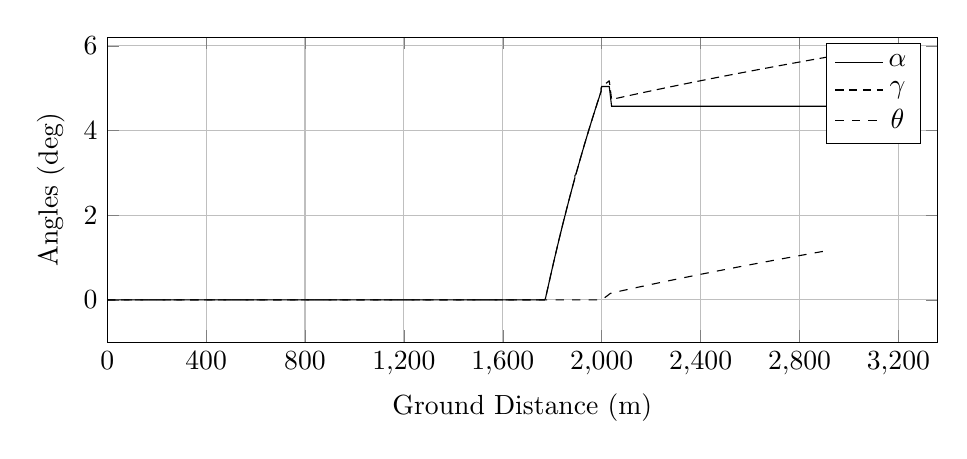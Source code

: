%Angles_vs_GroundDistance
\begin{tikzpicture}

\begin{axis}[
width=\textwidth,
height=0.45\textwidth,
scaled ticks=false, tick label style={/pgf/number format/fixed},
xmin=0.0,
xmax=3357.695,
xtick={0,400,800,1200,1600,2000,2400,2800,3200},
xlabel={Ground Distance (m)},
xmajorgrids,
ymin=-1.0,
ymax=6.206,
ylabel={Angles (deg)},
ymajorgrids,
legend entries = {$\alpha$\\$\gamma$\\$\theta$\\}
]

\addplot [
color=black,
solid
]
table[row sep=crcr]{
1.36E-8	0.0\\
3.027E-7	0.0\\
2.959E-6	0.0\\
1.539E-5	0.0\\
5.361E-5	0.0\\
1.622E-4	0.0\\
3.721E-4	0.0\\
6.84E-4	0.0\\
0.001	0.0\\
0.002	0.0\\
0.002	0.0\\
0.003	0.0\\
0.004	0.0\\
0.005	0.0\\
0.006	0.0\\
0.007	0.0\\
0.008	0.0\\
0.009	0.0\\
0.01	0.0\\
0.012	0.0\\
0.013	0.0\\
0.015	0.0\\
0.017	0.0\\
0.019	0.0\\
0.021	0.0\\
0.023	0.0\\
0.025	0.0\\
0.027	0.0\\
0.03	0.0\\
0.032	0.0\\
0.035	0.0\\
0.037	0.0\\
0.04	0.0\\
0.043	0.0\\
0.046	0.0\\
0.049	0.0\\
0.052	0.0\\
0.055	0.0\\
0.059	0.0\\
0.062	0.0\\
0.066	0.0\\
0.07	0.0\\
0.073	0.0\\
0.077	0.0\\
0.081	0.0\\
0.085	0.0\\
0.09	0.0\\
0.094	0.0\\
0.098	0.0\\
0.103	0.0\\
0.108	0.0\\
0.112	0.0\\
0.117	0.0\\
0.122	0.0\\
0.127	0.0\\
0.132	0.0\\
0.138	0.0\\
0.143	0.0\\
0.148	0.0\\
0.154	0.0\\
0.16	0.0\\
0.166	0.0\\
0.172	0.0\\
0.178	0.0\\
0.184	0.0\\
0.19	0.0\\
0.196	0.0\\
0.203	0.0\\
0.21	0.0\\
0.216	0.0\\
0.223	0.0\\
0.23	0.0\\
0.237	0.0\\
0.244	0.0\\
0.251	0.0\\
0.259	0.0\\
0.266	0.0\\
0.274	0.0\\
0.282	0.0\\
0.289	0.0\\
0.298	0.0\\
0.306	0.0\\
0.314	0.0\\
0.322	0.0\\
0.33	0.0\\
0.339	0.0\\
0.347	0.0\\
0.356	0.0\\
0.365	0.0\\
0.374	0.0\\
0.384	0.0\\
0.393	0.0\\
0.402	0.0\\
0.412	0.0\\
0.421	0.0\\
0.431	0.0\\
0.441	0.0\\
0.451	0.0\\
0.461	0.0\\
0.472	0.0\\
0.482	0.0\\
0.493	0.0\\
0.504	0.0\\
0.514	0.0\\
0.525	0.0\\
0.536	0.0\\
0.547	0.0\\
0.559	0.0\\
0.57	0.0\\
0.582	0.0\\
0.594	0.0\\
0.605	0.0\\
0.617	0.0\\
0.63	0.0\\
0.642	0.0\\
0.654	0.0\\
0.667	0.0\\
0.68	0.0\\
0.693	0.0\\
0.706	0.0\\
0.718	0.0\\
0.732	0.0\\
0.745	0.0\\
0.759	0.0\\
0.773	0.0\\
0.786	0.0\\
0.8	0.0\\
0.815	0.0\\
0.829	0.0\\
0.844	0.0\\
0.858	0.0\\
0.873	0.0\\
0.888	0.0\\
0.903	0.0\\
0.918	0.0\\
0.934	0.0\\
0.949	0.0\\
0.965	0.0\\
0.98	0.0\\
0.996	0.0\\
1.012	0.0\\
1.028	0.0\\
1.044	0.0\\
1.061	0.0\\
1.077	0.0\\
1.094	0.0\\
1.111	0.0\\
1.128	0.0\\
1.145	0.0\\
1.162	0.0\\
1.18	0.0\\
1.198	0.0\\
1.215	0.0\\
1.234	0.0\\
1.252	0.0\\
1.27	0.0\\
1.289	0.0\\
1.308	0.0\\
1.327	0.0\\
1.346	0.0\\
1.365	0.0\\
1.385	0.0\\
1.405	0.0\\
1.425	0.0\\
1.445	0.0\\
1.466	0.0\\
1.485	0.0\\
1.505	0.0\\
1.526	0.0\\
1.546	0.0\\
1.567	0.0\\
1.588	0.0\\
1.609	0.0\\
1.63	0.0\\
1.652	0.0\\
1.674	0.0\\
1.696	0.0\\
1.717	0.0\\
1.74	0.0\\
1.763	0.0\\
1.786	0.0\\
1.809	0.0\\
1.832	0.0\\
1.856	0.0\\
1.879	0.0\\
1.903	0.0\\
1.927	0.0\\
1.952	0.0\\
1.976	0.0\\
2.0	0.0\\
2.025	0.0\\
2.05	0.0\\
2.075	0.0\\
2.1	0.0\\
2.126	0.0\\
2.152	0.0\\
2.177	0.0\\
2.203	0.0\\
2.23	0.0\\
2.257	0.0\\
2.284	0.0\\
2.311	0.0\\
2.339	0.0\\
2.366	0.0\\
2.394	0.0\\
2.422	0.0\\
2.45	0.0\\
2.479	0.0\\
2.507	0.0\\
2.535	0.0\\
2.563	0.0\\
2.592	0.0\\
2.621	0.0\\
2.65	0.0\\
2.68	0.0\\
2.709	0.0\\
2.74	0.0\\
2.77	0.0\\
2.801	0.0\\
2.832	0.0\\
2.862	0.0\\
2.893	0.0\\
2.924	0.0\\
2.955	0.0\\
2.987	0.0\\
3.019	0.0\\
3.051	0.0\\
3.083	0.0\\
3.115	0.0\\
3.149	0.0\\
3.182	0.0\\
3.214	0.0\\
3.248	0.0\\
3.282	0.0\\
3.316	0.0\\
3.351	0.0\\
3.386	0.0\\
3.422	0.0\\
3.456	0.0\\
3.491	0.0\\
3.526	0.0\\
3.561	0.0\\
3.597	0.0\\
3.633	0.0\\
3.67	0.0\\
3.708	0.0\\
3.745	0.0\\
3.783	0.0\\
3.821	0.0\\
3.859	0.0\\
3.897	0.0\\
3.935	0.0\\
3.974	0.0\\
4.012	0.0\\
4.052	0.0\\
4.09	0.0\\
4.129	0.0\\
4.168	0.0\\
4.208	0.0\\
4.248	0.0\\
4.289	0.0\\
4.33	0.0\\
4.371	0.0\\
4.412	0.0\\
4.454	0.0\\
4.495	0.0\\
4.537	0.0\\
4.581	0.0\\
4.623	0.0\\
4.666	0.0\\
4.709	0.0\\
4.752	0.0\\
4.796	0.0\\
4.841	0.0\\
4.885	0.0\\
4.929	0.0\\
4.973	0.0\\
5.017	0.0\\
5.063	0.0\\
5.108	0.0\\
5.154	0.0\\
5.199	0.0\\
5.244	0.0\\
5.292	0.0\\
5.338	0.0\\
5.386	0.0\\
5.434	0.0\\
5.481	0.0\\
5.53	0.0\\
5.579	0.0\\
5.626	0.0\\
5.675	0.0\\
5.725	0.0\\
5.774	0.0\\
5.826	0.0\\
5.874	0.0\\
5.923	0.0\\
5.973	0.0\\
6.023	0.0\\
6.074	0.0\\
6.125	0.0\\
6.177	0.0\\
6.23	0.0\\
6.283	0.0\\
6.335	0.0\\
6.388	0.0\\
6.441	0.0\\
6.495	0.0\\
6.55	0.0\\
6.604	0.0\\
6.658	0.0\\
6.712	0.0\\
6.767	0.0\\
6.822	0.0\\
6.877	0.0\\
6.934	0.0\\
6.989	0.0\\
7.046	0.0\\
7.103	0.0\\
7.16	0.0\\
7.218	0.0\\
7.277	0.0\\
7.335	0.0\\
7.393	0.0\\
7.452	0.0\\
7.512	0.0\\
7.573	0.0\\
7.632	0.0\\
7.693	0.0\\
7.753	0.0\\
7.814	0.0\\
7.876	0.0\\
7.938	0.0\\
8.001	0.0\\
8.065	0.0\\
8.127	0.0\\
8.19	0.0\\
8.253	0.0\\
8.316	0.0\\
8.38	0.0\\
8.445	0.0\\
8.51	0.0\\
8.574	0.0\\
8.639	0.0\\
8.707	0.0\\
8.773	0.0\\
8.839	0.0\\
8.906	0.0\\
8.972	0.0\\
9.039	0.0\\
9.107	0.0\\
9.175	0.0\\
9.244	0.0\\
9.312	0.0\\
9.382	0.0\\
9.451	0.0\\
9.521	0.0\\
9.591	0.0\\
9.662	0.0\\
9.734	0.0\\
9.806	0.0\\
9.878	0.0\\
9.952	0.0\\
10.024	0.0\\
10.096	0.0\\
10.168	0.0\\
10.241	0.0\\
10.315	0.0\\
10.39	0.0\\
10.465	0.0\\
10.541	0.0\\
10.618	0.0\\
10.693	0.0\\
10.77	0.0\\
10.847	0.0\\
10.925	0.0\\
11.003	0.0\\
11.082	0.0\\
11.159	0.0\\
11.239	0.0\\
11.317	0.0\\
11.396	0.0\\
11.478	0.0\\
11.557	0.0\\
11.637	0.0\\
11.718	0.0\\
11.8	0.0\\
11.882	0.0\\
11.964	0.0\\
12.046	0.0\\
12.13	0.0\\
12.214	0.0\\
12.296	0.0\\
12.381	0.0\\
12.465	0.0\\
12.55	0.0\\
12.635	0.0\\
12.721	0.0\\
12.807	0.0\\
12.893	0.0\\
12.978	0.0\\
13.065	0.0\\
13.152	0.0\\
13.241	0.0\\
13.33	0.0\\
13.417	0.0\\
13.507	0.0\\
13.596	0.0\\
13.687	0.0\\
13.779	0.0\\
13.873	0.0\\
13.964	0.0\\
14.056	0.0\\
14.149	0.0\\
14.243	0.0\\
14.339	0.0\\
14.431	0.0\\
14.524	0.0\\
14.619	0.0\\
14.715	0.0\\
14.81	0.0\\
14.903	0.0\\
15.001	0.0\\
15.098	0.0\\
15.197	0.0\\
15.295	0.0\\
15.393	0.0\\
15.49	0.0\\
15.588	0.0\\
15.688	0.0\\
15.787	0.0\\
15.887	0.0\\
15.988	0.0\\
16.088	0.0\\
16.191	0.0\\
16.292	0.0\\
16.396	0.0\\
16.498	0.0\\
16.601	0.0\\
16.706	0.0\\
16.811	0.0\\
16.918	0.0\\
17.023	0.0\\
17.129	0.0\\
17.235	0.0\\
17.341	0.0\\
17.448	0.0\\
17.557	0.0\\
17.666	0.0\\
17.775	0.0\\
17.885	0.0\\
17.996	0.0\\
18.109	0.0\\
18.22	0.0\\
18.333	0.0\\
18.445	0.0\\
18.557	0.0\\
18.669	0.0\\
18.782	0.0\\
18.896	0.0\\
19.009	0.0\\
19.124	0.0\\
19.241	0.0\\
19.355	0.0\\
19.47	0.0\\
19.585	0.0\\
19.705	0.0\\
19.821	0.0\\
19.941	0.0\\
20.061	0.0\\
20.177	0.0\\
20.298	0.0\\
20.42	0.0\\
20.542	0.0\\
20.662	0.0\\
20.784	0.0\\
20.904	0.0\\
21.028	0.0\\
21.148	0.0\\
21.271	0.0\\
21.393	0.0\\
21.514	0.0\\
21.637	0.0\\
21.759	0.0\\
21.885	0.0\\
22.01	0.0\\
22.136	0.0\\
22.264	0.0\\
22.393	0.0\\
22.521	0.0\\
22.649	0.0\\
22.775	0.0\\
22.903	0.0\\
23.032	0.0\\
23.163	0.0\\
23.295	0.0\\
23.427	0.0\\
23.559	0.0\\
23.687	0.0\\
23.818	0.0\\
23.948	0.0\\
24.077	0.0\\
24.21	0.0\\
24.345	0.0\\
24.477	0.0\\
24.61	0.0\\
24.747	0.0\\
24.883	0.0\\
25.017	0.0\\
25.154	0.0\\
25.29	0.0\\
25.425	0.0\\
25.562	0.0\\
25.701	0.0\\
25.837	0.0\\
25.975	0.0\\
26.003	0.0\\
26.021	0.0\\
26.031	0.0\\
26.058	0.0\\
26.061	0.0\\
26.064	0.0\\
26.066	0.0\\
26.068	0.0\\
26.07	0.0\\
26.078	0.0\\
26.103	0.0\\
26.167	0.0\\
26.298	0.0\\
26.427	0.0\\
26.556	0.0\\
26.686	0.0\\
26.818	0.0\\
26.949	0.0\\
27.08	0.0\\
27.215	0.0\\
27.348	0.0\\
27.482	0.0\\
27.617	0.0\\
27.753	0.0\\
27.889	0.0\\
28.024	0.0\\
28.161	0.0\\
28.298	0.0\\
28.435	0.0\\
28.574	0.0\\
28.714	0.0\\
28.853	0.0\\
28.992	0.0\\
29.133	0.0\\
29.275	0.0\\
29.416	0.0\\
29.558	0.0\\
29.702	0.0\\
29.847	0.0\\
29.99	0.0\\
30.132	0.0\\
30.277	0.0\\
30.422	0.0\\
30.566	0.0\\
30.712	0.0\\
30.857	0.0\\
31.007	0.0\\
31.154	0.0\\
31.303	0.0\\
31.451	0.0\\
31.603	0.0\\
31.755	0.0\\
31.906	0.0\\
32.056	0.0\\
32.21	0.0\\
32.36	0.0\\
32.512	0.0\\
32.665	0.0\\
32.821	0.0\\
32.977	0.0\\
33.131	0.0\\
33.289	0.0\\
33.444	0.0\\
33.6	0.0\\
33.757	0.0\\
33.917	0.0\\
34.074	0.0\\
34.233	0.0\\
34.393	0.0\\
34.554	0.0\\
34.714	0.0\\
34.876	0.0\\
35.037	0.0\\
35.2	0.0\\
35.363	0.0\\
35.527	0.0\\
35.691	0.0\\
35.855	0.0\\
36.017	0.0\\
36.182	0.0\\
36.349	0.0\\
36.514	0.0\\
36.681	0.0\\
36.846	0.0\\
37.013	0.0\\
37.182	0.0\\
37.351	0.0\\
37.52	0.0\\
37.69	0.0\\
37.86	0.0\\
38.028	0.0\\
38.199	0.0\\
38.373	0.0\\
38.547	0.0\\
38.719	0.0\\
38.892	0.0\\
39.062	0.0\\
39.238	0.0\\
39.412	0.0\\
39.585	0.0\\
39.761	0.0\\
39.937	0.0\\
40.114	0.0\\
40.291	0.0\\
40.468	0.0\\
40.646	0.0\\
40.824	0.0\\
41.001	0.0\\
41.18	0.0\\
41.36	0.0\\
41.539	0.0\\
41.72	0.0\\
41.899	0.0\\
42.081	0.0\\
42.265	0.0\\
42.445	0.0\\
42.627	0.0\\
42.811	0.0\\
42.994	0.0\\
43.178	0.0\\
43.362	0.0\\
43.546	0.0\\
43.732	0.0\\
43.917	0.0\\
44.105	0.0\\
44.294	0.0\\
44.479	0.0\\
44.665	0.0\\
44.852	0.0\\
45.038	0.0\\
45.227	0.0\\
45.416	0.0\\
45.605	0.0\\
45.794	0.0\\
45.987	0.0\\
46.178	0.0\\
46.368	0.0\\
46.559	0.0\\
46.751	0.0\\
46.942	0.0\\
47.137	0.0\\
47.334	0.0\\
47.53	0.0\\
47.723	0.0\\
47.919	0.0\\
48.113	0.0\\
48.311	0.0\\
48.509	0.0\\
48.705	0.0\\
48.903	0.0\\
49.1	0.0\\
49.297	0.0\\
49.495	0.0\\
49.694	0.0\\
49.895	0.0\\
50.097	0.0\\
50.296	0.0\\
50.498	0.0\\
50.7	0.0\\
50.903	0.0\\
51.105	0.0\\
51.308	0.0\\
51.51	0.0\\
51.714	0.0\\
51.918	0.0\\
52.121	0.0\\
52.326	0.0\\
52.532	0.0\\
52.739	0.0\\
52.944	0.0\\
53.154	0.0\\
53.361	0.0\\
53.571	0.0\\
53.778	0.0\\
53.988	0.0\\
54.196	0.0\\
54.407	0.0\\
54.617	0.0\\
54.827	0.0\\
55.04	0.0\\
55.254	0.0\\
55.467	0.0\\
55.681	0.0\\
55.895	0.0\\
56.109	0.0\\
56.326	0.0\\
56.542	0.0\\
56.761	0.0\\
56.977	0.0\\
57.196	0.0\\
57.413	0.0\\
57.634	0.0\\
57.854	0.0\\
58.074	0.0\\
58.294	0.0\\
58.516	0.0\\
58.738	0.0\\
58.96	0.0\\
59.183	0.0\\
59.406	0.0\\
59.631	0.0\\
59.856	0.0\\
60.084	0.0\\
60.308	0.0\\
60.535	0.0\\
60.764	0.0\\
60.991	0.0\\
61.218	0.0\\
61.447	0.0\\
61.674	0.0\\
61.907	0.0\\
62.137	0.0\\
62.366	0.0\\
62.596	0.0\\
62.828	0.0\\
63.06	0.0\\
63.293	0.0\\
63.526	0.0\\
63.76	0.0\\
63.993	0.0\\
64.231	0.0\\
64.471	0.0\\
64.709	0.0\\
64.949	0.0\\
65.187	0.0\\
65.427	0.0\\
65.666	0.0\\
65.909	0.0\\
66.151	0.0\\
66.395	0.0\\
66.638	0.0\\
66.882	0.0\\
67.124	0.0\\
67.368	0.0\\
67.616	0.0\\
67.861	0.0\\
68.11	0.0\\
68.356	0.0\\
68.605	0.0\\
68.855	0.0\\
69.104	0.0\\
69.358	0.0\\
69.612	0.0\\
69.863	0.0\\
70.117	0.0\\
70.371	0.0\\
70.625	0.0\\
70.88	0.0\\
71.135	0.0\\
71.395	0.0\\
71.653	0.0\\
71.915	0.0\\
72.172	0.0\\
72.433	0.0\\
72.693	0.0\\
72.956	0.0\\
73.217	0.0\\
73.482	0.0\\
73.743	0.0\\
74.008	0.0\\
74.275	0.0\\
74.545	0.0\\
74.816	0.0\\
75.083	0.0\\
75.354	0.0\\
75.628	0.0\\
75.899	0.0\\
76.17	0.0\\
76.443	0.0\\
76.716	0.0\\
76.993	0.0\\
77.27	0.0\\
77.548	0.0\\
77.826	0.0\\
78.104	0.0\\
78.386	0.0\\
78.669	0.0\\
78.954	0.0\\
79.237	0.0\\
79.519	0.0\\
79.806	0.0\\
80.092	0.0\\
80.379	0.0\\
80.669	0.0\\
80.96	0.0\\
81.251	0.0\\
81.543	0.0\\
81.836	0.0\\
82.131	0.0\\
82.428	0.0\\
82.728	0.0\\
83.027	0.0\\
83.33	0.0\\
83.63	0.0\\
83.93	0.0\\
84.234	0.0\\
84.537	0.0\\
84.841	0.0\\
85.148	0.0\\
85.455	0.0\\
85.762	0.0\\
86.072	0.0\\
86.384	0.0\\
86.697	0.0\\
87.012	0.0\\
87.327	0.0\\
87.645	0.0\\
87.962	0.0\\
88.278	0.0\\
88.601	0.0\\
88.921	0.0\\
89.242	0.0\\
89.566	0.0\\
89.888	0.0\\
90.214	0.0\\
90.541	0.0\\
90.867	0.0\\
91.197	0.0\\
91.527	0.0\\
91.856	0.0\\
92.191	0.0\\
92.528	0.0\\
92.867	0.0\\
93.203	0.0\\
93.537	0.0\\
93.876	0.0\\
94.209	0.0\\
94.55	0.0\\
94.891	0.0\\
95.231	0.0\\
95.574	0.0\\
95.914	0.0\\
96.257	0.0\\
96.6	0.0\\
96.942	0.0\\
97.286	0.0\\
97.629	0.0\\
97.971	0.0\\
98.312	0.0\\
98.656	0.0\\
99.001	0.0\\
99.35	0.0\\
99.695	0.0\\
100.041	0.0\\
100.386	0.0\\
100.729	0.0\\
101.074	0.0\\
101.419	0.0\\
101.763	0.0\\
102.111	0.0\\
102.456	0.0\\
102.798	0.0\\
103.141	0.0\\
103.485	0.0\\
103.829	0.0\\
104.172	0.0\\
104.512	0.0\\
104.86	0.0\\
105.205	0.0\\
105.548	0.0\\
105.888	0.0\\
106.233	0.0\\
106.575	0.0\\
106.916	0.0\\
107.257	0.0\\
107.599	0.0\\
107.937	0.0\\
108.275	0.0\\
108.288	0.0\\
108.3	0.0\\
108.309	0.0\\
108.317	0.0\\
108.325	0.0\\
108.339	0.0\\
108.351	0.0\\
108.395	0.0\\
108.53	0.0\\
108.799	0.0\\
109.105	0.0\\
109.415	0.0\\
109.723	0.0\\
110.032	0.0\\
110.341	0.0\\
110.653	0.0\\
110.971	0.0\\
111.289	0.0\\
111.609	0.0\\
111.928	0.0\\
112.248	0.0\\
112.572	0.0\\
112.895	0.0\\
113.22	0.0\\
113.549	0.0\\
113.877	0.0\\
114.209	0.0\\
114.541	0.0\\
114.878	0.0\\
115.216	0.0\\
115.555	0.0\\
115.897	0.0\\
116.24	0.0\\
116.585	0.0\\
116.928	0.0\\
117.275	0.0\\
117.624	0.0\\
117.974	0.0\\
118.327	0.0\\
118.682	0.0\\
119.039	0.0\\
119.397	0.0\\
119.755	0.0\\
120.113	0.0\\
120.474	0.0\\
120.841	0.0\\
121.205	0.0\\
121.573	0.0\\
121.941	0.0\\
122.31	0.0\\
122.683	0.0\\
123.053	0.0\\
123.428	0.0\\
123.804	0.0\\
124.178	0.0\\
124.552	0.0\\
124.926	0.0\\
125.305	0.0\\
125.681	0.0\\
126.061	0.0\\
126.445	0.0\\
126.827	0.0\\
127.207	0.0\\
127.593	0.0\\
127.971	0.0\\
128.355	0.0\\
128.737	0.0\\
129.12	0.0\\
129.501	0.0\\
129.884	0.0\\
130.268	0.0\\
130.652	0.0\\
131.037	0.0\\
131.423	0.0\\
131.809	0.0\\
132.193	0.0\\
132.58	0.0\\
132.962	0.0\\
133.345	0.0\\
133.728	0.0\\
134.115	0.0\\
134.501	0.0\\
134.886	0.0\\
135.27	0.0\\
135.651	0.0\\
136.035	0.0\\
136.417	0.0\\
136.799	0.0\\
137.18	0.0\\
137.564	0.0\\
137.945	0.0\\
138.33	0.0\\
138.713	0.0\\
139.096	0.0\\
139.48	0.0\\
139.863	0.0\\
140.247	0.0\\
140.632	0.0\\
141.016	0.0\\
141.4	0.0\\
141.784	0.0\\
142.167	0.0\\
142.552	0.0\\
142.936	0.0\\
143.322	0.0\\
143.706	0.0\\
144.09	0.0\\
144.477	0.0\\
144.864	0.0\\
145.248	0.0\\
145.63	0.0\\
146.013	0.0\\
146.397	0.0\\
146.78	0.0\\
147.165	0.0\\
147.547	0.0\\
147.931	0.0\\
148.315	0.0\\
148.7	0.0\\
149.087	0.0\\
149.471	0.0\\
149.855	0.0\\
150.238	0.0\\
150.622	0.0\\
151.008	0.0\\
151.395	0.0\\
151.78	0.0\\
152.165	0.0\\
152.551	0.0\\
152.94	0.0\\
153.325	0.0\\
153.712	0.0\\
154.1	0.0\\
154.489	0.0\\
154.879	0.0\\
155.268	0.0\\
155.656	0.0\\
156.044	0.0\\
156.435	0.0\\
156.821	0.0\\
157.211	0.0\\
157.6	0.0\\
157.99	0.0\\
158.381	0.0\\
158.773	0.0\\
159.164	0.0\\
159.554	0.0\\
159.946	0.0\\
160.338	0.0\\
160.73	0.0\\
161.124	0.0\\
161.519	0.0\\
161.914	0.0\\
162.31	0.0\\
162.706	0.0\\
163.103	0.0\\
163.5	0.0\\
163.896	0.0\\
164.293	0.0\\
164.688	0.0\\
165.086	0.0\\
165.485	0.0\\
165.883	0.0\\
166.282	0.0\\
166.683	0.0\\
167.085	0.0\\
167.486	0.0\\
167.889	0.0\\
168.29	0.0\\
168.692	0.0\\
169.097	0.0\\
169.501	0.0\\
169.907	0.0\\
170.312	0.0\\
170.718	0.0\\
171.124	0.0\\
171.533	0.0\\
171.942	0.0\\
172.35	0.0\\
172.76	0.0\\
173.171	0.0\\
173.583	0.0\\
173.993	0.0\\
174.401	0.0\\
174.816	0.0\\
175.23	0.0\\
175.643	0.0\\
176.054	0.0\\
176.469	0.0\\
176.883	0.0\\
177.3	0.0\\
177.719	0.0\\
178.135	0.0\\
178.555	0.0\\
178.975	0.0\\
179.397	0.0\\
179.818	0.0\\
180.241	0.0\\
180.666	0.0\\
181.09	0.0\\
181.514	0.0\\
181.611	0.0\\
181.938	0.0\\
182.363	0.0\\
183.208	0.0\\
184.086	0.0\\
184.964	0.0\\
185.846	0.0\\
186.726	0.0\\
187.618	0.0\\
188.504	0.0\\
189.393	0.0\\
190.283	0.0\\
191.176	0.0\\
192.066	0.0\\
192.962	0.0\\
193.856	0.0\\
194.761	0.0\\
195.671	0.0\\
196.574	0.0\\
197.491	0.0\\
198.403	0.0\\
199.321	0.0\\
200.235	0.0\\
201.149	0.0\\
202.068	0.0\\
202.986	0.0\\
203.91	0.0\\
204.835	0.0\\
205.762	0.0\\
206.694	0.0\\
207.628	0.0\\
208.56	0.0\\
209.499	0.0\\
210.44	0.0\\
211.375	0.0\\
212.318	0.0\\
213.271	0.0\\
214.218	0.0\\
215.175	0.0\\
216.132	0.0\\
217.082	0.0\\
218.037	0.0\\
218.992	0.0\\
219.953	0.0\\
220.913	0.0\\
221.882	0.0\\
222.853	0.0\\
223.821	0.0\\
224.792	0.0\\
225.779	0.0\\
226.759	0.0\\
227.738	0.0\\
228.719	0.0\\
229.716	0.0\\
230.713	0.0\\
231.71	0.0\\
232.71	0.0\\
233.705	0.0\\
234.71	0.0\\
235.714	0.0\\
236.732	0.0\\
237.747	0.0\\
238.761	0.0\\
239.785	0.0\\
240.81	0.0\\
241.835	0.0\\
242.864	0.0\\
243.891	0.0\\
244.925	0.0\\
245.954	0.0\\
246.987	0.0\\
248.037	0.0\\
249.07	0.0\\
250.122	0.0\\
251.191	0.0\\
252.253	0.0\\
253.306	0.0\\
254.37	0.0\\
255.431	0.0\\
256.51	0.0\\
257.591	0.0\\
258.684	0.0\\
259.764	0.0\\
260.858	0.0\\
261.944	0.0\\
263.042	0.0\\
264.16	0.0\\
265.27	0.0\\
266.384	0.0\\
267.485	0.0\\
268.591	0.0\\
269.716	0.0\\
270.845	0.0\\
271.989	0.0\\
273.129	0.0\\
274.26	0.0\\
275.414	0.0\\
276.574	0.0\\
277.726	0.0\\
278.873	0.0\\
280.029	0.0\\
281.177	0.0\\
282.352	0.0\\
283.552	0.0\\
284.758	0.0\\
285.942	0.0\\
287.122	0.0\\
288.338	0.0\\
289.546	0.0\\
290.762	0.0\\
291.975	0.0\\
293.197	0.0\\
294.443	0.0\\
295.675	0.0\\
296.914	0.0\\
298.177	0.0\\
299.457	0.0\\
300.711	0.0\\
301.969	0.0\\
303.249	0.0\\
304.511	0.0\\
305.789	0.0\\
307.057	0.0\\
308.361	0.0\\
309.644	0.0\\
310.935	0.0\\
312.225	0.0\\
313.534	0.0\\
314.841	0.0\\
316.14	0.0\\
317.444	0.0\\
318.746	0.0\\
320.063	0.0\\
321.376	0.0\\
322.716	0.0\\
324.024	0.0\\
325.343	0.0\\
326.667	0.0\\
327.979	0.0\\
329.294	0.0\\
330.619	0.0\\
331.929	0.0\\
333.24	0.0\\
334.558	0.0\\
335.863	0.0\\
337.168	0.0\\
338.482	0.0\\
339.774	0.0\\
341.077	0.0\\
342.377	0.0\\
343.662	0.0\\
344.931	0.0\\
346.209	0.0\\
347.479	0.0\\
348.746	0.0\\
350.002	0.0\\
351.263	0.0\\
352.522	0.0\\
353.784	0.0\\
355.036	0.0\\
356.284	0.0\\
356.533	0.0\\
356.702	0.0\\
356.786	0.0\\
356.843	0.0\\
356.888	0.0\\
356.919	0.0\\
356.962	0.0\\
356.986	0.0\\
356.996	0.0\\
357.006	0.0\\
357.054	0.0\\
357.209	0.0\\
357.668	0.0\\
358.588	0.0\\
359.661	0.0\\
360.745	0.0\\
361.83	0.0\\
362.927	0.0\\
364.029	0.0\\
365.137	0.0\\
366.249	0.0\\
367.361	0.0\\
368.486	0.0\\
369.616	0.0\\
370.756	0.0\\
371.904	0.0\\
373.045	0.0\\
374.198	0.0\\
375.354	0.0\\
376.514	0.0\\
377.684	0.0\\
378.858	0.0\\
380.037	0.0\\
381.222	0.0\\
382.417	0.0\\
383.615	0.0\\
384.821	0.0\\
386.044	0.0\\
387.276	0.0\\
388.51	0.0\\
389.737	0.0\\
390.981	0.0\\
392.232	0.0\\
393.481	0.0\\
394.742	0.0\\
396.02	0.0\\
397.28	0.0\\
398.573	0.0\\
399.85	0.0\\
401.123	0.0\\
402.424	0.0\\
403.732	0.0\\
405.036	0.0\\
406.339	0.0\\
407.651	0.0\\
408.96	0.0\\
410.276	0.0\\
411.591	0.0\\
412.912	0.0\\
414.226	0.0\\
415.534	0.0\\
416.846	0.0\\
418.159	0.0\\
419.473	0.0\\
420.801	0.0\\
422.123	0.0\\
423.434	0.0\\
424.749	0.0\\
426.052	0.0\\
427.362	0.0\\
428.662	0.0\\
429.975	0.0\\
431.282	0.0\\
432.578	0.0\\
433.876	0.0\\
435.176	0.0\\
436.477	0.0\\
437.777	0.0\\
439.072	0.0\\
440.345	0.0\\
441.63	0.0\\
442.911	0.0\\
444.191	0.0\\
445.464	0.0\\
446.739	0.0\\
448.014	0.0\\
449.29	0.0\\
450.55	0.0\\
451.814	0.0\\
453.07	0.0\\
454.332	0.0\\
455.585	0.0\\
456.842	0.0\\
458.098	0.0\\
459.335	0.0\\
460.593	0.0\\
461.841	0.0\\
463.084	0.0\\
464.336	0.0\\
465.589	0.0\\
466.826	0.0\\
468.071	0.0\\
469.307	0.0\\
470.558	0.0\\
471.799	0.0\\
473.035	0.0\\
474.272	0.0\\
475.509	0.0\\
476.748	0.0\\
477.987	0.0\\
479.227	0.0\\
480.46	0.0\\
481.696	0.0\\
482.927	0.0\\
484.152	0.0\\
485.38	0.0\\
486.615	0.0\\
487.844	0.0\\
489.07	0.0\\
490.3	0.0\\
491.524	0.0\\
492.755	0.0\\
493.988	0.0\\
495.215	0.0\\
496.434	0.0\\
497.656	0.0\\
498.877	0.0\\
500.106	0.0\\
501.333	0.0\\
502.565	0.0\\
503.783	0.0\\
505.002	0.0\\
506.229	0.0\\
507.458	0.0\\
508.683	0.0\\
509.918	0.0\\
511.142	0.0\\
512.366	0.0\\
513.589	0.0\\
514.807	0.0\\
516.031	0.0\\
517.256	0.0\\
518.48	0.0\\
519.706	0.0\\
520.932	0.0\\
522.16	0.0\\
523.391	0.0\\
524.614	0.0\\
525.84	0.0\\
527.062	0.0\\
528.297	0.0\\
529.526	0.0\\
530.761	0.0\\
531.993	0.0\\
533.225	0.0\\
534.458	0.0\\
535.688	0.0\\
536.92	0.0\\
538.149	0.0\\
539.381	0.0\\
540.61	0.0\\
541.85	0.0\\
543.083	0.0\\
544.319	0.0\\
545.559	0.0\\
546.791	0.0\\
548.034	0.0\\
549.272	0.0\\
550.517	0.0\\
551.762	0.0\\
552.998	0.0\\
554.243	0.0\\
555.484	0.0\\
556.732	0.0\\
557.98	0.0\\
559.227	0.0\\
560.477	0.0\\
561.725	0.0\\
562.976	0.0\\
564.223	0.0\\
565.476	0.0\\
566.728	0.0\\
567.981	0.0\\
569.242	0.0\\
570.508	0.0\\
571.765	0.0\\
573.023	0.0\\
574.28	0.0\\
575.542	0.0\\
576.806	0.0\\
578.07	0.0\\
579.338	0.0\\
580.602	0.0\\
581.871	0.0\\
583.148	0.0\\
584.416	0.0\\
585.693	0.0\\
586.969	0.0\\
588.24	0.0\\
589.52	0.0\\
590.802	0.0\\
592.079	0.0\\
593.361	0.0\\
594.649	0.0\\
595.935	0.0\\
597.219	0.0\\
598.503	0.0\\
599.797	0.0\\
601.085	0.0\\
602.369	0.0\\
603.665	0.0\\
604.965	0.0\\
606.263	0.0\\
607.56	0.0\\
608.86	0.0\\
610.163	0.0\\
611.464	0.0\\
612.771	0.0\\
614.077	0.0\\
615.387	0.0\\
616.703	0.0\\
618.012	0.0\\
619.317	0.0\\
620.634	0.0\\
621.945	0.0\\
623.258	0.0\\
624.583	0.0\\
625.911	0.0\\
627.234	0.0\\
628.561	0.0\\
629.891	0.0\\
631.225	0.0\\
632.564	0.0\\
633.902	0.0\\
635.24	0.0\\
636.579	0.0\\
637.914	0.0\\
639.259	0.0\\
640.608	0.0\\
641.956	0.0\\
643.311	0.0\\
644.664	0.0\\
646.02	0.0\\
647.377	0.0\\
648.743	0.0\\
650.104	0.0\\
651.474	0.0\\
652.844	0.0\\
654.218	0.0\\
655.589	0.0\\
656.967	0.0\\
658.344	0.0\\
659.729	0.0\\
661.112	0.0\\
662.505	0.0\\
663.89	0.0\\
665.274	0.0\\
666.664	0.0\\
668.064	0.0\\
669.464	0.0\\
670.868	0.0\\
672.28	0.0\\
673.687	0.0\\
675.104	0.0\\
676.515	0.0\\
677.931	0.0\\
679.355	0.0\\
680.773	0.0\\
682.187	0.0\\
683.616	0.0\\
685.054	0.0\\
686.485	0.0\\
687.926	0.0\\
689.363	0.0\\
690.804	0.0\\
692.255	0.0\\
693.702	0.0\\
695.156	0.0\\
696.621	0.0\\
698.087	0.0\\
699.546	0.0\\
701.012	0.0\\
702.477	0.0\\
703.946	0.0\\
705.421	0.0\\
706.9	0.0\\
708.391	0.0\\
709.88	0.0\\
711.378	0.0\\
712.878	0.0\\
714.376	0.0\\
715.889	0.0\\
717.397	0.0\\
718.907	0.0\\
720.424	0.0\\
721.946	0.0\\
723.47	0.0\\
725.0	0.0\\
726.537	0.0\\
728.08	0.0\\
729.622	0.0\\
731.164	0.0\\
732.727	0.0\\
734.285	0.0\\
735.849	0.0\\
737.425	0.0\\
739.003	0.0\\
740.578	0.0\\
742.166	0.0\\
743.75	0.0\\
745.346	0.0\\
746.947	0.0\\
748.555	0.0\\
750.165	0.0\\
751.79	0.0\\
753.408	0.0\\
755.042	0.0\\
756.679	0.0\\
758.326	0.0\\
759.981	0.0\\
761.628	0.0\\
763.286	0.0\\
764.955	0.0\\
766.632	0.0\\
768.308	0.0\\
769.998	0.0\\
771.693	0.0\\
773.39	0.0\\
775.099	0.0\\
776.822	0.0\\
778.548	0.0\\
780.284	0.0\\
782.033	0.0\\
783.779	0.0\\
785.535	0.0\\
787.304	0.0\\
789.078	0.0\\
790.859	0.0\\
792.656	0.0\\
794.459	0.0\\
796.29	0.0\\
798.116	0.0\\
799.954	0.0\\
801.805	0.0\\
803.671	0.0\\
805.542	0.0\\
807.438	0.0\\
809.334	0.0\\
811.251	0.0\\
813.18	0.0\\
815.14	0.0\\
817.096	0.0\\
819.087	0.0\\
821.091	0.0\\
823.104	0.0\\
825.141	0.0\\
827.199	0.0\\
829.284	0.0\\
831.386	0.0\\
833.518	0.0\\
835.651	0.0\\
837.816	0.0\\
840.018	0.0\\
842.244	0.0\\
844.487	0.0\\
846.751	0.0\\
849.044	0.0\\
851.371	0.0\\
853.711	0.0\\
856.074	0.0\\
858.435	0.0\\
860.792	0.0\\
863.151	0.0\\
865.51	0.0\\
867.825	0.0\\
870.117	0.0\\
872.401	0.0\\
874.672	0.0\\
876.911	0.0\\
879.139	0.0\\
881.325	0.0\\
883.502	0.0\\
885.633	0.0\\
887.766	0.0\\
889.873	0.0\\
891.969	0.0\\
894.052	0.0\\
896.109	0.0\\
898.156	0.0\\
900.182	0.0\\
902.197	0.0\\
904.2	0.0\\
906.176	0.0\\
908.146	0.0\\
910.101	0.0\\
912.054	0.0\\
913.987	0.0\\
915.909	0.0\\
917.824	0.0\\
919.724	0.0\\
921.614	0.0\\
923.5	0.0\\
925.37	0.0\\
927.237	0.0\\
929.095	0.0\\
929.463	0.0\\
929.74	0.0\\
929.981	0.0\\
930.134	0.0\\
930.239	0.0\\
930.312	0.0\\
930.374	0.0\\
930.443	0.0\\
930.514	0.0\\
930.533	0.0\\
930.554	0.0\\
930.67	0.0\\
931.174	0.0\\
932.919	0.0\\
934.723	0.0\\
936.534	0.0\\
938.356	0.0\\
940.182	0.0\\
942.022	0.0\\
943.874	0.0\\
945.747	0.0\\
947.63	0.0\\
949.523	0.0\\
951.425	0.0\\
953.344	0.0\\
955.289	0.0\\
957.238	0.0\\
959.202	0.0\\
961.181	0.0\\
963.171	0.0\\
965.179	0.0\\
967.202	0.0\\
969.248	0.0\\
971.311	0.0\\
973.392	0.0\\
975.5	0.0\\
977.634	0.0\\
979.771	0.0\\
981.93	0.0\\
984.113	0.0\\
986.315	0.0\\
988.537	0.0\\
990.783	0.0\\
993.035	0.0\\
995.303	0.0\\
997.595	0.0\\
999.895	0.0\\
1002.196	0.0\\
1004.523	0.0\\
1006.844	0.0\\
1009.154	0.0\\
1011.461	0.0\\
1013.755	0.0\\
1016.05	0.0\\
1018.35	0.0\\
1020.644	0.0\\
1022.914	0.0\\
1025.162	0.0\\
1027.41	0.0\\
1029.645	0.0\\
1031.878	0.0\\
1034.088	0.0\\
1036.261	0.0\\
1038.454	0.0\\
1040.606	0.0\\
1042.758	0.0\\
1044.895	0.0\\
1047.026	0.0\\
1049.137	0.0\\
1051.257	0.0\\
1053.359	0.0\\
1055.455	0.0\\
1057.534	0.0\\
1059.607	0.0\\
1061.673	0.0\\
1063.726	0.0\\
1065.774	0.0\\
1067.813	0.0\\
1069.86	0.0\\
1071.887	0.0\\
1073.913	0.0\\
1075.938	0.0\\
1077.953	0.0\\
1079.966	0.0\\
1081.964	0.0\\
1083.96	0.0\\
1085.951	0.0\\
1087.94	0.0\\
1089.919	0.0\\
1091.896	0.0\\
1093.864	0.0\\
1095.831	0.0\\
1097.802	0.0\\
1099.763	0.0\\
1101.717	0.0\\
1103.672	0.0\\
1105.616	0.0\\
1107.566	0.0\\
1109.508	0.0\\
1111.458	0.0\\
1113.407	0.0\\
1115.354	0.0\\
1117.305	0.0\\
1119.243	0.0\\
1121.17	0.0\\
1123.107	0.0\\
1125.032	0.0\\
1126.962	0.0\\
1128.888	0.0\\
1130.802	0.0\\
1132.726	0.0\\
1134.656	0.0\\
1136.582	0.0\\
1138.493	0.0\\
1140.409	0.0\\
1142.321	0.0\\
1144.234	0.0\\
1146.137	0.0\\
1148.042	0.0\\
1149.957	0.0\\
1151.86	0.0\\
1153.765	0.0\\
1155.681	0.0\\
1157.58	0.0\\
1159.492	0.0\\
1161.396	0.0\\
1163.304	0.0\\
1165.204	0.0\\
1167.097	0.0\\
1168.994	0.0\\
1170.899	0.0\\
1172.805	0.0\\
1174.704	0.0\\
1176.6	0.0\\
1178.5	0.0\\
1180.405	0.0\\
1182.304	0.0\\
1184.21	0.0\\
1186.115	0.0\\
1188.014	0.0\\
1189.911	0.0\\
1191.819	0.0\\
1193.717	0.0\\
1195.62	0.0\\
1197.525	0.0\\
1199.429	0.0\\
1201.329	0.0\\
1203.23	0.0\\
1205.135	0.0\\
1207.048	0.0\\
1208.961	0.0\\
1210.873	0.0\\
1212.784	0.0\\
1214.688	0.0\\
1216.591	0.0\\
1218.493	0.0\\
1220.403	0.0\\
1222.315	0.0\\
1224.224	0.0\\
1226.133	0.0\\
1228.042	0.0\\
1229.959	0.0\\
1231.872	0.0\\
1233.79	0.0\\
1235.712	0.0\\
1237.623	0.0\\
1239.546	0.0\\
1241.469	0.0\\
1243.396	0.0\\
1245.329	0.0\\
1247.252	0.0\\
1249.174	0.0\\
1251.103	0.0\\
1253.028	0.0\\
1254.954	0.0\\
1256.874	0.0\\
1258.801	0.0\\
1260.725	0.0\\
1262.664	0.0\\
1264.598	0.0\\
1266.537	0.0\\
1268.473	0.0\\
1270.421	0.0\\
1272.356	0.0\\
1274.294	0.0\\
1276.227	0.0\\
1278.175	0.0\\
1280.118	0.0\\
1282.064	0.0\\
1284.015	0.0\\
1285.965	0.0\\
1287.914	0.0\\
1289.868	0.0\\
1291.823	0.0\\
1293.784	0.0\\
1295.74	0.0\\
1297.702	0.0\\
1299.664	0.0\\
1301.634	0.0\\
1303.614	0.0\\
1305.588	0.0\\
1307.558	0.0\\
1309.537	0.0\\
1311.51	0.0\\
1313.487	0.0\\
1315.464	0.0\\
1317.452	0.0\\
1319.434	0.0\\
1321.428	0.0\\
1323.415	0.0\\
1325.409	0.0\\
1327.409	0.0\\
1329.412	0.0\\
1331.416	0.0\\
1333.416	0.0\\
1335.417	0.0\\
1337.421	0.0\\
1339.427	0.0\\
1341.429	0.0\\
1343.44	0.0\\
1345.452	0.0\\
1347.466	0.0\\
1349.487	0.0\\
1351.5	0.0\\
1353.533	0.0\\
1355.563	0.0\\
1357.589	0.0\\
1359.631	0.0\\
1361.665	0.0\\
1363.7	0.0\\
1365.743	0.0\\
1367.787	0.0\\
1369.834	0.0\\
1371.882	0.0\\
1373.929	0.0\\
1375.985	0.0\\
1378.042	0.0\\
1380.104	0.0\\
1382.169	0.0\\
1384.24	0.0\\
1386.306	0.0\\
1388.377	0.0\\
1390.448	0.0\\
1392.53	0.0\\
1394.608	0.0\\
1396.697	0.0\\
1398.786	0.0\\
1400.885	0.0\\
1402.975	0.0\\
1405.075	0.0\\
1407.185	0.0\\
1409.294	0.0\\
1411.399	0.0\\
1413.522	0.0\\
1415.641	0.0\\
1417.764	0.0\\
1419.888	0.0\\
1422.021	0.0\\
1424.149	0.0\\
1426.286	0.0\\
1428.431	0.0\\
1430.581	0.0\\
1432.732	0.0\\
1434.889	0.0\\
1437.043	0.0\\
1439.213	0.0\\
1441.38	0.0\\
1443.551	0.0\\
1445.732	0.0\\
1447.91	0.0\\
1450.094	0.0\\
1452.28	0.0\\
1454.465	0.0\\
1456.657	0.0\\
1458.843	0.0\\
1461.049	0.0\\
1463.251	0.0\\
1465.453	0.0\\
1467.663	0.0\\
1469.88	0.0\\
1472.101	0.0\\
1474.319	0.0\\
1476.537	0.0\\
1478.765	0.0\\
1481.006	0.0\\
1483.241	0.0\\
1485.481	0.0\\
1487.727	0.0\\
1489.995	0.0\\
1492.262	0.0\\
1494.532	0.0\\
1496.807	0.0\\
1499.089	0.0\\
1501.376	0.0\\
1503.664	0.0\\
1505.958	0.0\\
1508.252	0.0\\
1510.562	0.0\\
1512.875	0.0\\
1515.195	0.0\\
1517.529	0.0\\
1519.864	0.0\\
1522.2	0.0\\
1524.541	0.0\\
1526.888	0.0\\
1529.239	0.0\\
1531.59	0.0\\
1533.946	0.0\\
1536.313	0.0\\
1538.693	0.0\\
1541.08	0.0\\
1543.475	0.0\\
1545.878	0.0\\
1548.28	0.0\\
1550.685	0.0\\
1553.108	0.0\\
1555.535	0.0\\
1557.966	0.0\\
1560.402	0.0\\
1562.846	0.0\\
1565.288	0.0\\
1567.757	0.0\\
1570.223	0.0\\
1572.697	0.0\\
1575.183	0.0\\
1577.661	0.0\\
1580.155	0.0\\
1582.669	0.0\\
1585.184	0.0\\
1587.71	0.0\\
1590.247	0.0\\
1592.783	0.0\\
1595.33	0.0\\
1597.891	0.0\\
1600.452	0.0\\
1603.024	0.0\\
1605.621	0.0\\
1608.207	0.0\\
1610.812	0.0\\
1613.428	0.0\\
1616.049	0.0\\
1618.677	0.0\\
1621.315	0.0\\
1623.976	0.0\\
1626.638	0.0\\
1629.309	0.0\\
1632.005	0.0\\
1634.706	0.0\\
1637.412	0.0\\
1640.133	0.0\\
1642.885	0.0\\
1645.633	0.0\\
1648.398	0.0\\
1651.182	0.0\\
1653.982	0.0\\
1656.789	0.0\\
1659.607	0.0\\
1662.455	0.0\\
1665.306	0.0\\
1668.179	0.0\\
1671.062	0.0\\
1673.979	0.0\\
1676.909	0.0\\
1679.853	0.0\\
1682.834	0.0\\
1685.82	0.0\\
1688.841	0.0\\
1691.866	0.0\\
1694.94	0.0\\
1698.015	0.0\\
1701.114	0.0\\
1704.227	0.0\\
1707.393	0.0\\
1710.573	0.0\\
1713.78	0.0\\
1717.041	0.0\\
1720.323	0.0\\
1723.649	0.0\\
1727.006	0.0\\
1730.431	0.0\\
1733.905	0.0\\
1737.417	0.0\\
1741.002	0.0\\
1744.625	0.0\\
1748.315	0.0\\
1752.073	0.0\\
1755.929	0.0\\
1759.859	0.0\\
1763.908	0.0\\
1766.99	0.0\\
1768.016	0.0\\
1772.202	0.027\\
1776.448	0.136\\
1780.705	0.246\\
1784.92	0.356\\
1789.072	0.464\\
1793.108	0.569\\
1797.07	0.67\\
1800.928	0.77\\
1804.696	0.865\\
1808.394	0.958\\
1812.023	1.049\\
1815.588	1.137\\
1819.092	1.223\\
1822.57	1.308\\
1825.996	1.391\\
1829.387	1.472\\
1832.7	1.552\\
1836.004	1.63\\
1839.268	1.707\\
1842.508	1.783\\
1845.723	1.858\\
1848.899	1.932\\
1852.057	2.004\\
1855.187	2.076\\
1858.289	2.147\\
1861.36	2.216\\
1864.419	2.285\\
1867.452	2.353\\
1870.485	2.42\\
1873.491	2.487\\
1876.483	2.552\\
1879.46	2.618\\
1882.403	2.682\\
1885.335	2.745\\
1888.272	2.808\\
1891.167	2.871\\
1891.282	2.932\\
1891.374	2.935\\
1891.402	2.937\\
1891.44	2.937\\
1891.647	2.938\\
1892.318	2.942\\
1894.827	2.957\\
1897.814	3.01\\
1900.818	3.072\\
1903.863	3.135\\
1906.915	3.198\\
1909.992	3.261\\
1913.089	3.325\\
1916.215	3.388\\
1919.356	3.452\\
1922.551	3.515\\
1925.763	3.579\\
1928.989	3.644\\
1932.25	3.708\\
1935.555	3.773\\
1938.88	3.838\\
1942.239	3.903\\
1945.647	3.968\\
1949.091	4.034\\
1952.562	4.1\\
1956.081	4.167\\
1959.649	4.234\\
1963.262	4.301\\
1966.905	4.369\\
1970.606	4.437\\
1974.342	4.506\\
1978.142	4.575\\
1981.962	4.645\\
1985.808	4.714\\
1989.692	4.784\\
1993.583	4.854\\
1997.453	4.924\\
1997.712	4.992\\
1997.964	4.997\\
1998.218	5.001\\
1998.468	5.006\\
1998.721	5.01\\
1998.98	5.015\\
1999.232	5.019\\
1999.469	5.024\\
1999.712	5.028\\
1999.945	5.032\\
2000.158	5.036\\
2000.384	5.04\\
2000.623	5.04\\
2000.866	5.04\\
2001.119	5.04\\
2001.379	5.04\\
2001.627	5.04\\
2001.873	5.04\\
2002.126	5.04\\
2002.361	5.04\\
2002.612	5.04\\
2002.866	5.04\\
2003.113	5.04\\
2003.369	5.04\\
2003.627	5.04\\
2003.887	5.04\\
2004.141	5.04\\
2004.394	5.04\\
2004.644	5.04\\
2004.898	5.04\\
2005.157	5.04\\
2005.4	5.04\\
2005.66	5.04\\
2005.92	5.04\\
2006.178	5.04\\
2006.421	5.04\\
2006.658	5.04\\
2006.892	5.04\\
2007.149	5.04\\
2007.406	5.04\\
2007.643	5.04\\
2007.904	5.04\\
2008.159	5.04\\
2008.406	5.04\\
2008.655	5.04\\
2008.899	5.04\\
2009.144	5.04\\
2009.396	5.04\\
2009.657	5.04\\
2009.915	5.04\\
2010.156	5.04\\
2010.416	5.04\\
2010.672	5.04\\
2010.932	5.04\\
2011.178	5.04\\
2011.43	5.04\\
2011.665	5.04\\
2011.926	5.04\\
2012.185	5.04\\
2012.44	5.04\\
2012.695	5.04\\
2012.933	5.04\\
2013.188	5.04\\
2013.442	5.04\\
2013.699	5.04\\
2013.959	5.04\\
2014.22	5.04\\
2014.479	5.04\\
2014.742	5.04\\
2015.003	5.04\\
2015.262	5.04\\
2015.524	5.04\\
2015.781	5.04\\
2016.043	5.04\\
2016.301	5.04\\
2016.544	5.04\\
2016.79	5.04\\
2017.047	5.04\\
2017.299	5.04\\
2017.551	5.04\\
2017.802	5.04\\
2018.064	5.04\\
2018.321	5.04\\
2018.582	5.04\\
2018.825	5.04\\
2019.083	5.04\\
2019.345	5.04\\
2019.605	5.04\\
2019.848	5.04\\
2020.107	5.04\\
2020.357	5.04\\
2020.62	5.04\\
2020.879	5.04\\
2021.128	5.04\\
2021.389	5.04\\
2021.634	5.04\\
2021.867	5.04\\
2022.118	5.04\\
2022.375	5.04\\
2022.626	5.04\\
2022.882	5.04\\
2023.137	5.04\\
2023.401	5.04\\
2023.662	5.04\\
2023.926	5.04\\
2024.182	5.04\\
2024.444	5.04\\
2024.708	5.04\\
2024.97	5.04\\
2025.234	5.04\\
2025.5	5.04\\
2025.763	5.04\\
2026.028	5.04\\
2026.292	5.04\\
2026.547	5.04\\
2026.792	5.04\\
2027.058	5.04\\
2027.316	5.04\\
2027.581	5.04\\
2027.841	5.04\\
2028.099	5.04\\
2028.365	5.04\\
2028.618	5.04\\
2028.877	5.04\\
2029.144	5.04\\
2029.404	5.04\\
2029.641	5.04\\
2029.901	5.04\\
2030.141	5.04\\
2030.31	5.04\\
2030.397	5.04\\
2030.653	5.036\\
2030.921	5.023\\
2031.188	5.009\\
2031.442	4.996\\
2031.689	4.983\\
2031.954	4.971\\
2032.214	4.958\\
2032.475	4.945\\
2032.734	4.932\\
2032.999	4.919\\
2033.253	4.905\\
2033.52	4.893\\
2033.781	4.879\\
2034.024	4.866\\
2034.279	4.854\\
2034.535	4.842\\
2034.8	4.829\\
2035.066	4.815\\
2035.318	4.802\\
2035.567	4.79\\
2035.831	4.777\\
2036.07	4.764\\
2036.329	4.752\\
2036.594	4.739\\
2036.857	4.726\\
2037.11	4.713\\
2037.358	4.7\\
2037.61	4.688\\
2037.875	4.675\\
2038.13	4.662\\
2038.395	4.649\\
2038.658	4.636\\
2038.925	4.623\\
2039.19	4.609\\
2039.438	4.596\\
2039.673	4.584\\
2039.91	4.572\\
2040.172	4.572\\
2040.433	4.572\\
2041.013	4.572\\
2041.641	4.572\\
2042.578	4.572\\
2043.493	4.572\\
2044.406	4.572\\
2045.676	4.572\\
2046.766	4.572\\
2047.412	4.572\\
2048.08	4.572\\
2048.723	4.572\\
2049.573	4.572\\
2050.411	4.572\\
2051.031	4.572\\
2051.673	4.572\\
2052.43	4.572\\
2053.162	4.572\\
2053.904	4.572\\
2054.544	4.572\\
2055.227	4.572\\
2055.817	4.572\\
2056.597	4.572\\
2057.304	4.572\\
2057.976	4.572\\
2058.701	4.572\\
2059.363	4.572\\
2060.336	4.572\\
2061.481	4.572\\
2062.762	4.572\\
2063.987	4.572\\
2064.823	4.572\\
2065.92	4.572\\
2067.128	4.572\\
2068.141	4.572\\
2069.126	4.572\\
2069.945	4.572\\
2070.812	4.572\\
2071.405	4.572\\
2072.118	4.572\\
2072.725	4.572\\
2073.275	4.572\\
2073.871	4.572\\
2074.684	4.572\\
2075.494	4.572\\
2076.231	4.572\\
2077.046	4.572\\
2078.122	4.572\\
2079.259	4.572\\
2080.482	4.572\\
2081.393	4.572\\
2082.27	4.572\\
2083.204	4.572\\
2084.084	4.572\\
2084.974	4.572\\
2085.791	4.572\\
2086.889	4.572\\
2087.782	4.572\\
2088.605	4.572\\
2089.509	4.572\\
2090.423	4.572\\
2091.387	4.572\\
2092.361	4.572\\
2093.286	4.572\\
2094.15	4.572\\
2095.091	4.572\\
2096.096	4.572\\
2097.013	4.572\\
2097.965	4.572\\
2098.825	4.572\\
2099.658	4.572\\
2100.348	4.572\\
2101.01	4.572\\
2101.749	4.572\\
2102.488	4.572\\
2103.242	4.572\\
2103.964	4.572\\
2105.069	4.572\\
2105.989	4.572\\
2106.736	4.572\\
2107.529	4.572\\
2108.26	4.572\\
2108.923	4.572\\
2109.571	4.572\\
2110.099	4.572\\
2110.575	4.572\\
2111.201	4.572\\
2111.775	4.572\\
2112.391	4.572\\
2113.292	4.572\\
2114.237	4.572\\
2115.199	4.572\\
2116.066	4.572\\
2116.908	4.572\\
2117.657	4.572\\
2118.917	4.572\\
2120.088	4.572\\
2121.381	4.572\\
2122.49	4.572\\
2123.679	4.572\\
2124.462	4.572\\
2125.367	4.572\\
2126.36	4.572\\
2127.294	4.572\\
2128.147	4.572\\
2129.073	4.572\\
2129.881	4.572\\
2130.459	4.572\\
2131.284	4.572\\
2132.08	4.572\\
2133.047	4.572\\
2133.927	4.572\\
2135.051	4.572\\
2136.117	4.572\\
2137.284	4.572\\
2138.473	4.572\\
2139.776	4.572\\
2141.07	4.572\\
2142.056	4.572\\
2142.953	4.572\\
2143.89	4.572\\
2144.779	4.572\\
2145.552	4.572\\
2146.257	4.572\\
2147.13	4.572\\
2148.089	4.572\\
2149.107	4.572\\
2150.044	4.572\\
2150.945	4.572\\
2151.915	4.572\\
2153.194	4.572\\
2154.166	4.572\\
2155.235	4.572\\
2156.096	4.572\\
2157.007	4.572\\
2157.862	4.572\\
2159.132	4.572\\
2160.083	4.572\\
2161.336	4.572\\
2162.201	4.572\\
2163.231	4.572\\
2164.307	4.572\\
2165.249	4.572\\
2166.263	4.572\\
2167.284	4.572\\
2168.169	4.572\\
2169.005	4.572\\
2170.272	4.572\\
2171.419	4.572\\
2172.521	4.572\\
2173.468	4.572\\
2174.44	4.572\\
2175.39	4.572\\
2176.315	4.572\\
2177.583	4.572\\
2178.573	4.572\\
2179.757	4.572\\
2180.908	4.572\\
2181.68	4.572\\
2182.647	4.572\\
2183.677	4.572\\
2184.528	4.572\\
2185.461	4.572\\
2186.472	4.572\\
2187.475	4.572\\
2188.659	4.572\\
2189.29	4.572\\
2190.088	4.572\\
2190.827	4.572\\
2191.699	4.572\\
2192.597	4.572\\
2193.656	4.572\\
2194.777	4.572\\
2195.833	4.572\\
2196.907	4.572\\
2198.202	4.572\\
2199.393	4.572\\
2200.541	4.572\\
2201.511	4.572\\
2202.484	4.572\\
2203.396	4.572\\
2204.43	4.572\\
2205.478	4.572\\
2206.423	4.572\\
2207.421	4.572\\
2208.402	4.572\\
2209.544	4.572\\
2210.574	4.572\\
2211.842	4.572\\
2213.253	4.572\\
2214.661	4.572\\
2216.017	4.572\\
2217.414	4.572\\
2218.555	4.572\\
2219.616	4.572\\
2220.87	4.572\\
2222.02	4.572\\
2223.1	4.572\\
2224.115	4.572\\
2225.132	4.572\\
2226.331	4.572\\
2227.578	4.572\\
2228.703	4.572\\
2229.798	4.572\\
2231.013	4.572\\
2232.315	4.572\\
2233.596	4.572\\
2234.838	4.572\\
2235.706	4.572\\
2236.681	4.572\\
2237.61	4.572\\
2238.49	4.572\\
2239.44	4.572\\
2240.548	4.572\\
2241.428	4.572\\
2242.251	4.572\\
2243.135	4.572\\
2244.025	4.572\\
2244.8	4.572\\
2246.129	4.572\\
2247.357	4.572\\
2248.58	4.572\\
2249.851	4.572\\
2250.947	4.572\\
2252.027	4.572\\
2253.361	4.572\\
2254.384	4.572\\
2255.415	4.572\\
2256.545	4.572\\
2257.644	4.572\\
2259.141	4.572\\
2260.619	4.572\\
2261.697	4.572\\
2262.712	4.572\\
2263.531	4.572\\
2264.585	4.572\\
2265.469	4.572\\
2266.518	4.572\\
2267.708	4.572\\
2268.914	4.572\\
2269.685	4.572\\
2271.055	4.572\\
2272.492	4.572\\
2273.97	4.572\\
2275.021	4.572\\
2276.325	4.572\\
2277.76	4.572\\
2278.813	4.572\\
2279.872	4.572\\
2281.381	4.572\\
2282.554	4.572\\
2284.03	4.572\\
2285.5	4.572\\
2286.718	4.572\\
2287.631	4.572\\
2288.594	4.572\\
2289.529	4.572\\
2290.455	4.572\\
2291.39	4.572\\
2292.617	4.572\\
2293.812	4.572\\
2295.034	4.572\\
2296.106	4.572\\
2297.183	4.572\\
2298.555	4.572\\
2299.747	4.572\\
2301.23	4.572\\
2302.615	4.572\\
2303.803	4.572\\
2305.002	4.572\\
2305.938	4.572\\
2307.282	4.572\\
2308.847	4.572\\
2310.377	4.572\\
2311.793	4.572\\
2313.217	4.572\\
2314.453	4.572\\
2315.707	4.572\\
2316.885	4.572\\
2318.305	4.572\\
2319.816	4.572\\
2321.257	4.572\\
2322.711	4.572\\
2324.275	4.572\\
2325.556	4.572\\
2326.744	4.572\\
2327.906	4.572\\
2328.971	4.572\\
2330.121	4.572\\
2331.192	4.572\\
2332.268	4.572\\
2333.294	4.572\\
2334.245	4.572\\
2335.169	4.572\\
2336.225	4.572\\
2337.301	4.572\\
2338.494	4.572\\
2339.855	4.572\\
2340.775	4.572\\
2341.772	4.572\\
2342.704	4.572\\
2344.269	4.572\\
2345.398	4.572\\
2346.637	4.572\\
2348.04	4.572\\
2349.299	4.572\\
2350.355	4.572\\
2351.882	4.572\\
2353.237	4.572\\
2354.813	4.572\\
2356.296	4.572\\
2357.668	4.572\\
2359.086	4.572\\
2360.239	4.572\\
2361.377	4.572\\
2362.898	4.572\\
2363.944	4.572\\
2365.077	4.572\\
2366.096	4.572\\
2367.388	4.572\\
2368.562	4.572\\
2369.661	4.572\\
2370.969	4.572\\
2372.415	4.572\\
2373.748	4.572\\
2375.019	4.572\\
2376.241	4.572\\
2377.363	4.572\\
2378.485	4.572\\
2379.682	4.572\\
2380.638	4.572\\
2381.666	4.572\\
2382.832	4.572\\
2383.676	4.572\\
2384.496	4.572\\
2385.39	4.572\\
2386.276	4.572\\
2387.336	4.572\\
2388.541	4.572\\
2389.972	4.572\\
2391.313	4.572\\
2392.591	4.572\\
2394.058	4.572\\
2395.328	4.572\\
2396.546	4.572\\
2397.777	4.572\\
2399.065	4.572\\
2400.201	4.572\\
2401.37	4.572\\
2402.673	4.572\\
2403.924	4.572\\
2404.903	4.572\\
2405.961	4.572\\
2407.244	4.572\\
2408.529	4.572\\
2410.045	4.572\\
2411.62	4.572\\
2412.911	4.572\\
2414.282	4.572\\
2415.452	4.572\\
2416.455	4.572\\
2417.98	4.572\\
2419.446	4.572\\
2420.505	4.572\\
2421.542	4.572\\
2422.515	4.572\\
2423.656	4.572\\
2424.69	4.572\\
2425.699	4.572\\
2427.083	4.572\\
2428.442	4.572\\
2429.691	4.572\\
2431.001	4.572\\
2432.251	4.572\\
2433.512	4.572\\
2435.162	4.572\\
2436.646	4.572\\
2437.771	4.572\\
2439.077	4.572\\
2440.299	4.572\\
2441.84	4.572\\
2443.185	4.572\\
2444.308	4.572\\
2445.649	4.572\\
2447.044	4.572\\
2448.32	4.572\\
2449.318	4.572\\
2450.437	4.572\\
2451.797	4.572\\
2453.136	4.572\\
2454.75	4.572\\
2455.912	4.572\\
2457.008	4.572\\
2458.111	4.572\\
2459.343	4.572\\
2460.284	4.572\\
2461.303	4.572\\
2462.809	4.572\\
2464.543	4.572\\
2465.744	4.572\\
2466.651	4.572\\
2467.942	4.572\\
2469.038	4.572\\
2470.084	4.572\\
2471.162	4.572\\
2472.324	4.572\\
2474.195	4.572\\
2475.926	4.572\\
2477.547	4.572\\
2478.916	4.572\\
2480.244	4.572\\
2481.59	4.572\\
2482.827	4.572\\
2484.274	4.572\\
2485.506	4.572\\
2486.655	4.572\\
2488.259	4.572\\
2489.309	4.572\\
2490.204	4.572\\
2491.243	4.572\\
2492.424	4.572\\
2493.925	4.572\\
2495.748	4.572\\
2497.4	4.572\\
2498.528	4.572\\
2500.29	4.572\\
2501.73	4.572\\
2503.103	4.572\\
2504.368	4.572\\
2505.72	4.572\\
2506.999	4.572\\
2508.628	4.572\\
2510.151	4.572\\
2511.356	4.572\\
2512.546	4.572\\
2513.753	4.572\\
2514.675	4.572\\
2516.156	4.572\\
2517.865	4.572\\
2519.423	4.572\\
2521.045	4.572\\
2522.904	4.572\\
2524.178	4.572\\
2525.402	4.572\\
2526.465	4.572\\
2527.536	4.572\\
2528.725	4.572\\
2530.028	4.572\\
2531.081	4.572\\
2532.084	4.572\\
2533.0	4.572\\
2533.826	4.572\\
2535.014	4.572\\
2536.281	4.572\\
2537.699	4.572\\
2538.865	4.572\\
2540.124	4.572\\
2541.421	4.572\\
2543.285	4.572\\
2545.075	4.572\\
2546.722	4.572\\
2548.326	4.572\\
2549.817	4.572\\
2551.404	4.572\\
2553.2	4.572\\
2555.067	4.572\\
2556.646	4.572\\
2558.182	4.572\\
2559.36	4.572\\
2560.651	4.572\\
2561.936	4.572\\
2563.201	4.572\\
2564.367	4.572\\
2565.43	4.572\\
2566.595	4.572\\
2567.724	4.572\\
2569.036	4.572\\
2570.368	4.572\\
2571.744	4.572\\
2573.193	4.572\\
2574.509	4.572\\
2576.242	4.572\\
2578.061	4.572\\
2579.882	4.572\\
2581.733	4.572\\
2583.269	4.572\\
2584.991	4.572\\
2586.379	4.572\\
2587.772	4.572\\
2589.077	4.572\\
2590.628	4.572\\
2592.028	4.572\\
2593.33	4.572\\
2594.62	4.572\\
2595.956	4.572\\
2597.338	4.572\\
2598.733	4.572\\
2600.089	4.572\\
2601.72	4.572\\
2603.332	4.572\\
2605.076	4.572\\
2606.625	4.572\\
2608.042	4.572\\
2609.434	4.572\\
2610.796	4.572\\
2612.2	4.572\\
2613.404	4.572\\
2614.743	4.572\\
2616.398	4.572\\
2618.114	4.572\\
2619.509	4.572\\
2620.778	4.572\\
2622.299	4.572\\
2623.496	4.572\\
2624.513	4.572\\
2625.493	4.572\\
2626.859	4.572\\
2628.425	4.572\\
2630.008	4.572\\
2631.745	4.572\\
2633.414	4.572\\
2635.115	4.572\\
2636.701	4.572\\
2638.227	4.572\\
2640.119	4.572\\
2641.659	4.572\\
2643.317	4.572\\
2644.7	4.572\\
2646.009	4.572\\
2647.218	4.572\\
2648.415	4.572\\
2649.573	4.572\\
2650.637	4.572\\
2651.964	4.572\\
2653.328	4.572\\
2655.219	4.572\\
2657.167	4.572\\
2658.93	4.572\\
2660.477	4.572\\
2661.65	4.572\\
2662.991	4.572\\
2664.033	4.572\\
2665.232	4.572\\
2666.595	4.572\\
2668.424	4.572\\
2670.183	4.572\\
2671.902	4.572\\
2673.755	4.572\\
2675.613	4.572\\
2677.329	4.572\\
2679.35	4.572\\
2681.219	4.572\\
2683.259	4.572\\
2685.225	4.572\\
2686.669	4.572\\
2688.116	4.572\\
2689.489	4.572\\
2690.819	4.572\\
2692.073	4.572\\
2693.267	4.572\\
2694.48	4.572\\
2695.6	4.572\\
2696.794	4.572\\
2697.958	4.572\\
2699.748	4.572\\
2701.813	4.572\\
2703.859	4.572\\
2705.877	4.572\\
2707.893	4.572\\
2709.994	4.572\\
2711.411	4.572\\
2713.42	4.572\\
2715.167	4.572\\
2716.829	4.572\\
2718.658	4.572\\
2720.625	4.572\\
2722.259	4.572\\
2723.789	4.572\\
2725.344	4.572\\
2726.786	4.572\\
2728.098	4.572\\
2729.325	4.572\\
2730.912	4.572\\
2732.843	4.572\\
2734.773	4.572\\
2736.266	4.572\\
2737.825	4.572\\
2740.018	4.572\\
2741.633	4.572\\
2742.996	4.572\\
2744.02	4.572\\
2745.337	4.572\\
2746.574	4.572\\
2747.967	4.572\\
2749.276	4.572\\
2750.64	4.572\\
2752.525	4.572\\
2754.563	4.572\\
2756.174	4.572\\
2757.675	4.572\\
2759.049	4.572\\
2760.662	4.572\\
2762.617	4.572\\
2764.54	4.572\\
2766.302	4.572\\
2768.247	4.572\\
2769.708	4.572\\
2770.977	4.572\\
2772.464	4.572\\
2774.204	4.572\\
2775.655	4.572\\
2777.033	4.572\\
2778.373	4.572\\
2780.611	4.572\\
2782.496	4.572\\
2784.676	4.572\\
2786.553	4.572\\
2788.509	4.572\\
2790.338	4.572\\
2792.287	4.572\\
2794.475	4.572\\
2796.482	4.572\\
2798.357	4.572\\
2800.198	4.572\\
2801.885	4.572\\
2803.454	4.572\\
2805.007	4.572\\
2807.111	4.572\\
2809.335	4.572\\
2811.347	4.572\\
2812.945	4.572\\
2814.405	4.572\\
2816.012	4.572\\
2817.878	4.572\\
2819.548	4.572\\
2821.034	4.572\\
2822.895	4.572\\
2824.614	4.572\\
2825.871	4.572\\
2827.642	4.572\\
2829.47	4.572\\
2831.104	4.572\\
2833.208	4.572\\
2835.227	4.572\\
2837.42	4.572\\
2839.612	4.572\\
2841.304	4.572\\
2842.995	4.572\\
2844.739	4.572\\
2846.301	4.572\\
2847.815	4.572\\
2848.896	4.572\\
2849.786	4.572\\
2850.799	4.572\\
2852.159	4.572\\
2853.787	4.572\\
2855.919	4.572\\
2857.854	4.572\\
2859.683	4.572\\
2861.635	4.572\\
2863.19	4.572\\
2865.13	4.572\\
2867.03	4.572\\
2868.772	4.572\\
2870.398	4.572\\
2871.63	4.572\\
2872.871	4.572\\
2874.229	4.572\\
2875.914	4.572\\
2877.605	4.572\\
2879.386	4.572\\
2881.203	4.572\\
2882.702	4.572\\
2884.172	4.572\\
2885.765	4.572\\
2887.59	4.572\\
2889.282	4.572\\
2891.059	4.572\\
2892.85	4.572\\
2894.563	4.572\\
2896.455	4.572\\
2898.618	4.572\\
2900.948	4.572\\
2902.84	4.572\\
2904.984	4.572\\
2906.933	4.572\\
2909.276	4.572\\
2911.065	4.572\\
2912.637	4.572\\
2914.16	4.572\\
2916.172	4.572\\
2918.457	4.572\\
2920.071	4.572\\
2922.31	4.572\\
2923.792	4.572\\
};

\addplot [
color=black,
densely dashed
]
table[row sep=crcr]{
1.36E-8	0.0\\
3.027E-7	0.0\\
2.959E-6	0.0\\
1.539E-5	0.0\\
5.361E-5	0.0\\
1.622E-4	0.0\\
3.721E-4	0.0\\
6.84E-4	0.0\\
0.001	0.0\\
0.002	0.0\\
0.002	0.0\\
0.003	0.0\\
0.004	0.0\\
0.005	0.0\\
0.006	0.0\\
0.007	0.0\\
0.008	0.0\\
0.009	0.0\\
0.01	0.0\\
0.012	0.0\\
0.013	0.0\\
0.015	0.0\\
0.017	0.0\\
0.019	0.0\\
0.021	0.0\\
0.023	0.0\\
0.025	0.0\\
0.027	0.0\\
0.03	0.0\\
0.032	0.0\\
0.035	0.0\\
0.037	0.0\\
0.04	0.0\\
0.043	0.0\\
0.046	0.0\\
0.049	0.0\\
0.052	0.0\\
0.055	0.0\\
0.059	0.0\\
0.062	0.0\\
0.066	0.0\\
0.07	0.0\\
0.073	0.0\\
0.077	0.0\\
0.081	0.0\\
0.085	0.0\\
0.09	0.0\\
0.094	0.0\\
0.098	0.0\\
0.103	0.0\\
0.108	0.0\\
0.112	0.0\\
0.117	0.0\\
0.122	0.0\\
0.127	0.0\\
0.132	0.0\\
0.138	0.0\\
0.143	0.0\\
0.148	0.0\\
0.154	0.0\\
0.16	0.0\\
0.166	0.0\\
0.172	0.0\\
0.178	0.0\\
0.184	0.0\\
0.19	0.0\\
0.196	0.0\\
0.203	0.0\\
0.21	0.0\\
0.216	0.0\\
0.223	0.0\\
0.23	0.0\\
0.237	0.0\\
0.244	0.0\\
0.251	0.0\\
0.259	0.0\\
0.266	0.0\\
0.274	0.0\\
0.282	0.0\\
0.289	0.0\\
0.298	0.0\\
0.306	0.0\\
0.314	0.0\\
0.322	0.0\\
0.33	0.0\\
0.339	0.0\\
0.347	0.0\\
0.356	0.0\\
0.365	0.0\\
0.374	0.0\\
0.384	0.0\\
0.393	0.0\\
0.402	0.0\\
0.412	0.0\\
0.421	0.0\\
0.431	0.0\\
0.441	0.0\\
0.451	0.0\\
0.461	0.0\\
0.472	0.0\\
0.482	0.0\\
0.493	0.0\\
0.504	0.0\\
0.514	0.0\\
0.525	0.0\\
0.536	0.0\\
0.547	0.0\\
0.559	0.0\\
0.57	0.0\\
0.582	0.0\\
0.594	0.0\\
0.605	0.0\\
0.617	0.0\\
0.63	0.0\\
0.642	0.0\\
0.654	0.0\\
0.667	0.0\\
0.68	0.0\\
0.693	0.0\\
0.706	0.0\\
0.718	0.0\\
0.732	0.0\\
0.745	0.0\\
0.759	0.0\\
0.773	0.0\\
0.786	0.0\\
0.8	0.0\\
0.815	0.0\\
0.829	0.0\\
0.844	0.0\\
0.858	0.0\\
0.873	0.0\\
0.888	0.0\\
0.903	0.0\\
0.918	0.0\\
0.934	0.0\\
0.949	0.0\\
0.965	0.0\\
0.98	0.0\\
0.996	0.0\\
1.012	0.0\\
1.028	0.0\\
1.044	0.0\\
1.061	0.0\\
1.077	0.0\\
1.094	0.0\\
1.111	0.0\\
1.128	0.0\\
1.145	0.0\\
1.162	0.0\\
1.18	0.0\\
1.198	0.0\\
1.215	0.0\\
1.234	0.0\\
1.252	0.0\\
1.27	0.0\\
1.289	0.0\\
1.308	0.0\\
1.327	0.0\\
1.346	0.0\\
1.365	0.0\\
1.385	0.0\\
1.405	0.0\\
1.425	0.0\\
1.445	0.0\\
1.466	0.0\\
1.485	0.0\\
1.505	0.0\\
1.526	0.0\\
1.546	0.0\\
1.567	0.0\\
1.588	0.0\\
1.609	0.0\\
1.63	0.0\\
1.652	0.0\\
1.674	0.0\\
1.696	0.0\\
1.717	0.0\\
1.74	0.0\\
1.763	0.0\\
1.786	0.0\\
1.809	0.0\\
1.832	0.0\\
1.856	0.0\\
1.879	0.0\\
1.903	0.0\\
1.927	0.0\\
1.952	0.0\\
1.976	0.0\\
2.0	0.0\\
2.025	0.0\\
2.05	0.0\\
2.075	0.0\\
2.1	0.0\\
2.126	0.0\\
2.152	0.0\\
2.177	0.0\\
2.203	0.0\\
2.23	0.0\\
2.257	0.0\\
2.284	0.0\\
2.311	0.0\\
2.339	0.0\\
2.366	0.0\\
2.394	0.0\\
2.422	0.0\\
2.45	0.0\\
2.479	0.0\\
2.507	0.0\\
2.535	0.0\\
2.563	0.0\\
2.592	0.0\\
2.621	0.0\\
2.65	0.0\\
2.68	0.0\\
2.709	0.0\\
2.74	0.0\\
2.77	0.0\\
2.801	0.0\\
2.832	0.0\\
2.862	0.0\\
2.893	0.0\\
2.924	0.0\\
2.955	0.0\\
2.987	0.0\\
3.019	0.0\\
3.051	0.0\\
3.083	0.0\\
3.115	0.0\\
3.149	0.0\\
3.182	0.0\\
3.214	0.0\\
3.248	0.0\\
3.282	0.0\\
3.316	0.0\\
3.351	0.0\\
3.386	0.0\\
3.422	0.0\\
3.456	0.0\\
3.491	0.0\\
3.526	0.0\\
3.561	0.0\\
3.597	0.0\\
3.633	0.0\\
3.67	0.0\\
3.708	0.0\\
3.745	0.0\\
3.783	0.0\\
3.821	0.0\\
3.859	0.0\\
3.897	0.0\\
3.935	0.0\\
3.974	0.0\\
4.012	0.0\\
4.052	0.0\\
4.09	0.0\\
4.129	0.0\\
4.168	0.0\\
4.208	0.0\\
4.248	0.0\\
4.289	0.0\\
4.33	0.0\\
4.371	0.0\\
4.412	0.0\\
4.454	0.0\\
4.495	0.0\\
4.537	0.0\\
4.581	0.0\\
4.623	0.0\\
4.666	0.0\\
4.709	0.0\\
4.752	0.0\\
4.796	0.0\\
4.841	0.0\\
4.885	0.0\\
4.929	0.0\\
4.973	0.0\\
5.017	0.0\\
5.063	0.0\\
5.108	0.0\\
5.154	0.0\\
5.199	0.0\\
5.244	0.0\\
5.292	0.0\\
5.338	0.0\\
5.386	0.0\\
5.434	0.0\\
5.481	0.0\\
5.53	0.0\\
5.579	0.0\\
5.626	0.0\\
5.675	0.0\\
5.725	0.0\\
5.774	0.0\\
5.826	0.0\\
5.874	0.0\\
5.923	0.0\\
5.973	0.0\\
6.023	0.0\\
6.074	0.0\\
6.125	0.0\\
6.177	0.0\\
6.23	0.0\\
6.283	0.0\\
6.335	0.0\\
6.388	0.0\\
6.441	0.0\\
6.495	0.0\\
6.55	0.0\\
6.604	0.0\\
6.658	0.0\\
6.712	0.0\\
6.767	0.0\\
6.822	0.0\\
6.877	0.0\\
6.934	0.0\\
6.989	0.0\\
7.046	0.0\\
7.103	0.0\\
7.16	0.0\\
7.218	0.0\\
7.277	0.0\\
7.335	0.0\\
7.393	0.0\\
7.452	0.0\\
7.512	0.0\\
7.573	0.0\\
7.632	0.0\\
7.693	0.0\\
7.753	0.0\\
7.814	0.0\\
7.876	0.0\\
7.938	0.0\\
8.001	0.0\\
8.065	0.0\\
8.127	0.0\\
8.19	0.0\\
8.253	0.0\\
8.316	0.0\\
8.38	0.0\\
8.445	0.0\\
8.51	0.0\\
8.574	0.0\\
8.639	0.0\\
8.707	0.0\\
8.773	0.0\\
8.839	0.0\\
8.906	0.0\\
8.972	0.0\\
9.039	0.0\\
9.107	0.0\\
9.175	0.0\\
9.244	0.0\\
9.312	0.0\\
9.382	0.0\\
9.451	0.0\\
9.521	0.0\\
9.591	0.0\\
9.662	0.0\\
9.734	0.0\\
9.806	0.0\\
9.878	0.0\\
9.952	0.0\\
10.024	0.0\\
10.096	0.0\\
10.168	0.0\\
10.241	0.0\\
10.315	0.0\\
10.39	0.0\\
10.465	0.0\\
10.541	0.0\\
10.618	0.0\\
10.693	0.0\\
10.77	0.0\\
10.847	0.0\\
10.925	0.0\\
11.003	0.0\\
11.082	0.0\\
11.159	0.0\\
11.239	0.0\\
11.317	0.0\\
11.396	0.0\\
11.478	0.0\\
11.557	0.0\\
11.637	0.0\\
11.718	0.0\\
11.8	0.0\\
11.882	0.0\\
11.964	0.0\\
12.046	0.0\\
12.13	0.0\\
12.214	0.0\\
12.296	0.0\\
12.381	0.0\\
12.465	0.0\\
12.55	0.0\\
12.635	0.0\\
12.721	0.0\\
12.807	0.0\\
12.893	0.0\\
12.978	0.0\\
13.065	0.0\\
13.152	0.0\\
13.241	0.0\\
13.33	0.0\\
13.417	0.0\\
13.507	0.0\\
13.596	0.0\\
13.687	0.0\\
13.779	0.0\\
13.873	0.0\\
13.964	0.0\\
14.056	0.0\\
14.149	0.0\\
14.243	0.0\\
14.339	0.0\\
14.431	0.0\\
14.524	0.0\\
14.619	0.0\\
14.715	0.0\\
14.81	0.0\\
14.903	0.0\\
15.001	0.0\\
15.098	0.0\\
15.197	0.0\\
15.295	0.0\\
15.393	0.0\\
15.49	0.0\\
15.588	0.0\\
15.688	0.0\\
15.787	0.0\\
15.887	0.0\\
15.988	0.0\\
16.088	0.0\\
16.191	0.0\\
16.292	0.0\\
16.396	0.0\\
16.498	0.0\\
16.601	0.0\\
16.706	0.0\\
16.811	0.0\\
16.918	0.0\\
17.023	0.0\\
17.129	0.0\\
17.235	0.0\\
17.341	0.0\\
17.448	0.0\\
17.557	0.0\\
17.666	0.0\\
17.775	0.0\\
17.885	0.0\\
17.996	0.0\\
18.109	0.0\\
18.22	0.0\\
18.333	0.0\\
18.445	0.0\\
18.557	0.0\\
18.669	0.0\\
18.782	0.0\\
18.896	0.0\\
19.009	0.0\\
19.124	0.0\\
19.241	0.0\\
19.355	0.0\\
19.47	0.0\\
19.585	0.0\\
19.705	0.0\\
19.821	0.0\\
19.941	0.0\\
20.061	0.0\\
20.177	0.0\\
20.298	0.0\\
20.42	0.0\\
20.542	0.0\\
20.662	0.0\\
20.784	0.0\\
20.904	0.0\\
21.028	0.0\\
21.148	0.0\\
21.271	0.0\\
21.393	0.0\\
21.514	0.0\\
21.637	0.0\\
21.759	0.0\\
21.885	0.0\\
22.01	0.0\\
22.136	0.0\\
22.264	0.0\\
22.393	0.0\\
22.521	0.0\\
22.649	0.0\\
22.775	0.0\\
22.903	0.0\\
23.032	0.0\\
23.163	0.0\\
23.295	0.0\\
23.427	0.0\\
23.559	0.0\\
23.687	0.0\\
23.818	0.0\\
23.948	0.0\\
24.077	0.0\\
24.21	0.0\\
24.345	0.0\\
24.477	0.0\\
24.61	0.0\\
24.747	0.0\\
24.883	0.0\\
25.017	0.0\\
25.154	0.0\\
25.29	0.0\\
25.425	0.0\\
25.562	0.0\\
25.701	0.0\\
25.837	0.0\\
25.975	0.0\\
26.003	0.0\\
26.021	0.0\\
26.031	0.0\\
26.058	0.0\\
26.061	0.0\\
26.064	0.0\\
26.066	0.0\\
26.068	0.0\\
26.07	0.0\\
26.078	0.0\\
26.103	0.0\\
26.167	0.0\\
26.298	0.0\\
26.427	0.0\\
26.556	0.0\\
26.686	0.0\\
26.818	0.0\\
26.949	0.0\\
27.08	0.0\\
27.215	0.0\\
27.348	0.0\\
27.482	0.0\\
27.617	0.0\\
27.753	0.0\\
27.889	0.0\\
28.024	0.0\\
28.161	0.0\\
28.298	0.0\\
28.435	0.0\\
28.574	0.0\\
28.714	0.0\\
28.853	0.0\\
28.992	0.0\\
29.133	0.0\\
29.275	0.0\\
29.416	0.0\\
29.558	0.0\\
29.702	0.0\\
29.847	0.0\\
29.99	0.0\\
30.132	0.0\\
30.277	0.0\\
30.422	0.0\\
30.566	0.0\\
30.712	0.0\\
30.857	0.0\\
31.007	0.0\\
31.154	0.0\\
31.303	0.0\\
31.451	0.0\\
31.603	0.0\\
31.755	0.0\\
31.906	0.0\\
32.056	0.0\\
32.21	0.0\\
32.36	0.0\\
32.512	0.0\\
32.665	0.0\\
32.821	0.0\\
32.977	0.0\\
33.131	0.0\\
33.289	0.0\\
33.444	0.0\\
33.6	0.0\\
33.757	0.0\\
33.917	0.0\\
34.074	0.0\\
34.233	0.0\\
34.393	0.0\\
34.554	0.0\\
34.714	0.0\\
34.876	0.0\\
35.037	0.0\\
35.2	0.0\\
35.363	0.0\\
35.527	0.0\\
35.691	0.0\\
35.855	0.0\\
36.017	0.0\\
36.182	0.0\\
36.349	0.0\\
36.514	0.0\\
36.681	0.0\\
36.846	0.0\\
37.013	0.0\\
37.182	0.0\\
37.351	0.0\\
37.52	0.0\\
37.69	0.0\\
37.86	0.0\\
38.028	0.0\\
38.199	0.0\\
38.373	0.0\\
38.547	0.0\\
38.719	0.0\\
38.892	0.0\\
39.062	0.0\\
39.238	0.0\\
39.412	0.0\\
39.585	0.0\\
39.761	0.0\\
39.937	0.0\\
40.114	0.0\\
40.291	0.0\\
40.468	0.0\\
40.646	0.0\\
40.824	0.0\\
41.001	0.0\\
41.18	0.0\\
41.36	0.0\\
41.539	0.0\\
41.72	0.0\\
41.899	0.0\\
42.081	0.0\\
42.265	0.0\\
42.445	0.0\\
42.627	0.0\\
42.811	0.0\\
42.994	0.0\\
43.178	0.0\\
43.362	0.0\\
43.546	0.0\\
43.732	0.0\\
43.917	0.0\\
44.105	0.0\\
44.294	0.0\\
44.479	0.0\\
44.665	0.0\\
44.852	0.0\\
45.038	0.0\\
45.227	0.0\\
45.416	0.0\\
45.605	0.0\\
45.794	0.0\\
45.987	0.0\\
46.178	0.0\\
46.368	0.0\\
46.559	0.0\\
46.751	0.0\\
46.942	0.0\\
47.137	0.0\\
47.334	0.0\\
47.53	0.0\\
47.723	0.0\\
47.919	0.0\\
48.113	0.0\\
48.311	0.0\\
48.509	0.0\\
48.705	0.0\\
48.903	0.0\\
49.1	0.0\\
49.297	0.0\\
49.495	0.0\\
49.694	0.0\\
49.895	0.0\\
50.097	0.0\\
50.296	0.0\\
50.498	0.0\\
50.7	0.0\\
50.903	0.0\\
51.105	0.0\\
51.308	0.0\\
51.51	0.0\\
51.714	0.0\\
51.918	0.0\\
52.121	0.0\\
52.326	0.0\\
52.532	0.0\\
52.739	0.0\\
52.944	0.0\\
53.154	0.0\\
53.361	0.0\\
53.571	0.0\\
53.778	0.0\\
53.988	0.0\\
54.196	0.0\\
54.407	0.0\\
54.617	0.0\\
54.827	0.0\\
55.04	0.0\\
55.254	0.0\\
55.467	0.0\\
55.681	0.0\\
55.895	0.0\\
56.109	0.0\\
56.326	0.0\\
56.542	0.0\\
56.761	0.0\\
56.977	0.0\\
57.196	0.0\\
57.413	0.0\\
57.634	0.0\\
57.854	0.0\\
58.074	0.0\\
58.294	0.0\\
58.516	0.0\\
58.738	0.0\\
58.96	0.0\\
59.183	0.0\\
59.406	0.0\\
59.631	0.0\\
59.856	0.0\\
60.084	0.0\\
60.308	0.0\\
60.535	0.0\\
60.764	0.0\\
60.991	0.0\\
61.218	0.0\\
61.447	0.0\\
61.674	0.0\\
61.907	0.0\\
62.137	0.0\\
62.366	0.0\\
62.596	0.0\\
62.828	0.0\\
63.06	0.0\\
63.293	0.0\\
63.526	0.0\\
63.76	0.0\\
63.993	0.0\\
64.231	0.0\\
64.471	0.0\\
64.709	0.0\\
64.949	0.0\\
65.187	0.0\\
65.427	0.0\\
65.666	0.0\\
65.909	0.0\\
66.151	0.0\\
66.395	0.0\\
66.638	0.0\\
66.882	0.0\\
67.124	0.0\\
67.368	0.0\\
67.616	0.0\\
67.861	0.0\\
68.11	0.0\\
68.356	0.0\\
68.605	0.0\\
68.855	0.0\\
69.104	0.0\\
69.358	0.0\\
69.612	0.0\\
69.863	0.0\\
70.117	0.0\\
70.371	0.0\\
70.625	0.0\\
70.88	0.0\\
71.135	0.0\\
71.395	0.0\\
71.653	0.0\\
71.915	0.0\\
72.172	0.0\\
72.433	0.0\\
72.693	0.0\\
72.956	0.0\\
73.217	0.0\\
73.482	0.0\\
73.743	0.0\\
74.008	0.0\\
74.275	0.0\\
74.545	0.0\\
74.816	0.0\\
75.083	0.0\\
75.354	0.0\\
75.628	0.0\\
75.899	0.0\\
76.17	0.0\\
76.443	0.0\\
76.716	0.0\\
76.993	0.0\\
77.27	0.0\\
77.548	0.0\\
77.826	0.0\\
78.104	0.0\\
78.386	0.0\\
78.669	0.0\\
78.954	0.0\\
79.237	0.0\\
79.519	0.0\\
79.806	0.0\\
80.092	0.0\\
80.379	0.0\\
80.669	0.0\\
80.96	0.0\\
81.251	0.0\\
81.543	0.0\\
81.836	0.0\\
82.131	0.0\\
82.428	0.0\\
82.728	0.0\\
83.027	0.0\\
83.33	0.0\\
83.63	0.0\\
83.93	0.0\\
84.234	0.0\\
84.537	0.0\\
84.841	0.0\\
85.148	0.0\\
85.455	0.0\\
85.762	0.0\\
86.072	0.0\\
86.384	0.0\\
86.697	0.0\\
87.012	0.0\\
87.327	0.0\\
87.645	0.0\\
87.962	0.0\\
88.278	0.0\\
88.601	0.0\\
88.921	0.0\\
89.242	0.0\\
89.566	0.0\\
89.888	0.0\\
90.214	0.0\\
90.541	0.0\\
90.867	0.0\\
91.197	0.0\\
91.527	0.0\\
91.856	0.0\\
92.191	0.0\\
92.528	0.0\\
92.867	0.0\\
93.203	0.0\\
93.537	0.0\\
93.876	0.0\\
94.209	0.0\\
94.55	0.0\\
94.891	0.0\\
95.231	0.0\\
95.574	0.0\\
95.914	0.0\\
96.257	0.0\\
96.6	0.0\\
96.942	0.0\\
97.286	0.0\\
97.629	0.0\\
97.971	0.0\\
98.312	0.0\\
98.656	0.0\\
99.001	0.0\\
99.35	0.0\\
99.695	0.0\\
100.041	0.0\\
100.386	0.0\\
100.729	0.0\\
101.074	0.0\\
101.419	0.0\\
101.763	0.0\\
102.111	0.0\\
102.456	0.0\\
102.798	0.0\\
103.141	0.0\\
103.485	0.0\\
103.829	0.0\\
104.172	0.0\\
104.512	0.0\\
104.86	0.0\\
105.205	0.0\\
105.548	0.0\\
105.888	0.0\\
106.233	0.0\\
106.575	0.0\\
106.916	0.0\\
107.257	0.0\\
107.599	0.0\\
107.937	0.0\\
108.275	0.0\\
108.288	0.0\\
108.3	0.0\\
108.309	0.0\\
108.317	0.0\\
108.325	0.0\\
108.339	0.0\\
108.351	0.0\\
108.395	0.0\\
108.53	0.0\\
108.799	0.0\\
109.105	0.0\\
109.415	0.0\\
109.723	0.0\\
110.032	0.0\\
110.341	0.0\\
110.653	0.0\\
110.971	0.0\\
111.289	0.0\\
111.609	0.0\\
111.928	0.0\\
112.248	0.0\\
112.572	0.0\\
112.895	0.0\\
113.22	0.0\\
113.549	0.0\\
113.877	0.0\\
114.209	0.0\\
114.541	0.0\\
114.878	0.0\\
115.216	0.0\\
115.555	0.0\\
115.897	0.0\\
116.24	0.0\\
116.585	0.0\\
116.928	0.0\\
117.275	0.0\\
117.624	0.0\\
117.974	0.0\\
118.327	0.0\\
118.682	0.0\\
119.039	0.0\\
119.397	0.0\\
119.755	0.0\\
120.113	0.0\\
120.474	0.0\\
120.841	0.0\\
121.205	0.0\\
121.573	0.0\\
121.941	0.0\\
122.31	0.0\\
122.683	0.0\\
123.053	0.0\\
123.428	0.0\\
123.804	0.0\\
124.178	0.0\\
124.552	0.0\\
124.926	0.0\\
125.305	0.0\\
125.681	0.0\\
126.061	0.0\\
126.445	0.0\\
126.827	0.0\\
127.207	0.0\\
127.593	0.0\\
127.971	0.0\\
128.355	0.0\\
128.737	0.0\\
129.12	0.0\\
129.501	0.0\\
129.884	0.0\\
130.268	0.0\\
130.652	0.0\\
131.037	0.0\\
131.423	0.0\\
131.809	0.0\\
132.193	0.0\\
132.58	0.0\\
132.962	0.0\\
133.345	0.0\\
133.728	0.0\\
134.115	0.0\\
134.501	0.0\\
134.886	0.0\\
135.27	0.0\\
135.651	0.0\\
136.035	0.0\\
136.417	0.0\\
136.799	0.0\\
137.18	0.0\\
137.564	0.0\\
137.945	0.0\\
138.33	0.0\\
138.713	0.0\\
139.096	0.0\\
139.48	0.0\\
139.863	0.0\\
140.247	0.0\\
140.632	0.0\\
141.016	0.0\\
141.4	0.0\\
141.784	0.0\\
142.167	0.0\\
142.552	0.0\\
142.936	0.0\\
143.322	0.0\\
143.706	0.0\\
144.09	0.0\\
144.477	0.0\\
144.864	0.0\\
145.248	0.0\\
145.63	0.0\\
146.013	0.0\\
146.397	0.0\\
146.78	0.0\\
147.165	0.0\\
147.547	0.0\\
147.931	0.0\\
148.315	0.0\\
148.7	0.0\\
149.087	0.0\\
149.471	0.0\\
149.855	0.0\\
150.238	0.0\\
150.622	0.0\\
151.008	0.0\\
151.395	0.0\\
151.78	0.0\\
152.165	0.0\\
152.551	0.0\\
152.94	0.0\\
153.325	0.0\\
153.712	0.0\\
154.1	0.0\\
154.489	0.0\\
154.879	0.0\\
155.268	0.0\\
155.656	0.0\\
156.044	0.0\\
156.435	0.0\\
156.821	0.0\\
157.211	0.0\\
157.6	0.0\\
157.99	0.0\\
158.381	0.0\\
158.773	0.0\\
159.164	0.0\\
159.554	0.0\\
159.946	0.0\\
160.338	0.0\\
160.73	0.0\\
161.124	0.0\\
161.519	0.0\\
161.914	0.0\\
162.31	0.0\\
162.706	0.0\\
163.103	0.0\\
163.5	0.0\\
163.896	0.0\\
164.293	0.0\\
164.688	0.0\\
165.086	0.0\\
165.485	0.0\\
165.883	0.0\\
166.282	0.0\\
166.683	0.0\\
167.085	0.0\\
167.486	0.0\\
167.889	0.0\\
168.29	0.0\\
168.692	0.0\\
169.097	0.0\\
169.501	0.0\\
169.907	0.0\\
170.312	0.0\\
170.718	0.0\\
171.124	0.0\\
171.533	0.0\\
171.942	0.0\\
172.35	0.0\\
172.76	0.0\\
173.171	0.0\\
173.583	0.0\\
173.993	0.0\\
174.401	0.0\\
174.816	0.0\\
175.23	0.0\\
175.643	0.0\\
176.054	0.0\\
176.469	0.0\\
176.883	0.0\\
177.3	0.0\\
177.719	0.0\\
178.135	0.0\\
178.555	0.0\\
178.975	0.0\\
179.397	0.0\\
179.818	0.0\\
180.241	0.0\\
180.666	0.0\\
181.09	0.0\\
181.514	0.0\\
181.611	0.0\\
181.938	0.0\\
182.363	0.0\\
183.208	0.0\\
184.086	0.0\\
184.964	0.0\\
185.846	0.0\\
186.726	0.0\\
187.618	0.0\\
188.504	0.0\\
189.393	0.0\\
190.283	0.0\\
191.176	0.0\\
192.066	0.0\\
192.962	0.0\\
193.856	0.0\\
194.761	0.0\\
195.671	0.0\\
196.574	0.0\\
197.491	0.0\\
198.403	0.0\\
199.321	0.0\\
200.235	0.0\\
201.149	0.0\\
202.068	0.0\\
202.986	0.0\\
203.91	0.0\\
204.835	0.0\\
205.762	0.0\\
206.694	0.0\\
207.628	0.0\\
208.56	0.0\\
209.499	0.0\\
210.44	0.0\\
211.375	0.0\\
212.318	0.0\\
213.271	0.0\\
214.218	0.0\\
215.175	0.0\\
216.132	0.0\\
217.082	0.0\\
218.037	0.0\\
218.992	0.0\\
219.953	0.0\\
220.913	0.0\\
221.882	0.0\\
222.853	0.0\\
223.821	0.0\\
224.792	0.0\\
225.779	0.0\\
226.759	0.0\\
227.738	0.0\\
228.719	0.0\\
229.716	0.0\\
230.713	0.0\\
231.71	0.0\\
232.71	0.0\\
233.705	0.0\\
234.71	0.0\\
235.714	0.0\\
236.732	0.0\\
237.747	0.0\\
238.761	0.0\\
239.785	0.0\\
240.81	0.0\\
241.835	0.0\\
242.864	0.0\\
243.891	0.0\\
244.925	0.0\\
245.954	0.0\\
246.987	0.0\\
248.037	0.0\\
249.07	0.0\\
250.122	0.0\\
251.191	0.0\\
252.253	0.0\\
253.306	0.0\\
254.37	0.0\\
255.431	0.0\\
256.51	0.0\\
257.591	0.0\\
258.684	0.0\\
259.764	0.0\\
260.858	0.0\\
261.944	0.0\\
263.042	0.0\\
264.16	0.0\\
265.27	0.0\\
266.384	0.0\\
267.485	0.0\\
268.591	0.0\\
269.716	0.0\\
270.845	0.0\\
271.989	0.0\\
273.129	0.0\\
274.26	0.0\\
275.414	0.0\\
276.574	0.0\\
277.726	0.0\\
278.873	0.0\\
280.029	0.0\\
281.177	0.0\\
282.352	0.0\\
283.552	0.0\\
284.758	0.0\\
285.942	0.0\\
287.122	0.0\\
288.338	0.0\\
289.546	0.0\\
290.762	0.0\\
291.975	0.0\\
293.197	0.0\\
294.443	0.0\\
295.675	0.0\\
296.914	0.0\\
298.177	0.0\\
299.457	0.0\\
300.711	0.0\\
301.969	0.0\\
303.249	0.0\\
304.511	0.0\\
305.789	0.0\\
307.057	0.0\\
308.361	0.0\\
309.644	0.0\\
310.935	0.0\\
312.225	0.0\\
313.534	0.0\\
314.841	0.0\\
316.14	0.0\\
317.444	0.0\\
318.746	0.0\\
320.063	0.0\\
321.376	0.0\\
322.716	0.0\\
324.024	0.0\\
325.343	0.0\\
326.667	0.0\\
327.979	0.0\\
329.294	0.0\\
330.619	0.0\\
331.929	0.0\\
333.24	0.0\\
334.558	0.0\\
335.863	0.0\\
337.168	0.0\\
338.482	0.0\\
339.774	0.0\\
341.077	0.0\\
342.377	0.0\\
343.662	0.0\\
344.931	0.0\\
346.209	0.0\\
347.479	0.0\\
348.746	0.0\\
350.002	0.0\\
351.263	0.0\\
352.522	0.0\\
353.784	0.0\\
355.036	0.0\\
356.284	0.0\\
356.533	0.0\\
356.702	0.0\\
356.786	0.0\\
356.843	0.0\\
356.888	0.0\\
356.919	0.0\\
356.962	0.0\\
356.986	0.0\\
356.996	0.0\\
357.006	0.0\\
357.054	0.0\\
357.209	0.0\\
357.668	0.0\\
358.588	0.0\\
359.661	0.0\\
360.745	0.0\\
361.83	0.0\\
362.927	0.0\\
364.029	0.0\\
365.137	0.0\\
366.249	0.0\\
367.361	0.0\\
368.486	0.0\\
369.616	0.0\\
370.756	0.0\\
371.904	0.0\\
373.045	0.0\\
374.198	0.0\\
375.354	0.0\\
376.514	0.0\\
377.684	0.0\\
378.858	0.0\\
380.037	0.0\\
381.222	0.0\\
382.417	0.0\\
383.615	0.0\\
384.821	0.0\\
386.044	0.0\\
387.276	0.0\\
388.51	0.0\\
389.737	0.0\\
390.981	0.0\\
392.232	0.0\\
393.481	0.0\\
394.742	0.0\\
396.02	0.0\\
397.28	0.0\\
398.573	0.0\\
399.85	0.0\\
401.123	0.0\\
402.424	0.0\\
403.732	0.0\\
405.036	0.0\\
406.339	0.0\\
407.651	0.0\\
408.96	0.0\\
410.276	0.0\\
411.591	0.0\\
412.912	0.0\\
414.226	0.0\\
415.534	0.0\\
416.846	0.0\\
418.159	0.0\\
419.473	0.0\\
420.801	0.0\\
422.123	0.0\\
423.434	0.0\\
424.749	0.0\\
426.052	0.0\\
427.362	0.0\\
428.662	0.0\\
429.975	0.0\\
431.282	0.0\\
432.578	0.0\\
433.876	0.0\\
435.176	0.0\\
436.477	0.0\\
437.777	0.0\\
439.072	0.0\\
440.345	0.0\\
441.63	0.0\\
442.911	0.0\\
444.191	0.0\\
445.464	0.0\\
446.739	0.0\\
448.014	0.0\\
449.29	0.0\\
450.55	0.0\\
451.814	0.0\\
453.07	0.0\\
454.332	0.0\\
455.585	0.0\\
456.842	0.0\\
458.098	0.0\\
459.335	0.0\\
460.593	0.0\\
461.841	0.0\\
463.084	0.0\\
464.336	0.0\\
465.589	0.0\\
466.826	0.0\\
468.071	0.0\\
469.307	0.0\\
470.558	0.0\\
471.799	0.0\\
473.035	0.0\\
474.272	0.0\\
475.509	0.0\\
476.748	0.0\\
477.987	0.0\\
479.227	0.0\\
480.46	0.0\\
481.696	0.0\\
482.927	0.0\\
484.152	0.0\\
485.38	0.0\\
486.615	0.0\\
487.844	0.0\\
489.07	0.0\\
490.3	0.0\\
491.524	0.0\\
492.755	0.0\\
493.988	0.0\\
495.215	0.0\\
496.434	0.0\\
497.656	0.0\\
498.877	0.0\\
500.106	0.0\\
501.333	0.0\\
502.565	0.0\\
503.783	0.0\\
505.002	0.0\\
506.229	0.0\\
507.458	0.0\\
508.683	0.0\\
509.918	0.0\\
511.142	0.0\\
512.366	0.0\\
513.589	0.0\\
514.807	0.0\\
516.031	0.0\\
517.256	0.0\\
518.48	0.0\\
519.706	0.0\\
520.932	0.0\\
522.16	0.0\\
523.391	0.0\\
524.614	0.0\\
525.84	0.0\\
527.062	0.0\\
528.297	0.0\\
529.526	0.0\\
530.761	0.0\\
531.993	0.0\\
533.225	0.0\\
534.458	0.0\\
535.688	0.0\\
536.92	0.0\\
538.149	0.0\\
539.381	0.0\\
540.61	0.0\\
541.85	0.0\\
543.083	0.0\\
544.319	0.0\\
545.559	0.0\\
546.791	0.0\\
548.034	0.0\\
549.272	0.0\\
550.517	0.0\\
551.762	0.0\\
552.998	0.0\\
554.243	0.0\\
555.484	0.0\\
556.732	0.0\\
557.98	0.0\\
559.227	0.0\\
560.477	0.0\\
561.725	0.0\\
562.976	0.0\\
564.223	0.0\\
565.476	0.0\\
566.728	0.0\\
567.981	0.0\\
569.242	0.0\\
570.508	0.0\\
571.765	0.0\\
573.023	0.0\\
574.28	0.0\\
575.542	0.0\\
576.806	0.0\\
578.07	0.0\\
579.338	0.0\\
580.602	0.0\\
581.871	0.0\\
583.148	0.0\\
584.416	0.0\\
585.693	0.0\\
586.969	0.0\\
588.24	0.0\\
589.52	0.0\\
590.802	0.0\\
592.079	0.0\\
593.361	0.0\\
594.649	0.0\\
595.935	0.0\\
597.219	0.0\\
598.503	0.0\\
599.797	0.0\\
601.085	0.0\\
602.369	0.0\\
603.665	0.0\\
604.965	0.0\\
606.263	0.0\\
607.56	0.0\\
608.86	0.0\\
610.163	0.0\\
611.464	0.0\\
612.771	0.0\\
614.077	0.0\\
615.387	0.0\\
616.703	0.0\\
618.012	0.0\\
619.317	0.0\\
620.634	0.0\\
621.945	0.0\\
623.258	0.0\\
624.583	0.0\\
625.911	0.0\\
627.234	0.0\\
628.561	0.0\\
629.891	0.0\\
631.225	0.0\\
632.564	0.0\\
633.902	0.0\\
635.24	0.0\\
636.579	0.0\\
637.914	0.0\\
639.259	0.0\\
640.608	0.0\\
641.956	0.0\\
643.311	0.0\\
644.664	0.0\\
646.02	0.0\\
647.377	0.0\\
648.743	0.0\\
650.104	0.0\\
651.474	0.0\\
652.844	0.0\\
654.218	0.0\\
655.589	0.0\\
656.967	0.0\\
658.344	0.0\\
659.729	0.0\\
661.112	0.0\\
662.505	0.0\\
663.89	0.0\\
665.274	0.0\\
666.664	0.0\\
668.064	0.0\\
669.464	0.0\\
670.868	0.0\\
672.28	0.0\\
673.687	0.0\\
675.104	0.0\\
676.515	0.0\\
677.931	0.0\\
679.355	0.0\\
680.773	0.0\\
682.187	0.0\\
683.616	0.0\\
685.054	0.0\\
686.485	0.0\\
687.926	0.0\\
689.363	0.0\\
690.804	0.0\\
692.255	0.0\\
693.702	0.0\\
695.156	0.0\\
696.621	0.0\\
698.087	0.0\\
699.546	0.0\\
701.012	0.0\\
702.477	0.0\\
703.946	0.0\\
705.421	0.0\\
706.9	0.0\\
708.391	0.0\\
709.88	0.0\\
711.378	0.0\\
712.878	0.0\\
714.376	0.0\\
715.889	0.0\\
717.397	0.0\\
718.907	0.0\\
720.424	0.0\\
721.946	0.0\\
723.47	0.0\\
725.0	0.0\\
726.537	0.0\\
728.08	0.0\\
729.622	0.0\\
731.164	0.0\\
732.727	0.0\\
734.285	0.0\\
735.849	0.0\\
737.425	0.0\\
739.003	0.0\\
740.578	0.0\\
742.166	0.0\\
743.75	0.0\\
745.346	0.0\\
746.947	0.0\\
748.555	0.0\\
750.165	0.0\\
751.79	0.0\\
753.408	0.0\\
755.042	0.0\\
756.679	0.0\\
758.326	0.0\\
759.981	0.0\\
761.628	0.0\\
763.286	0.0\\
764.955	0.0\\
766.632	0.0\\
768.308	0.0\\
769.998	0.0\\
771.693	0.0\\
773.39	0.0\\
775.099	0.0\\
776.822	0.0\\
778.548	0.0\\
780.284	0.0\\
782.033	0.0\\
783.779	0.0\\
785.535	0.0\\
787.304	0.0\\
789.078	0.0\\
790.859	0.0\\
792.656	0.0\\
794.459	0.0\\
796.29	0.0\\
798.116	0.0\\
799.954	0.0\\
801.805	0.0\\
803.671	0.0\\
805.542	0.0\\
807.438	0.0\\
809.334	0.0\\
811.251	0.0\\
813.18	0.0\\
815.14	0.0\\
817.096	0.0\\
819.087	0.0\\
821.091	0.0\\
823.104	0.0\\
825.141	0.0\\
827.199	0.0\\
829.284	0.0\\
831.386	0.0\\
833.518	0.0\\
835.651	0.0\\
837.816	0.0\\
840.018	0.0\\
842.244	0.0\\
844.487	0.0\\
846.751	0.0\\
849.044	0.0\\
851.371	0.0\\
853.711	0.0\\
856.074	0.0\\
858.435	0.0\\
860.792	0.0\\
863.151	0.0\\
865.51	0.0\\
867.825	0.0\\
870.117	0.0\\
872.401	0.0\\
874.672	0.0\\
876.911	0.0\\
879.139	0.0\\
881.325	0.0\\
883.502	0.0\\
885.633	0.0\\
887.766	0.0\\
889.873	0.0\\
891.969	0.0\\
894.052	0.0\\
896.109	0.0\\
898.156	0.0\\
900.182	0.0\\
902.197	0.0\\
904.2	0.0\\
906.176	0.0\\
908.146	0.0\\
910.101	0.0\\
912.054	0.0\\
913.987	0.0\\
915.909	0.0\\
917.824	0.0\\
919.724	0.0\\
921.614	0.0\\
923.5	0.0\\
925.37	0.0\\
927.237	0.0\\
929.095	0.0\\
929.463	0.0\\
929.74	0.0\\
929.981	0.0\\
930.134	0.0\\
930.239	0.0\\
930.312	0.0\\
930.374	0.0\\
930.443	0.0\\
930.514	0.0\\
930.533	0.0\\
930.554	0.0\\
930.67	0.0\\
931.174	0.0\\
932.919	0.0\\
934.723	0.0\\
936.534	0.0\\
938.356	0.0\\
940.182	0.0\\
942.022	0.0\\
943.874	0.0\\
945.747	0.0\\
947.63	0.0\\
949.523	0.0\\
951.425	0.0\\
953.344	0.0\\
955.289	0.0\\
957.238	0.0\\
959.202	0.0\\
961.181	0.0\\
963.171	0.0\\
965.179	0.0\\
967.202	0.0\\
969.248	0.0\\
971.311	0.0\\
973.392	0.0\\
975.5	0.0\\
977.634	0.0\\
979.771	0.0\\
981.93	0.0\\
984.113	0.0\\
986.315	0.0\\
988.537	0.0\\
990.783	0.0\\
993.035	0.0\\
995.303	0.0\\
997.595	0.0\\
999.895	0.0\\
1002.196	0.0\\
1004.523	0.0\\
1006.844	0.0\\
1009.154	0.0\\
1011.461	0.0\\
1013.755	0.0\\
1016.05	0.0\\
1018.35	0.0\\
1020.644	0.0\\
1022.914	0.0\\
1025.162	0.0\\
1027.41	0.0\\
1029.645	0.0\\
1031.878	0.0\\
1034.088	0.0\\
1036.261	0.0\\
1038.454	0.0\\
1040.606	0.0\\
1042.758	0.0\\
1044.895	0.0\\
1047.026	0.0\\
1049.137	0.0\\
1051.257	0.0\\
1053.359	0.0\\
1055.455	0.0\\
1057.534	0.0\\
1059.607	0.0\\
1061.673	0.0\\
1063.726	0.0\\
1065.774	0.0\\
1067.813	0.0\\
1069.86	0.0\\
1071.887	0.0\\
1073.913	0.0\\
1075.938	0.0\\
1077.953	0.0\\
1079.966	0.0\\
1081.964	0.0\\
1083.96	0.0\\
1085.951	0.0\\
1087.94	0.0\\
1089.919	0.0\\
1091.896	0.0\\
1093.864	0.0\\
1095.831	0.0\\
1097.802	0.0\\
1099.763	0.0\\
1101.717	0.0\\
1103.672	0.0\\
1105.616	0.0\\
1107.566	0.0\\
1109.508	0.0\\
1111.458	0.0\\
1113.407	0.0\\
1115.354	0.0\\
1117.305	0.0\\
1119.243	0.0\\
1121.17	0.0\\
1123.107	0.0\\
1125.032	0.0\\
1126.962	0.0\\
1128.888	0.0\\
1130.802	0.0\\
1132.726	0.0\\
1134.656	0.0\\
1136.582	0.0\\
1138.493	0.0\\
1140.409	0.0\\
1142.321	0.0\\
1144.234	0.0\\
1146.137	0.0\\
1148.042	0.0\\
1149.957	0.0\\
1151.86	0.0\\
1153.765	0.0\\
1155.681	0.0\\
1157.58	0.0\\
1159.492	0.0\\
1161.396	0.0\\
1163.304	0.0\\
1165.204	0.0\\
1167.097	0.0\\
1168.994	0.0\\
1170.899	0.0\\
1172.805	0.0\\
1174.704	0.0\\
1176.6	0.0\\
1178.5	0.0\\
1180.405	0.0\\
1182.304	0.0\\
1184.21	0.0\\
1186.115	0.0\\
1188.014	0.0\\
1189.911	0.0\\
1191.819	0.0\\
1193.717	0.0\\
1195.62	0.0\\
1197.525	0.0\\
1199.429	0.0\\
1201.329	0.0\\
1203.23	0.0\\
1205.135	0.0\\
1207.048	0.0\\
1208.961	0.0\\
1210.873	0.0\\
1212.784	0.0\\
1214.688	0.0\\
1216.591	0.0\\
1218.493	0.0\\
1220.403	0.0\\
1222.315	0.0\\
1224.224	0.0\\
1226.133	0.0\\
1228.042	0.0\\
1229.959	0.0\\
1231.872	0.0\\
1233.79	0.0\\
1235.712	0.0\\
1237.623	0.0\\
1239.546	0.0\\
1241.469	0.0\\
1243.396	0.0\\
1245.329	0.0\\
1247.252	0.0\\
1249.174	0.0\\
1251.103	0.0\\
1253.028	0.0\\
1254.954	0.0\\
1256.874	0.0\\
1258.801	0.0\\
1260.725	0.0\\
1262.664	0.0\\
1264.598	0.0\\
1266.537	0.0\\
1268.473	0.0\\
1270.421	0.0\\
1272.356	0.0\\
1274.294	0.0\\
1276.227	0.0\\
1278.175	0.0\\
1280.118	0.0\\
1282.064	0.0\\
1284.015	0.0\\
1285.965	0.0\\
1287.914	0.0\\
1289.868	0.0\\
1291.823	0.0\\
1293.784	0.0\\
1295.74	0.0\\
1297.702	0.0\\
1299.664	0.0\\
1301.634	0.0\\
1303.614	0.0\\
1305.588	0.0\\
1307.558	0.0\\
1309.537	0.0\\
1311.51	0.0\\
1313.487	0.0\\
1315.464	0.0\\
1317.452	0.0\\
1319.434	0.0\\
1321.428	0.0\\
1323.415	0.0\\
1325.409	0.0\\
1327.409	0.0\\
1329.412	0.0\\
1331.416	0.0\\
1333.416	0.0\\
1335.417	0.0\\
1337.421	0.0\\
1339.427	0.0\\
1341.429	0.0\\
1343.44	0.0\\
1345.452	0.0\\
1347.466	0.0\\
1349.487	0.0\\
1351.5	0.0\\
1353.533	0.0\\
1355.563	0.0\\
1357.589	0.0\\
1359.631	0.0\\
1361.665	0.0\\
1363.7	0.0\\
1365.743	0.0\\
1367.787	0.0\\
1369.834	0.0\\
1371.882	0.0\\
1373.929	0.0\\
1375.985	0.0\\
1378.042	0.0\\
1380.104	0.0\\
1382.169	0.0\\
1384.24	0.0\\
1386.306	0.0\\
1388.377	0.0\\
1390.448	0.0\\
1392.53	0.0\\
1394.608	0.0\\
1396.697	0.0\\
1398.786	0.0\\
1400.885	0.0\\
1402.975	0.0\\
1405.075	0.0\\
1407.185	0.0\\
1409.294	0.0\\
1411.399	0.0\\
1413.522	0.0\\
1415.641	0.0\\
1417.764	0.0\\
1419.888	0.0\\
1422.021	0.0\\
1424.149	0.0\\
1426.286	0.0\\
1428.431	0.0\\
1430.581	0.0\\
1432.732	0.0\\
1434.889	0.0\\
1437.043	0.0\\
1439.213	0.0\\
1441.38	0.0\\
1443.551	0.0\\
1445.732	0.0\\
1447.91	0.0\\
1450.094	0.0\\
1452.28	0.0\\
1454.465	0.0\\
1456.657	0.0\\
1458.843	0.0\\
1461.049	0.0\\
1463.251	0.0\\
1465.453	0.0\\
1467.663	0.0\\
1469.88	0.0\\
1472.101	0.0\\
1474.319	0.0\\
1476.537	0.0\\
1478.765	0.0\\
1481.006	0.0\\
1483.241	0.0\\
1485.481	0.0\\
1487.727	0.0\\
1489.995	0.0\\
1492.262	0.0\\
1494.532	0.0\\
1496.807	0.0\\
1499.089	0.0\\
1501.376	0.0\\
1503.664	0.0\\
1505.958	0.0\\
1508.252	0.0\\
1510.562	0.0\\
1512.875	0.0\\
1515.195	0.0\\
1517.529	0.0\\
1519.864	0.0\\
1522.2	0.0\\
1524.541	0.0\\
1526.888	0.0\\
1529.239	0.0\\
1531.59	0.0\\
1533.946	0.0\\
1536.313	0.0\\
1538.693	0.0\\
1541.08	0.0\\
1543.475	0.0\\
1545.878	0.0\\
1548.28	0.0\\
1550.685	0.0\\
1553.108	0.0\\
1555.535	0.0\\
1557.966	0.0\\
1560.402	0.0\\
1562.846	0.0\\
1565.288	0.0\\
1567.757	0.0\\
1570.223	0.0\\
1572.697	0.0\\
1575.183	0.0\\
1577.661	0.0\\
1580.155	0.0\\
1582.669	0.0\\
1585.184	0.0\\
1587.71	0.0\\
1590.247	0.0\\
1592.783	0.0\\
1595.33	0.0\\
1597.891	0.0\\
1600.452	0.0\\
1603.024	0.0\\
1605.621	0.0\\
1608.207	0.0\\
1610.812	0.0\\
1613.428	0.0\\
1616.049	0.0\\
1618.677	0.0\\
1621.315	0.0\\
1623.976	0.0\\
1626.638	0.0\\
1629.309	0.0\\
1632.005	0.0\\
1634.706	0.0\\
1637.412	0.0\\
1640.133	0.0\\
1642.885	0.0\\
1645.633	0.0\\
1648.398	0.0\\
1651.182	0.0\\
1653.982	0.0\\
1656.789	0.0\\
1659.607	0.0\\
1662.455	0.0\\
1665.306	0.0\\
1668.179	0.0\\
1671.062	0.0\\
1673.979	0.0\\
1676.909	0.0\\
1679.853	0.0\\
1682.834	0.0\\
1685.82	0.0\\
1688.841	0.0\\
1691.866	0.0\\
1694.94	0.0\\
1698.015	0.0\\
1701.114	0.0\\
1704.227	0.0\\
1707.393	0.0\\
1710.573	0.0\\
1713.78	0.0\\
1717.041	0.0\\
1720.323	0.0\\
1723.649	0.0\\
1727.006	0.0\\
1730.431	0.0\\
1733.905	0.0\\
1737.417	0.0\\
1741.002	0.0\\
1744.625	0.0\\
1748.315	0.0\\
1752.073	0.0\\
1755.929	0.0\\
1759.859	0.0\\
1763.908	0.0\\
1766.99	0.0\\
1768.016	0.0\\
1772.202	0.027\\
1776.448	0.136\\
1780.705	0.246\\
1784.92	0.356\\
1789.072	0.464\\
1793.108	0.569\\
1797.07	0.67\\
1800.928	0.77\\
1804.696	0.865\\
1808.394	0.958\\
1812.023	1.049\\
1815.588	1.137\\
1819.092	1.223\\
1822.57	1.308\\
1825.996	1.391\\
1829.387	1.472\\
1832.7	1.552\\
1836.004	1.63\\
1839.268	1.707\\
1842.508	1.783\\
1845.723	1.858\\
1848.899	1.932\\
1852.057	2.004\\
1855.187	2.076\\
1858.289	2.147\\
1861.36	2.216\\
1864.419	2.285\\
1867.452	2.353\\
1870.485	2.42\\
1873.491	2.487\\
1876.483	2.552\\
1879.46	2.618\\
1882.403	2.682\\
1885.335	2.745\\
1888.272	2.808\\
1891.167	2.871\\
1891.282	2.932\\
1891.374	2.935\\
1891.402	2.937\\
1891.44	2.937\\
1891.647	2.938\\
1892.318	2.942\\
1894.827	2.957\\
1897.814	3.01\\
1900.818	3.072\\
1903.863	3.135\\
1906.915	3.198\\
1909.992	3.261\\
1913.089	3.325\\
1916.215	3.388\\
1919.356	3.452\\
1922.551	3.515\\
1925.763	3.579\\
1928.989	3.644\\
1932.25	3.708\\
1935.555	3.773\\
1938.88	3.838\\
1942.239	3.903\\
1945.647	3.968\\
1949.091	4.034\\
1952.562	4.1\\
1956.081	4.167\\
1959.649	4.234\\
1963.262	4.301\\
1966.905	4.369\\
1970.606	4.437\\
1974.342	4.506\\
1978.142	4.575\\
1981.962	4.645\\
1985.808	4.714\\
1989.692	4.784\\
1993.583	4.854\\
1997.453	4.924\\
1997.712	4.993\\
1997.964	4.998\\
1998.218	5.004\\
1998.468	5.009\\
1998.721	5.014\\
1998.98	5.019\\
1999.232	5.025\\
1999.469	5.03\\
1999.712	5.035\\
1999.945	5.04\\
2000.158	5.045\\
2000.384	5.049\\
2000.623	5.05\\
2000.866	5.051\\
2001.119	5.052\\
2001.379	5.053\\
2001.627	5.053\\
2001.873	5.054\\
2002.126	5.055\\
2002.361	5.056\\
2002.612	5.057\\
2002.866	5.058\\
2003.113	5.059\\
2003.369	5.06\\
2003.627	5.06\\
2003.887	5.061\\
2004.141	5.062\\
2004.394	5.063\\
2004.644	5.064\\
2004.898	5.065\\
2005.157	5.066\\
2005.4	5.067\\
2005.66	5.068\\
2005.92	5.069\\
2006.178	5.07\\
2006.421	5.071\\
2006.658	5.071\\
2006.892	5.072\\
2007.149	5.073\\
2007.406	5.074\\
2007.643	5.075\\
2007.904	5.076\\
2008.159	5.077\\
2008.406	5.078\\
2008.655	5.079\\
2008.899	5.08\\
2009.144	5.081\\
2009.396	5.082\\
2009.657	5.083\\
2009.915	5.084\\
2010.156	5.085\\
2010.416	5.086\\
2010.672	5.087\\
2010.932	5.088\\
2011.178	5.089\\
2011.43	5.09\\
2011.665	5.091\\
2011.926	5.092\\
2012.185	5.093\\
2012.44	5.094\\
2012.695	5.095\\
2012.933	5.096\\
2013.188	5.097\\
2013.442	5.098\\
2013.699	5.099\\
2013.959	5.1\\
2014.22	5.101\\
2014.479	5.102\\
2014.742	5.103\\
2015.003	5.104\\
2015.262	5.105\\
2015.524	5.106\\
2015.781	5.107\\
2016.043	5.109\\
2016.301	5.11\\
2016.544	5.111\\
2016.79	5.112\\
2017.047	5.113\\
2017.299	5.114\\
2017.551	5.115\\
2017.802	5.116\\
2018.064	5.117\\
2018.321	5.118\\
2018.582	5.119\\
2018.825	5.12\\
2019.083	5.121\\
2019.345	5.123\\
2019.605	5.124\\
2019.848	5.125\\
2020.107	5.126\\
2020.357	5.127\\
2020.62	5.128\\
2020.879	5.129\\
2021.128	5.13\\
2021.389	5.131\\
2021.634	5.133\\
2021.867	5.134\\
2022.118	5.135\\
2022.375	5.136\\
2022.626	5.137\\
2022.882	5.138\\
2023.137	5.139\\
2023.401	5.14\\
2023.662	5.142\\
2023.926	5.143\\
2024.182	5.144\\
2024.444	5.145\\
2024.708	5.146\\
2024.97	5.148\\
2025.234	5.149\\
2025.5	5.15\\
2025.763	5.151\\
2026.028	5.152\\
2026.292	5.154\\
2026.547	5.155\\
2026.792	5.156\\
2027.058	5.157\\
2027.316	5.158\\
2027.581	5.16\\
2027.841	5.161\\
2028.099	5.162\\
2028.365	5.163\\
2028.618	5.165\\
2028.877	5.166\\
2029.144	5.167\\
2029.404	5.168\\
2029.641	5.169\\
2029.901	5.171\\
2030.141	5.172\\
2030.31	5.173\\
2030.397	5.173\\
2030.653	5.17\\
2030.921	5.158\\
2031.188	5.146\\
2031.442	5.134\\
2031.689	5.122\\
2031.954	5.111\\
2032.214	5.099\\
2032.475	5.087\\
2032.734	5.075\\
2032.999	5.063\\
2033.253	5.051\\
2033.52	5.039\\
2033.781	5.027\\
2034.024	5.015\\
2034.279	5.003\\
2034.535	4.991\\
2034.8	4.979\\
2035.066	4.967\\
2035.318	4.954\\
2035.567	4.943\\
2035.831	4.931\\
2036.07	4.918\\
2036.329	4.907\\
2036.594	4.895\\
2036.857	4.882\\
2037.11	4.87\\
2037.358	4.858\\
2037.61	4.846\\
2037.875	4.834\\
2038.13	4.821\\
2038.395	4.809\\
2038.658	4.796\\
2038.925	4.783\\
2039.19	4.77\\
2039.438	4.757\\
2039.673	4.745\\
2039.91	4.734\\
2040.172	4.734\\
2040.433	4.734\\
2041.013	4.735\\
2041.641	4.736\\
2042.578	4.737\\
2043.493	4.738\\
2044.406	4.739\\
2045.676	4.741\\
2046.766	4.742\\
2047.412	4.743\\
2048.08	4.744\\
2048.723	4.745\\
2049.573	4.746\\
2050.411	4.747\\
2051.031	4.748\\
2051.673	4.749\\
2052.43	4.75\\
2053.162	4.751\\
2053.904	4.752\\
2054.544	4.753\\
2055.227	4.753\\
2055.817	4.754\\
2056.597	4.755\\
2057.304	4.756\\
2057.976	4.757\\
2058.701	4.758\\
2059.363	4.759\\
2060.336	4.76\\
2061.481	4.762\\
2062.762	4.763\\
2063.987	4.765\\
2064.823	4.766\\
2065.92	4.767\\
2067.128	4.769\\
2068.141	4.77\\
2069.126	4.771\\
2069.945	4.772\\
2070.812	4.774\\
2071.405	4.774\\
2072.118	4.775\\
2072.725	4.776\\
2073.275	4.777\\
2073.871	4.778\\
2074.684	4.779\\
2075.494	4.78\\
2076.231	4.781\\
2077.046	4.782\\
2078.122	4.783\\
2079.259	4.784\\
2080.482	4.786\\
2081.393	4.787\\
2082.27	4.788\\
2083.204	4.789\\
2084.084	4.791\\
2084.974	4.792\\
2085.791	4.793\\
2086.889	4.794\\
2087.782	4.795\\
2088.605	4.796\\
2089.509	4.798\\
2090.423	4.799\\
2091.387	4.8\\
2092.361	4.801\\
2093.286	4.802\\
2094.15	4.804\\
2095.091	4.805\\
2096.096	4.806\\
2097.013	4.807\\
2097.965	4.808\\
2098.825	4.809\\
2099.658	4.811\\
2100.348	4.811\\
2101.01	4.812\\
2101.749	4.813\\
2102.488	4.814\\
2103.242	4.815\\
2103.964	4.816\\
2105.069	4.817\\
2105.989	4.819\\
2106.736	4.82\\
2107.529	4.821\\
2108.26	4.821\\
2108.923	4.822\\
2109.571	4.823\\
2110.099	4.824\\
2110.575	4.824\\
2111.201	4.825\\
2111.775	4.826\\
2112.391	4.827\\
2113.292	4.828\\
2114.237	4.829\\
2115.199	4.83\\
2116.066	4.831\\
2116.908	4.832\\
2117.657	4.833\\
2118.917	4.835\\
2120.088	4.836\\
2121.381	4.838\\
2122.49	4.84\\
2123.679	4.841\\
2124.462	4.842\\
2125.367	4.843\\
2126.36	4.844\\
2127.294	4.846\\
2128.147	4.847\\
2129.073	4.848\\
2129.881	4.849\\
2130.459	4.85\\
2131.284	4.851\\
2132.08	4.852\\
2133.047	4.853\\
2133.927	4.854\\
2135.051	4.855\\
2136.117	4.857\\
2137.284	4.858\\
2138.473	4.86\\
2139.776	4.861\\
2141.07	4.863\\
2142.056	4.864\\
2142.953	4.865\\
2143.89	4.867\\
2144.779	4.868\\
2145.552	4.869\\
2146.257	4.869\\
2147.13	4.871\\
2148.089	4.872\\
2149.107	4.873\\
2150.044	4.874\\
2150.945	4.875\\
2151.915	4.877\\
2153.194	4.878\\
2154.166	4.879\\
2155.235	4.881\\
2156.096	4.882\\
2157.007	4.883\\
2157.862	4.884\\
2159.132	4.886\\
2160.083	4.887\\
2161.336	4.888\\
2162.201	4.889\\
2163.231	4.891\\
2164.307	4.892\\
2165.249	4.893\\
2166.263	4.895\\
2167.284	4.896\\
2168.169	4.897\\
2169.005	4.898\\
2170.272	4.9\\
2171.419	4.901\\
2172.521	4.902\\
2173.468	4.903\\
2174.44	4.905\\
2175.39	4.906\\
2176.315	4.907\\
2177.583	4.909\\
2178.573	4.91\\
2179.757	4.911\\
2180.908	4.913\\
2181.68	4.914\\
2182.647	4.915\\
2183.677	4.916\\
2184.528	4.917\\
2185.461	4.918\\
2186.472	4.92\\
2187.475	4.921\\
2188.659	4.922\\
2189.29	4.923\\
2190.088	4.924\\
2190.827	4.925\\
2191.699	4.926\\
2192.597	4.927\\
2193.656	4.929\\
2194.777	4.93\\
2195.833	4.931\\
2196.907	4.933\\
2198.202	4.934\\
2199.393	4.936\\
2200.541	4.937\\
2201.511	4.938\\
2202.484	4.939\\
2203.396	4.941\\
2204.43	4.942\\
2205.478	4.943\\
2206.423	4.944\\
2207.421	4.946\\
2208.402	4.947\\
2209.544	4.948\\
2210.574	4.949\\
2211.842	4.951\\
2213.253	4.953\\
2214.661	4.954\\
2216.017	4.956\\
2217.414	4.958\\
2218.555	4.959\\
2219.616	4.96\\
2220.87	4.962\\
2222.02	4.963\\
2223.1	4.965\\
2224.115	4.966\\
2225.132	4.967\\
2226.331	4.969\\
2227.578	4.97\\
2228.703	4.972\\
2229.798	4.973\\
2231.013	4.974\\
2232.315	4.976\\
2233.596	4.978\\
2234.838	4.979\\
2235.706	4.98\\
2236.681	4.981\\
2237.61	4.982\\
2238.49	4.984\\
2239.44	4.985\\
2240.548	4.986\\
2241.428	4.987\\
2242.251	4.988\\
2243.135	4.989\\
2244.025	4.99\\
2244.8	4.991\\
2246.129	4.993\\
2247.357	4.994\\
2248.58	4.996\\
2249.851	4.997\\
2250.947	4.999\\
2252.027	5.0\\
2253.361	5.002\\
2254.384	5.003\\
2255.415	5.004\\
2256.545	5.005\\
2257.644	5.007\\
2259.141	5.009\\
2260.619	5.01\\
2261.697	5.012\\
2262.712	5.013\\
2263.531	5.014\\
2264.585	5.015\\
2265.469	5.016\\
2266.518	5.018\\
2267.708	5.019\\
2268.914	5.02\\
2269.685	5.021\\
2271.055	5.023\\
2272.492	5.025\\
2273.97	5.027\\
2275.021	5.028\\
2276.325	5.029\\
2277.76	5.031\\
2278.813	5.032\\
2279.872	5.034\\
2281.381	5.035\\
2282.554	5.037\\
2284.03	5.039\\
2285.5	5.04\\
2286.718	5.042\\
2287.631	5.043\\
2288.594	5.044\\
2289.529	5.045\\
2290.455	5.046\\
2291.39	5.047\\
2292.617	5.049\\
2293.812	5.05\\
2295.034	5.052\\
2296.106	5.053\\
2297.183	5.054\\
2298.555	5.056\\
2299.747	5.057\\
2301.23	5.059\\
2302.615	5.061\\
2303.803	5.062\\
2305.002	5.064\\
2305.938	5.065\\
2307.282	5.066\\
2308.847	5.068\\
2310.377	5.07\\
2311.793	5.072\\
2313.217	5.074\\
2314.453	5.075\\
2315.707	5.076\\
2316.885	5.078\\
2318.305	5.08\\
2319.816	5.081\\
2321.257	5.083\\
2322.711	5.085\\
2324.275	5.087\\
2325.556	5.088\\
2326.744	5.09\\
2327.906	5.091\\
2328.971	5.092\\
2330.121	5.094\\
2331.192	5.095\\
2332.268	5.096\\
2333.294	5.097\\
2334.245	5.098\\
2335.169	5.1\\
2336.225	5.101\\
2337.301	5.102\\
2338.494	5.103\\
2339.855	5.105\\
2340.775	5.106\\
2341.772	5.107\\
2342.704	5.108\\
2344.269	5.11\\
2345.398	5.112\\
2346.637	5.113\\
2348.04	5.115\\
2349.299	5.116\\
2350.355	5.117\\
2351.882	5.119\\
2353.237	5.121\\
2354.813	5.123\\
2356.296	5.124\\
2357.668	5.126\\
2359.086	5.128\\
2360.239	5.129\\
2361.377	5.13\\
2362.898	5.132\\
2363.944	5.133\\
2365.077	5.135\\
2366.096	5.136\\
2367.388	5.137\\
2368.562	5.139\\
2369.661	5.14\\
2370.969	5.142\\
2372.415	5.143\\
2373.748	5.145\\
2375.019	5.146\\
2376.241	5.148\\
2377.363	5.149\\
2378.485	5.15\\
2379.682	5.152\\
2380.638	5.153\\
2381.666	5.154\\
2382.832	5.156\\
2383.676	5.157\\
2384.496	5.157\\
2385.39	5.159\\
2386.276	5.16\\
2387.336	5.161\\
2388.541	5.162\\
2389.972	5.164\\
2391.313	5.165\\
2392.591	5.167\\
2394.058	5.169\\
2395.328	5.17\\
2396.546	5.171\\
2397.777	5.173\\
2399.065	5.174\\
2400.201	5.176\\
2401.37	5.177\\
2402.673	5.179\\
2403.924	5.18\\
2404.903	5.181\\
2405.961	5.182\\
2407.244	5.184\\
2408.529	5.185\\
2410.045	5.187\\
2411.62	5.189\\
2412.911	5.19\\
2414.282	5.192\\
2415.452	5.193\\
2416.455	5.195\\
2417.98	5.196\\
2419.446	5.198\\
2420.505	5.199\\
2421.542	5.2\\
2422.515	5.202\\
2423.656	5.203\\
2424.69	5.204\\
2425.699	5.205\\
2427.083	5.207\\
2428.442	5.208\\
2429.691	5.21\\
2431.001	5.211\\
2432.251	5.213\\
2433.512	5.214\\
2435.162	5.216\\
2436.646	5.218\\
2437.771	5.219\\
2439.077	5.221\\
2440.299	5.222\\
2441.84	5.224\\
2443.185	5.225\\
2444.308	5.227\\
2445.649	5.228\\
2447.044	5.23\\
2448.32	5.231\\
2449.318	5.232\\
2450.437	5.234\\
2451.797	5.235\\
2453.136	5.237\\
2454.75	5.239\\
2455.912	5.24\\
2457.008	5.241\\
2458.111	5.242\\
2459.343	5.244\\
2460.284	5.245\\
2461.303	5.246\\
2462.809	5.248\\
2464.543	5.25\\
2465.744	5.251\\
2466.651	5.252\\
2467.942	5.254\\
2469.038	5.255\\
2470.084	5.256\\
2471.162	5.257\\
2472.324	5.259\\
2474.195	5.261\\
2475.926	5.263\\
2477.547	5.265\\
2478.916	5.266\\
2480.244	5.268\\
2481.59	5.269\\
2482.827	5.271\\
2484.274	5.272\\
2485.506	5.274\\
2486.655	5.275\\
2488.259	5.277\\
2489.309	5.278\\
2490.204	5.279\\
2491.243	5.28\\
2492.424	5.281\\
2493.925	5.283\\
2495.748	5.285\\
2497.4	5.287\\
2498.528	5.288\\
2500.29	5.29\\
2501.73	5.292\\
2503.103	5.293\\
2504.368	5.295\\
2505.72	5.296\\
2506.999	5.298\\
2508.628	5.3\\
2510.151	5.301\\
2511.356	5.303\\
2512.546	5.304\\
2513.753	5.305\\
2514.675	5.307\\
2516.156	5.308\\
2517.865	5.31\\
2519.423	5.312\\
2521.045	5.314\\
2522.904	5.316\\
2524.178	5.317\\
2525.402	5.319\\
2526.465	5.32\\
2527.536	5.321\\
2528.725	5.322\\
2530.028	5.324\\
2531.081	5.325\\
2532.084	5.326\\
2533.0	5.327\\
2533.826	5.328\\
2535.014	5.329\\
2536.281	5.331\\
2537.699	5.332\\
2538.865	5.334\\
2540.124	5.335\\
2541.421	5.337\\
2543.285	5.339\\
2545.075	5.341\\
2546.722	5.342\\
2548.326	5.344\\
2549.817	5.346\\
2551.404	5.348\\
2553.2	5.35\\
2555.067	5.352\\
2556.646	5.353\\
2558.182	5.355\\
2559.36	5.357\\
2560.651	5.358\\
2561.936	5.359\\
2563.201	5.361\\
2564.367	5.362\\
2565.43	5.363\\
2566.595	5.365\\
2567.724	5.366\\
2569.036	5.367\\
2570.368	5.369\\
2571.744	5.37\\
2573.193	5.372\\
2574.509	5.373\\
2576.242	5.375\\
2578.061	5.377\\
2579.882	5.379\\
2581.733	5.381\\
2583.269	5.383\\
2584.991	5.385\\
2586.379	5.386\\
2587.772	5.388\\
2589.077	5.389\\
2590.628	5.391\\
2592.028	5.393\\
2593.33	5.394\\
2594.62	5.396\\
2595.956	5.397\\
2597.338	5.399\\
2598.733	5.4\\
2600.089	5.402\\
2601.72	5.403\\
2603.332	5.405\\
2605.076	5.407\\
2606.625	5.409\\
2608.042	5.41\\
2609.434	5.412\\
2610.796	5.413\\
2612.2	5.415\\
2613.404	5.416\\
2614.743	5.418\\
2616.398	5.42\\
2618.114	5.421\\
2619.509	5.423\\
2620.778	5.424\\
2622.299	5.426\\
2623.496	5.427\\
2624.513	5.428\\
2625.493	5.43\\
2626.859	5.431\\
2628.425	5.433\\
2630.008	5.434\\
2631.745	5.436\\
2633.414	5.438\\
2635.115	5.44\\
2636.701	5.442\\
2638.227	5.443\\
2640.119	5.446\\
2641.659	5.447\\
2643.317	5.449\\
2644.7	5.451\\
2646.009	5.452\\
2647.218	5.453\\
2648.415	5.455\\
2649.573	5.456\\
2650.637	5.457\\
2651.964	5.458\\
2653.328	5.46\\
2655.219	5.462\\
2657.167	5.464\\
2658.93	5.466\\
2660.477	5.468\\
2661.65	5.469\\
2662.991	5.47\\
2664.033	5.472\\
2665.232	5.473\\
2666.595	5.474\\
2668.424	5.476\\
2670.183	5.478\\
2671.902	5.48\\
2673.755	5.482\\
2675.613	5.484\\
2677.329	5.486\\
2679.35	5.488\\
2681.219	5.49\\
2683.259	5.492\\
2685.225	5.495\\
2686.669	5.496\\
2688.116	5.498\\
2689.489	5.499\\
2690.819	5.501\\
2692.073	5.502\\
2693.267	5.503\\
2694.48	5.505\\
2695.6	5.506\\
2696.794	5.507\\
2697.958	5.508\\
2699.748	5.51\\
2701.813	5.512\\
2703.859	5.515\\
2705.877	5.517\\
2707.893	5.519\\
2709.994	5.521\\
2711.411	5.523\\
2713.42	5.525\\
2715.167	5.527\\
2716.829	5.529\\
2718.658	5.531\\
2720.625	5.533\\
2722.259	5.534\\
2723.789	5.536\\
2725.344	5.538\\
2726.786	5.539\\
2728.098	5.541\\
2729.325	5.542\\
2730.912	5.544\\
2732.843	5.546\\
2734.773	5.548\\
2736.266	5.549\\
2737.825	5.551\\
2740.018	5.553\\
2741.633	5.555\\
2742.996	5.557\\
2744.02	5.558\\
2745.337	5.559\\
2746.574	5.56\\
2747.967	5.562\\
2749.276	5.563\\
2750.64	5.565\\
2752.525	5.567\\
2754.563	5.569\\
2756.174	5.571\\
2757.675	5.572\\
2759.049	5.574\\
2760.662	5.575\\
2762.617	5.578\\
2764.54	5.58\\
2766.302	5.581\\
2768.247	5.584\\
2769.708	5.585\\
2770.977	5.586\\
2772.464	5.588\\
2774.204	5.59\\
2775.655	5.591\\
2777.033	5.593\\
2778.373	5.594\\
2780.611	5.597\\
2782.496	5.599\\
2784.676	5.601\\
2786.553	5.603\\
2788.509	5.605\\
2790.338	5.607\\
2792.287	5.609\\
2794.475	5.611\\
2796.482	5.613\\
2798.357	5.615\\
2800.198	5.617\\
2801.885	5.619\\
2803.454	5.621\\
2805.007	5.622\\
2807.111	5.625\\
2809.335	5.627\\
2811.347	5.629\\
2812.945	5.631\\
2814.405	5.632\\
2816.012	5.634\\
2817.878	5.636\\
2819.548	5.638\\
2821.034	5.639\\
2822.895	5.641\\
2824.614	5.643\\
2825.871	5.644\\
2827.642	5.646\\
2829.47	5.648\\
2831.104	5.65\\
2833.208	5.652\\
2835.227	5.654\\
2837.42	5.657\\
2839.612	5.659\\
2841.304	5.661\\
2842.995	5.662\\
2844.739	5.664\\
2846.301	5.666\\
2847.815	5.667\\
2848.896	5.669\\
2849.786	5.67\\
2850.799	5.671\\
2852.159	5.672\\
2853.787	5.674\\
2855.919	5.676\\
2857.854	5.678\\
2859.683	5.68\\
2861.635	5.682\\
2863.19	5.684\\
2865.13	5.686\\
2867.03	5.688\\
2868.772	5.689\\
2870.398	5.691\\
2871.63	5.692\\
2872.871	5.694\\
2874.229	5.695\\
2875.914	5.697\\
2877.605	5.699\\
2879.386	5.7\\
2881.203	5.702\\
2882.702	5.704\\
2884.172	5.705\\
2885.765	5.707\\
2887.59	5.709\\
2889.282	5.711\\
2891.059	5.713\\
2892.85	5.714\\
2894.563	5.716\\
2896.455	5.718\\
2898.618	5.72\\
2900.948	5.723\\
2902.84	5.725\\
2904.984	5.727\\
2906.933	5.729\\
2909.276	5.731\\
2911.065	5.733\\
2912.637	5.735\\
2914.16	5.737\\
2916.172	5.739\\
2918.457	5.741\\
2920.071	5.743\\
2922.31	5.745\\
2923.792	5.747\\
};

\addplot [
color=black,
dashed
]
table[row sep=crcr]{
1.36E-8	0.0\\
3.027E-7	0.0\\
2.959E-6	0.0\\
1.539E-5	0.0\\
5.361E-5	0.0\\
1.622E-4	0.0\\
3.721E-4	0.0\\
6.84E-4	0.0\\
0.001	0.0\\
0.002	0.0\\
0.002	0.0\\
0.003	0.0\\
0.004	0.0\\
0.005	0.0\\
0.006	0.0\\
0.007	0.0\\
0.008	0.0\\
0.009	0.0\\
0.01	0.0\\
0.012	0.0\\
0.013	0.0\\
0.015	0.0\\
0.017	0.0\\
0.019	0.0\\
0.021	0.0\\
0.023	0.0\\
0.025	0.0\\
0.027	0.0\\
0.03	0.0\\
0.032	0.0\\
0.035	0.0\\
0.037	0.0\\
0.04	0.0\\
0.043	0.0\\
0.046	0.0\\
0.049	0.0\\
0.052	0.0\\
0.055	0.0\\
0.059	0.0\\
0.062	0.0\\
0.066	0.0\\
0.07	0.0\\
0.073	0.0\\
0.077	0.0\\
0.081	0.0\\
0.085	0.0\\
0.09	0.0\\
0.094	0.0\\
0.098	0.0\\
0.103	0.0\\
0.108	0.0\\
0.112	0.0\\
0.117	0.0\\
0.122	0.0\\
0.127	0.0\\
0.132	0.0\\
0.138	0.0\\
0.143	0.0\\
0.148	0.0\\
0.154	0.0\\
0.16	0.0\\
0.166	0.0\\
0.172	0.0\\
0.178	0.0\\
0.184	0.0\\
0.19	0.0\\
0.196	0.0\\
0.203	0.0\\
0.21	0.0\\
0.216	0.0\\
0.223	0.0\\
0.23	0.0\\
0.237	0.0\\
0.244	0.0\\
0.251	0.0\\
0.259	0.0\\
0.266	0.0\\
0.274	0.0\\
0.282	0.0\\
0.289	0.0\\
0.298	0.0\\
0.306	0.0\\
0.314	0.0\\
0.322	0.0\\
0.33	0.0\\
0.339	0.0\\
0.347	0.0\\
0.356	0.0\\
0.365	0.0\\
0.374	0.0\\
0.384	0.0\\
0.393	0.0\\
0.402	0.0\\
0.412	0.0\\
0.421	0.0\\
0.431	0.0\\
0.441	0.0\\
0.451	0.0\\
0.461	0.0\\
0.472	0.0\\
0.482	0.0\\
0.493	0.0\\
0.504	0.0\\
0.514	0.0\\
0.525	0.0\\
0.536	0.0\\
0.547	0.0\\
0.559	0.0\\
0.57	0.0\\
0.582	0.0\\
0.594	0.0\\
0.605	0.0\\
0.617	0.0\\
0.63	0.0\\
0.642	0.0\\
0.654	0.0\\
0.667	0.0\\
0.68	0.0\\
0.693	0.0\\
0.706	0.0\\
0.718	0.0\\
0.732	0.0\\
0.745	0.0\\
0.759	0.0\\
0.773	0.0\\
0.786	0.0\\
0.8	0.0\\
0.815	0.0\\
0.829	0.0\\
0.844	0.0\\
0.858	0.0\\
0.873	0.0\\
0.888	0.0\\
0.903	0.0\\
0.918	0.0\\
0.934	0.0\\
0.949	0.0\\
0.965	0.0\\
0.98	0.0\\
0.996	0.0\\
1.012	0.0\\
1.028	0.0\\
1.044	0.0\\
1.061	0.0\\
1.077	0.0\\
1.094	0.0\\
1.111	0.0\\
1.128	0.0\\
1.145	0.0\\
1.162	0.0\\
1.18	0.0\\
1.198	0.0\\
1.215	0.0\\
1.234	0.0\\
1.252	0.0\\
1.27	0.0\\
1.289	0.0\\
1.308	0.0\\
1.327	0.0\\
1.346	0.0\\
1.365	0.0\\
1.385	0.0\\
1.405	0.0\\
1.425	0.0\\
1.445	0.0\\
1.466	0.0\\
1.485	0.0\\
1.505	0.0\\
1.526	0.0\\
1.546	0.0\\
1.567	0.0\\
1.588	0.0\\
1.609	0.0\\
1.63	0.0\\
1.652	0.0\\
1.674	0.0\\
1.696	0.0\\
1.717	0.0\\
1.74	0.0\\
1.763	0.0\\
1.786	0.0\\
1.809	0.0\\
1.832	0.0\\
1.856	0.0\\
1.879	0.0\\
1.903	0.0\\
1.927	0.0\\
1.952	0.0\\
1.976	0.0\\
2.0	0.0\\
2.025	0.0\\
2.05	0.0\\
2.075	0.0\\
2.1	0.0\\
2.126	0.0\\
2.152	0.0\\
2.177	0.0\\
2.203	0.0\\
2.23	0.0\\
2.257	0.0\\
2.284	0.0\\
2.311	0.0\\
2.339	0.0\\
2.366	0.0\\
2.394	0.0\\
2.422	0.0\\
2.45	0.0\\
2.479	0.0\\
2.507	0.0\\
2.535	0.0\\
2.563	0.0\\
2.592	0.0\\
2.621	0.0\\
2.65	0.0\\
2.68	0.0\\
2.709	0.0\\
2.74	0.0\\
2.77	0.0\\
2.801	0.0\\
2.832	0.0\\
2.862	0.0\\
2.893	0.0\\
2.924	0.0\\
2.955	0.0\\
2.987	0.0\\
3.019	0.0\\
3.051	0.0\\
3.083	0.0\\
3.115	0.0\\
3.149	0.0\\
3.182	0.0\\
3.214	0.0\\
3.248	0.0\\
3.282	0.0\\
3.316	0.0\\
3.351	0.0\\
3.386	0.0\\
3.422	0.0\\
3.456	0.0\\
3.491	0.0\\
3.526	0.0\\
3.561	0.0\\
3.597	0.0\\
3.633	0.0\\
3.67	0.0\\
3.708	0.0\\
3.745	0.0\\
3.783	0.0\\
3.821	0.0\\
3.859	0.0\\
3.897	0.0\\
3.935	0.0\\
3.974	0.0\\
4.012	0.0\\
4.052	0.0\\
4.09	0.0\\
4.129	0.0\\
4.168	0.0\\
4.208	0.0\\
4.248	0.0\\
4.289	0.0\\
4.33	0.0\\
4.371	0.0\\
4.412	0.0\\
4.454	0.0\\
4.495	0.0\\
4.537	0.0\\
4.581	0.0\\
4.623	0.0\\
4.666	0.0\\
4.709	0.0\\
4.752	0.0\\
4.796	0.0\\
4.841	0.0\\
4.885	0.0\\
4.929	0.0\\
4.973	0.0\\
5.017	0.0\\
5.063	0.0\\
5.108	0.0\\
5.154	0.0\\
5.199	0.0\\
5.244	0.0\\
5.292	0.0\\
5.338	0.0\\
5.386	0.0\\
5.434	0.0\\
5.481	0.0\\
5.53	0.0\\
5.579	0.0\\
5.626	0.0\\
5.675	0.0\\
5.725	0.0\\
5.774	0.0\\
5.826	0.0\\
5.874	0.0\\
5.923	0.0\\
5.973	0.0\\
6.023	0.0\\
6.074	0.0\\
6.125	0.0\\
6.177	0.0\\
6.23	0.0\\
6.283	0.0\\
6.335	0.0\\
6.388	0.0\\
6.441	0.0\\
6.495	0.0\\
6.55	0.0\\
6.604	0.0\\
6.658	0.0\\
6.712	0.0\\
6.767	0.0\\
6.822	0.0\\
6.877	0.0\\
6.934	0.0\\
6.989	0.0\\
7.046	0.0\\
7.103	0.0\\
7.16	0.0\\
7.218	0.0\\
7.277	0.0\\
7.335	0.0\\
7.393	0.0\\
7.452	0.0\\
7.512	0.0\\
7.573	0.0\\
7.632	0.0\\
7.693	0.0\\
7.753	0.0\\
7.814	0.0\\
7.876	0.0\\
7.938	0.0\\
8.001	0.0\\
8.065	0.0\\
8.127	0.0\\
8.19	0.0\\
8.253	0.0\\
8.316	0.0\\
8.38	0.0\\
8.445	0.0\\
8.51	0.0\\
8.574	0.0\\
8.639	0.0\\
8.707	0.0\\
8.773	0.0\\
8.839	0.0\\
8.906	0.0\\
8.972	0.0\\
9.039	0.0\\
9.107	0.0\\
9.175	0.0\\
9.244	0.0\\
9.312	0.0\\
9.382	0.0\\
9.451	0.0\\
9.521	0.0\\
9.591	0.0\\
9.662	0.0\\
9.734	0.0\\
9.806	0.0\\
9.878	0.0\\
9.952	0.0\\
10.024	0.0\\
10.096	0.0\\
10.168	0.0\\
10.241	0.0\\
10.315	0.0\\
10.39	0.0\\
10.465	0.0\\
10.541	0.0\\
10.618	0.0\\
10.693	0.0\\
10.77	0.0\\
10.847	0.0\\
10.925	0.0\\
11.003	0.0\\
11.082	0.0\\
11.159	0.0\\
11.239	0.0\\
11.317	0.0\\
11.396	0.0\\
11.478	0.0\\
11.557	0.0\\
11.637	0.0\\
11.718	0.0\\
11.8	0.0\\
11.882	0.0\\
11.964	0.0\\
12.046	0.0\\
12.13	0.0\\
12.214	0.0\\
12.296	0.0\\
12.381	0.0\\
12.465	0.0\\
12.55	0.0\\
12.635	0.0\\
12.721	0.0\\
12.807	0.0\\
12.893	0.0\\
12.978	0.0\\
13.065	0.0\\
13.152	0.0\\
13.241	0.0\\
13.33	0.0\\
13.417	0.0\\
13.507	0.0\\
13.596	0.0\\
13.687	0.0\\
13.779	0.0\\
13.873	0.0\\
13.964	0.0\\
14.056	0.0\\
14.149	0.0\\
14.243	0.0\\
14.339	0.0\\
14.431	0.0\\
14.524	0.0\\
14.619	0.0\\
14.715	0.0\\
14.81	0.0\\
14.903	0.0\\
15.001	0.0\\
15.098	0.0\\
15.197	0.0\\
15.295	0.0\\
15.393	0.0\\
15.49	0.0\\
15.588	0.0\\
15.688	0.0\\
15.787	0.0\\
15.887	0.0\\
15.988	0.0\\
16.088	0.0\\
16.191	0.0\\
16.292	0.0\\
16.396	0.0\\
16.498	0.0\\
16.601	0.0\\
16.706	0.0\\
16.811	0.0\\
16.918	0.0\\
17.023	0.0\\
17.129	0.0\\
17.235	0.0\\
17.341	0.0\\
17.448	0.0\\
17.557	0.0\\
17.666	0.0\\
17.775	0.0\\
17.885	0.0\\
17.996	0.0\\
18.109	0.0\\
18.22	0.0\\
18.333	0.0\\
18.445	0.0\\
18.557	0.0\\
18.669	0.0\\
18.782	0.0\\
18.896	0.0\\
19.009	0.0\\
19.124	0.0\\
19.241	0.0\\
19.355	0.0\\
19.47	0.0\\
19.585	0.0\\
19.705	0.0\\
19.821	0.0\\
19.941	0.0\\
20.061	0.0\\
20.177	0.0\\
20.298	0.0\\
20.42	0.0\\
20.542	0.0\\
20.662	0.0\\
20.784	0.0\\
20.904	0.0\\
21.028	0.0\\
21.148	0.0\\
21.271	0.0\\
21.393	0.0\\
21.514	0.0\\
21.637	0.0\\
21.759	0.0\\
21.885	0.0\\
22.01	0.0\\
22.136	0.0\\
22.264	0.0\\
22.393	0.0\\
22.521	0.0\\
22.649	0.0\\
22.775	0.0\\
22.903	0.0\\
23.032	0.0\\
23.163	0.0\\
23.295	0.0\\
23.427	0.0\\
23.559	0.0\\
23.687	0.0\\
23.818	0.0\\
23.948	0.0\\
24.077	0.0\\
24.21	0.0\\
24.345	0.0\\
24.477	0.0\\
24.61	0.0\\
24.747	0.0\\
24.883	0.0\\
25.017	0.0\\
25.154	0.0\\
25.29	0.0\\
25.425	0.0\\
25.562	0.0\\
25.701	0.0\\
25.837	0.0\\
25.975	0.0\\
26.003	0.0\\
26.021	0.0\\
26.031	0.0\\
26.058	0.0\\
26.061	0.0\\
26.064	0.0\\
26.066	0.0\\
26.068	0.0\\
26.07	0.0\\
26.078	0.0\\
26.103	0.0\\
26.167	0.0\\
26.298	0.0\\
26.427	0.0\\
26.556	0.0\\
26.686	0.0\\
26.818	0.0\\
26.949	0.0\\
27.08	0.0\\
27.215	0.0\\
27.348	0.0\\
27.482	0.0\\
27.617	0.0\\
27.753	0.0\\
27.889	0.0\\
28.024	0.0\\
28.161	0.0\\
28.298	0.0\\
28.435	0.0\\
28.574	0.0\\
28.714	0.0\\
28.853	0.0\\
28.992	0.0\\
29.133	0.0\\
29.275	0.0\\
29.416	0.0\\
29.558	0.0\\
29.702	0.0\\
29.847	0.0\\
29.99	0.0\\
30.132	0.0\\
30.277	0.0\\
30.422	0.0\\
30.566	0.0\\
30.712	0.0\\
30.857	0.0\\
31.007	0.0\\
31.154	0.0\\
31.303	0.0\\
31.451	0.0\\
31.603	0.0\\
31.755	0.0\\
31.906	0.0\\
32.056	0.0\\
32.21	0.0\\
32.36	0.0\\
32.512	0.0\\
32.665	0.0\\
32.821	0.0\\
32.977	0.0\\
33.131	0.0\\
33.289	0.0\\
33.444	0.0\\
33.6	0.0\\
33.757	0.0\\
33.917	0.0\\
34.074	0.0\\
34.233	0.0\\
34.393	0.0\\
34.554	0.0\\
34.714	0.0\\
34.876	0.0\\
35.037	0.0\\
35.2	0.0\\
35.363	0.0\\
35.527	0.0\\
35.691	0.0\\
35.855	0.0\\
36.017	0.0\\
36.182	0.0\\
36.349	0.0\\
36.514	0.0\\
36.681	0.0\\
36.846	0.0\\
37.013	0.0\\
37.182	0.0\\
37.351	0.0\\
37.52	0.0\\
37.69	0.0\\
37.86	0.0\\
38.028	0.0\\
38.199	0.0\\
38.373	0.0\\
38.547	0.0\\
38.719	0.0\\
38.892	0.0\\
39.062	0.0\\
39.238	0.0\\
39.412	0.0\\
39.585	0.0\\
39.761	0.0\\
39.937	0.0\\
40.114	0.0\\
40.291	0.0\\
40.468	0.0\\
40.646	0.0\\
40.824	0.0\\
41.001	0.0\\
41.18	0.0\\
41.36	0.0\\
41.539	0.0\\
41.72	0.0\\
41.899	0.0\\
42.081	0.0\\
42.265	0.0\\
42.445	0.0\\
42.627	0.0\\
42.811	0.0\\
42.994	0.0\\
43.178	0.0\\
43.362	0.0\\
43.546	0.0\\
43.732	0.0\\
43.917	0.0\\
44.105	0.0\\
44.294	0.0\\
44.479	0.0\\
44.665	0.0\\
44.852	0.0\\
45.038	0.0\\
45.227	0.0\\
45.416	0.0\\
45.605	0.0\\
45.794	0.0\\
45.987	0.0\\
46.178	0.0\\
46.368	0.0\\
46.559	0.0\\
46.751	0.0\\
46.942	0.0\\
47.137	0.0\\
47.334	0.0\\
47.53	0.0\\
47.723	0.0\\
47.919	0.0\\
48.113	0.0\\
48.311	0.0\\
48.509	0.0\\
48.705	0.0\\
48.903	0.0\\
49.1	0.0\\
49.297	0.0\\
49.495	0.0\\
49.694	0.0\\
49.895	0.0\\
50.097	0.0\\
50.296	0.0\\
50.498	0.0\\
50.7	0.0\\
50.903	0.0\\
51.105	0.0\\
51.308	0.0\\
51.51	0.0\\
51.714	0.0\\
51.918	0.0\\
52.121	0.0\\
52.326	0.0\\
52.532	0.0\\
52.739	0.0\\
52.944	0.0\\
53.154	0.0\\
53.361	0.0\\
53.571	0.0\\
53.778	0.0\\
53.988	0.0\\
54.196	0.0\\
54.407	0.0\\
54.617	0.0\\
54.827	0.0\\
55.04	0.0\\
55.254	0.0\\
55.467	0.0\\
55.681	0.0\\
55.895	0.0\\
56.109	0.0\\
56.326	0.0\\
56.542	0.0\\
56.761	0.0\\
56.977	0.0\\
57.196	0.0\\
57.413	0.0\\
57.634	0.0\\
57.854	0.0\\
58.074	0.0\\
58.294	0.0\\
58.516	0.0\\
58.738	0.0\\
58.96	0.0\\
59.183	0.0\\
59.406	0.0\\
59.631	0.0\\
59.856	0.0\\
60.084	0.0\\
60.308	0.0\\
60.535	0.0\\
60.764	0.0\\
60.991	0.0\\
61.218	0.0\\
61.447	0.0\\
61.674	0.0\\
61.907	0.0\\
62.137	0.0\\
62.366	0.0\\
62.596	0.0\\
62.828	0.0\\
63.06	0.0\\
63.293	0.0\\
63.526	0.0\\
63.76	0.0\\
63.993	0.0\\
64.231	0.0\\
64.471	0.0\\
64.709	0.0\\
64.949	0.0\\
65.187	0.0\\
65.427	0.0\\
65.666	0.0\\
65.909	0.0\\
66.151	0.0\\
66.395	0.0\\
66.638	0.0\\
66.882	0.0\\
67.124	0.0\\
67.368	0.0\\
67.616	0.0\\
67.861	0.0\\
68.11	0.0\\
68.356	0.0\\
68.605	0.0\\
68.855	0.0\\
69.104	0.0\\
69.358	0.0\\
69.612	0.0\\
69.863	0.0\\
70.117	0.0\\
70.371	0.0\\
70.625	0.0\\
70.88	0.0\\
71.135	0.0\\
71.395	0.0\\
71.653	0.0\\
71.915	0.0\\
72.172	0.0\\
72.433	0.0\\
72.693	0.0\\
72.956	0.0\\
73.217	0.0\\
73.482	0.0\\
73.743	0.0\\
74.008	0.0\\
74.275	0.0\\
74.545	0.0\\
74.816	0.0\\
75.083	0.0\\
75.354	0.0\\
75.628	0.0\\
75.899	0.0\\
76.17	0.0\\
76.443	0.0\\
76.716	0.0\\
76.993	0.0\\
77.27	0.0\\
77.548	0.0\\
77.826	0.0\\
78.104	0.0\\
78.386	0.0\\
78.669	0.0\\
78.954	0.0\\
79.237	0.0\\
79.519	0.0\\
79.806	0.0\\
80.092	0.0\\
80.379	0.0\\
80.669	0.0\\
80.96	0.0\\
81.251	0.0\\
81.543	0.0\\
81.836	0.0\\
82.131	0.0\\
82.428	0.0\\
82.728	0.0\\
83.027	0.0\\
83.33	0.0\\
83.63	0.0\\
83.93	0.0\\
84.234	0.0\\
84.537	0.0\\
84.841	0.0\\
85.148	0.0\\
85.455	0.0\\
85.762	0.0\\
86.072	0.0\\
86.384	0.0\\
86.697	0.0\\
87.012	0.0\\
87.327	0.0\\
87.645	0.0\\
87.962	0.0\\
88.278	0.0\\
88.601	0.0\\
88.921	0.0\\
89.242	0.0\\
89.566	0.0\\
89.888	0.0\\
90.214	0.0\\
90.541	0.0\\
90.867	0.0\\
91.197	0.0\\
91.527	0.0\\
91.856	0.0\\
92.191	0.0\\
92.528	0.0\\
92.867	0.0\\
93.203	0.0\\
93.537	0.0\\
93.876	0.0\\
94.209	0.0\\
94.55	0.0\\
94.891	0.0\\
95.231	0.0\\
95.574	0.0\\
95.914	0.0\\
96.257	0.0\\
96.6	0.0\\
96.942	0.0\\
97.286	0.0\\
97.629	0.0\\
97.971	0.0\\
98.312	0.0\\
98.656	0.0\\
99.001	0.0\\
99.35	0.0\\
99.695	0.0\\
100.041	0.0\\
100.386	0.0\\
100.729	0.0\\
101.074	0.0\\
101.419	0.0\\
101.763	0.0\\
102.111	0.0\\
102.456	0.0\\
102.798	0.0\\
103.141	0.0\\
103.485	0.0\\
103.829	0.0\\
104.172	0.0\\
104.512	0.0\\
104.86	0.0\\
105.205	0.0\\
105.548	0.0\\
105.888	0.0\\
106.233	0.0\\
106.575	0.0\\
106.916	0.0\\
107.257	0.0\\
107.599	0.0\\
107.937	0.0\\
108.275	0.0\\
108.288	0.0\\
108.3	0.0\\
108.309	0.0\\
108.317	0.0\\
108.325	0.0\\
108.339	0.0\\
108.351	0.0\\
108.395	0.0\\
108.53	0.0\\
108.799	0.0\\
109.105	0.0\\
109.415	0.0\\
109.723	0.0\\
110.032	0.0\\
110.341	0.0\\
110.653	0.0\\
110.971	0.0\\
111.289	0.0\\
111.609	0.0\\
111.928	0.0\\
112.248	0.0\\
112.572	0.0\\
112.895	0.0\\
113.22	0.0\\
113.549	0.0\\
113.877	0.0\\
114.209	0.0\\
114.541	0.0\\
114.878	0.0\\
115.216	0.0\\
115.555	0.0\\
115.897	0.0\\
116.24	0.0\\
116.585	0.0\\
116.928	0.0\\
117.275	0.0\\
117.624	0.0\\
117.974	0.0\\
118.327	0.0\\
118.682	0.0\\
119.039	0.0\\
119.397	0.0\\
119.755	0.0\\
120.113	0.0\\
120.474	0.0\\
120.841	0.0\\
121.205	0.0\\
121.573	0.0\\
121.941	0.0\\
122.31	0.0\\
122.683	0.0\\
123.053	0.0\\
123.428	0.0\\
123.804	0.0\\
124.178	0.0\\
124.552	0.0\\
124.926	0.0\\
125.305	0.0\\
125.681	0.0\\
126.061	0.0\\
126.445	0.0\\
126.827	0.0\\
127.207	0.0\\
127.593	0.0\\
127.971	0.0\\
128.355	0.0\\
128.737	0.0\\
129.12	0.0\\
129.501	0.0\\
129.884	0.0\\
130.268	0.0\\
130.652	0.0\\
131.037	0.0\\
131.423	0.0\\
131.809	0.0\\
132.193	0.0\\
132.58	0.0\\
132.962	0.0\\
133.345	0.0\\
133.728	0.0\\
134.115	0.0\\
134.501	0.0\\
134.886	0.0\\
135.27	0.0\\
135.651	0.0\\
136.035	0.0\\
136.417	0.0\\
136.799	0.0\\
137.18	0.0\\
137.564	0.0\\
137.945	0.0\\
138.33	0.0\\
138.713	0.0\\
139.096	0.0\\
139.48	0.0\\
139.863	0.0\\
140.247	0.0\\
140.632	0.0\\
141.016	0.0\\
141.4	0.0\\
141.784	0.0\\
142.167	0.0\\
142.552	0.0\\
142.936	0.0\\
143.322	0.0\\
143.706	0.0\\
144.09	0.0\\
144.477	0.0\\
144.864	0.0\\
145.248	0.0\\
145.63	0.0\\
146.013	0.0\\
146.397	0.0\\
146.78	0.0\\
147.165	0.0\\
147.547	0.0\\
147.931	0.0\\
148.315	0.0\\
148.7	0.0\\
149.087	0.0\\
149.471	0.0\\
149.855	0.0\\
150.238	0.0\\
150.622	0.0\\
151.008	0.0\\
151.395	0.0\\
151.78	0.0\\
152.165	0.0\\
152.551	0.0\\
152.94	0.0\\
153.325	0.0\\
153.712	0.0\\
154.1	0.0\\
154.489	0.0\\
154.879	0.0\\
155.268	0.0\\
155.656	0.0\\
156.044	0.0\\
156.435	0.0\\
156.821	0.0\\
157.211	0.0\\
157.6	0.0\\
157.99	0.0\\
158.381	0.0\\
158.773	0.0\\
159.164	0.0\\
159.554	0.0\\
159.946	0.0\\
160.338	0.0\\
160.73	0.0\\
161.124	0.0\\
161.519	0.0\\
161.914	0.0\\
162.31	0.0\\
162.706	0.0\\
163.103	0.0\\
163.5	0.0\\
163.896	0.0\\
164.293	0.0\\
164.688	0.0\\
165.086	0.0\\
165.485	0.0\\
165.883	0.0\\
166.282	0.0\\
166.683	0.0\\
167.085	0.0\\
167.486	0.0\\
167.889	0.0\\
168.29	0.0\\
168.692	0.0\\
169.097	0.0\\
169.501	0.0\\
169.907	0.0\\
170.312	0.0\\
170.718	0.0\\
171.124	0.0\\
171.533	0.0\\
171.942	0.0\\
172.35	0.0\\
172.76	0.0\\
173.171	0.0\\
173.583	0.0\\
173.993	0.0\\
174.401	0.0\\
174.816	0.0\\
175.23	0.0\\
175.643	0.0\\
176.054	0.0\\
176.469	0.0\\
176.883	0.0\\
177.3	0.0\\
177.719	0.0\\
178.135	0.0\\
178.555	0.0\\
178.975	0.0\\
179.397	0.0\\
179.818	0.0\\
180.241	0.0\\
180.666	0.0\\
181.09	0.0\\
181.514	0.0\\
181.611	0.0\\
181.938	0.0\\
182.363	0.0\\
183.208	0.0\\
184.086	0.0\\
184.964	0.0\\
185.846	0.0\\
186.726	0.0\\
187.618	0.0\\
188.504	0.0\\
189.393	0.0\\
190.283	0.0\\
191.176	0.0\\
192.066	0.0\\
192.962	0.0\\
193.856	0.0\\
194.761	0.0\\
195.671	0.0\\
196.574	0.0\\
197.491	0.0\\
198.403	0.0\\
199.321	0.0\\
200.235	0.0\\
201.149	0.0\\
202.068	0.0\\
202.986	0.0\\
203.91	0.0\\
204.835	0.0\\
205.762	0.0\\
206.694	0.0\\
207.628	0.0\\
208.56	0.0\\
209.499	0.0\\
210.44	0.0\\
211.375	0.0\\
212.318	0.0\\
213.271	0.0\\
214.218	0.0\\
215.175	0.0\\
216.132	0.0\\
217.082	0.0\\
218.037	0.0\\
218.992	0.0\\
219.953	0.0\\
220.913	0.0\\
221.882	0.0\\
222.853	0.0\\
223.821	0.0\\
224.792	0.0\\
225.779	0.0\\
226.759	0.0\\
227.738	0.0\\
228.719	0.0\\
229.716	0.0\\
230.713	0.0\\
231.71	0.0\\
232.71	0.0\\
233.705	0.0\\
234.71	0.0\\
235.714	0.0\\
236.732	0.0\\
237.747	0.0\\
238.761	0.0\\
239.785	0.0\\
240.81	0.0\\
241.835	0.0\\
242.864	0.0\\
243.891	0.0\\
244.925	0.0\\
245.954	0.0\\
246.987	0.0\\
248.037	0.0\\
249.07	0.0\\
250.122	0.0\\
251.191	0.0\\
252.253	0.0\\
253.306	0.0\\
254.37	0.0\\
255.431	0.0\\
256.51	0.0\\
257.591	0.0\\
258.684	0.0\\
259.764	0.0\\
260.858	0.0\\
261.944	0.0\\
263.042	0.0\\
264.16	0.0\\
265.27	0.0\\
266.384	0.0\\
267.485	0.0\\
268.591	0.0\\
269.716	0.0\\
270.845	0.0\\
271.989	0.0\\
273.129	0.0\\
274.26	0.0\\
275.414	0.0\\
276.574	0.0\\
277.726	0.0\\
278.873	0.0\\
280.029	0.0\\
281.177	0.0\\
282.352	0.0\\
283.552	0.0\\
284.758	0.0\\
285.942	0.0\\
287.122	0.0\\
288.338	0.0\\
289.546	0.0\\
290.762	0.0\\
291.975	0.0\\
293.197	0.0\\
294.443	0.0\\
295.675	0.0\\
296.914	0.0\\
298.177	0.0\\
299.457	0.0\\
300.711	0.0\\
301.969	0.0\\
303.249	0.0\\
304.511	0.0\\
305.789	0.0\\
307.057	0.0\\
308.361	0.0\\
309.644	0.0\\
310.935	0.0\\
312.225	0.0\\
313.534	0.0\\
314.841	0.0\\
316.14	0.0\\
317.444	0.0\\
318.746	0.0\\
320.063	0.0\\
321.376	0.0\\
322.716	0.0\\
324.024	0.0\\
325.343	0.0\\
326.667	0.0\\
327.979	0.0\\
329.294	0.0\\
330.619	0.0\\
331.929	0.0\\
333.24	0.0\\
334.558	0.0\\
335.863	0.0\\
337.168	0.0\\
338.482	0.0\\
339.774	0.0\\
341.077	0.0\\
342.377	0.0\\
343.662	0.0\\
344.931	0.0\\
346.209	0.0\\
347.479	0.0\\
348.746	0.0\\
350.002	0.0\\
351.263	0.0\\
352.522	0.0\\
353.784	0.0\\
355.036	0.0\\
356.284	0.0\\
356.533	0.0\\
356.702	0.0\\
356.786	0.0\\
356.843	0.0\\
356.888	0.0\\
356.919	0.0\\
356.962	0.0\\
356.986	0.0\\
356.996	0.0\\
357.006	0.0\\
357.054	0.0\\
357.209	0.0\\
357.668	0.0\\
358.588	0.0\\
359.661	0.0\\
360.745	0.0\\
361.83	0.0\\
362.927	0.0\\
364.029	0.0\\
365.137	0.0\\
366.249	0.0\\
367.361	0.0\\
368.486	0.0\\
369.616	0.0\\
370.756	0.0\\
371.904	0.0\\
373.045	0.0\\
374.198	0.0\\
375.354	0.0\\
376.514	0.0\\
377.684	0.0\\
378.858	0.0\\
380.037	0.0\\
381.222	0.0\\
382.417	0.0\\
383.615	0.0\\
384.821	0.0\\
386.044	0.0\\
387.276	0.0\\
388.51	0.0\\
389.737	0.0\\
390.981	0.0\\
392.232	0.0\\
393.481	0.0\\
394.742	0.0\\
396.02	0.0\\
397.28	0.0\\
398.573	0.0\\
399.85	0.0\\
401.123	0.0\\
402.424	0.0\\
403.732	0.0\\
405.036	0.0\\
406.339	0.0\\
407.651	0.0\\
408.96	0.0\\
410.276	0.0\\
411.591	0.0\\
412.912	0.0\\
414.226	0.0\\
415.534	0.0\\
416.846	0.0\\
418.159	0.0\\
419.473	0.0\\
420.801	0.0\\
422.123	0.0\\
423.434	0.0\\
424.749	0.0\\
426.052	0.0\\
427.362	0.0\\
428.662	0.0\\
429.975	0.0\\
431.282	0.0\\
432.578	0.0\\
433.876	0.0\\
435.176	0.0\\
436.477	0.0\\
437.777	0.0\\
439.072	0.0\\
440.345	0.0\\
441.63	0.0\\
442.911	0.0\\
444.191	0.0\\
445.464	0.0\\
446.739	0.0\\
448.014	0.0\\
449.29	0.0\\
450.55	0.0\\
451.814	0.0\\
453.07	0.0\\
454.332	0.0\\
455.585	0.0\\
456.842	0.0\\
458.098	0.0\\
459.335	0.0\\
460.593	0.0\\
461.841	0.0\\
463.084	0.0\\
464.336	0.0\\
465.589	0.0\\
466.826	0.0\\
468.071	0.0\\
469.307	0.0\\
470.558	0.0\\
471.799	0.0\\
473.035	0.0\\
474.272	0.0\\
475.509	0.0\\
476.748	0.0\\
477.987	0.0\\
479.227	0.0\\
480.46	0.0\\
481.696	0.0\\
482.927	0.0\\
484.152	0.0\\
485.38	0.0\\
486.615	0.0\\
487.844	0.0\\
489.07	0.0\\
490.3	0.0\\
491.524	0.0\\
492.755	0.0\\
493.988	0.0\\
495.215	0.0\\
496.434	0.0\\
497.656	0.0\\
498.877	0.0\\
500.106	0.0\\
501.333	0.0\\
502.565	0.0\\
503.783	0.0\\
505.002	0.0\\
506.229	0.0\\
507.458	0.0\\
508.683	0.0\\
509.918	0.0\\
511.142	0.0\\
512.366	0.0\\
513.589	0.0\\
514.807	0.0\\
516.031	0.0\\
517.256	0.0\\
518.48	0.0\\
519.706	0.0\\
520.932	0.0\\
522.16	0.0\\
523.391	0.0\\
524.614	0.0\\
525.84	0.0\\
527.062	0.0\\
528.297	0.0\\
529.526	0.0\\
530.761	0.0\\
531.993	0.0\\
533.225	0.0\\
534.458	0.0\\
535.688	0.0\\
536.92	0.0\\
538.149	0.0\\
539.381	0.0\\
540.61	0.0\\
541.85	0.0\\
543.083	0.0\\
544.319	0.0\\
545.559	0.0\\
546.791	0.0\\
548.034	0.0\\
549.272	0.0\\
550.517	0.0\\
551.762	0.0\\
552.998	0.0\\
554.243	0.0\\
555.484	0.0\\
556.732	0.0\\
557.98	0.0\\
559.227	0.0\\
560.477	0.0\\
561.725	0.0\\
562.976	0.0\\
564.223	0.0\\
565.476	0.0\\
566.728	0.0\\
567.981	0.0\\
569.242	0.0\\
570.508	0.0\\
571.765	0.0\\
573.023	0.0\\
574.28	0.0\\
575.542	0.0\\
576.806	0.0\\
578.07	0.0\\
579.338	0.0\\
580.602	0.0\\
581.871	0.0\\
583.148	0.0\\
584.416	0.0\\
585.693	0.0\\
586.969	0.0\\
588.24	0.0\\
589.52	0.0\\
590.802	0.0\\
592.079	0.0\\
593.361	0.0\\
594.649	0.0\\
595.935	0.0\\
597.219	0.0\\
598.503	0.0\\
599.797	0.0\\
601.085	0.0\\
602.369	0.0\\
603.665	0.0\\
604.965	0.0\\
606.263	0.0\\
607.56	0.0\\
608.86	0.0\\
610.163	0.0\\
611.464	0.0\\
612.771	0.0\\
614.077	0.0\\
615.387	0.0\\
616.703	0.0\\
618.012	0.0\\
619.317	0.0\\
620.634	0.0\\
621.945	0.0\\
623.258	0.0\\
624.583	0.0\\
625.911	0.0\\
627.234	0.0\\
628.561	0.0\\
629.891	0.0\\
631.225	0.0\\
632.564	0.0\\
633.902	0.0\\
635.24	0.0\\
636.579	0.0\\
637.914	0.0\\
639.259	0.0\\
640.608	0.0\\
641.956	0.0\\
643.311	0.0\\
644.664	0.0\\
646.02	0.0\\
647.377	0.0\\
648.743	0.0\\
650.104	0.0\\
651.474	0.0\\
652.844	0.0\\
654.218	0.0\\
655.589	0.0\\
656.967	0.0\\
658.344	0.0\\
659.729	0.0\\
661.112	0.0\\
662.505	0.0\\
663.89	0.0\\
665.274	0.0\\
666.664	0.0\\
668.064	0.0\\
669.464	0.0\\
670.868	0.0\\
672.28	0.0\\
673.687	0.0\\
675.104	0.0\\
676.515	0.0\\
677.931	0.0\\
679.355	0.0\\
680.773	0.0\\
682.187	0.0\\
683.616	0.0\\
685.054	0.0\\
686.485	0.0\\
687.926	0.0\\
689.363	0.0\\
690.804	0.0\\
692.255	0.0\\
693.702	0.0\\
695.156	0.0\\
696.621	0.0\\
698.087	0.0\\
699.546	0.0\\
701.012	0.0\\
702.477	0.0\\
703.946	0.0\\
705.421	0.0\\
706.9	0.0\\
708.391	0.0\\
709.88	0.0\\
711.378	0.0\\
712.878	0.0\\
714.376	0.0\\
715.889	0.0\\
717.397	0.0\\
718.907	0.0\\
720.424	0.0\\
721.946	0.0\\
723.47	0.0\\
725.0	0.0\\
726.537	0.0\\
728.08	0.0\\
729.622	0.0\\
731.164	0.0\\
732.727	0.0\\
734.285	0.0\\
735.849	0.0\\
737.425	0.0\\
739.003	0.0\\
740.578	0.0\\
742.166	0.0\\
743.75	0.0\\
745.346	0.0\\
746.947	0.0\\
748.555	0.0\\
750.165	0.0\\
751.79	0.0\\
753.408	0.0\\
755.042	0.0\\
756.679	0.0\\
758.326	0.0\\
759.981	0.0\\
761.628	0.0\\
763.286	0.0\\
764.955	0.0\\
766.632	0.0\\
768.308	0.0\\
769.998	0.0\\
771.693	0.0\\
773.39	0.0\\
775.099	0.0\\
776.822	0.0\\
778.548	0.0\\
780.284	0.0\\
782.033	0.0\\
783.779	0.0\\
785.535	0.0\\
787.304	0.0\\
789.078	0.0\\
790.859	0.0\\
792.656	0.0\\
794.459	0.0\\
796.29	0.0\\
798.116	0.0\\
799.954	0.0\\
801.805	0.0\\
803.671	0.0\\
805.542	0.0\\
807.438	0.0\\
809.334	0.0\\
811.251	0.0\\
813.18	0.0\\
815.14	0.0\\
817.096	0.0\\
819.087	0.0\\
821.091	0.0\\
823.104	0.0\\
825.141	0.0\\
827.199	0.0\\
829.284	0.0\\
831.386	0.0\\
833.518	0.0\\
835.651	0.0\\
837.816	0.0\\
840.018	0.0\\
842.244	0.0\\
844.487	0.0\\
846.751	0.0\\
849.044	0.0\\
851.371	0.0\\
853.711	0.0\\
856.074	0.0\\
858.435	0.0\\
860.792	0.0\\
863.151	0.0\\
865.51	0.0\\
867.825	0.0\\
870.117	0.0\\
872.401	0.0\\
874.672	0.0\\
876.911	0.0\\
879.139	0.0\\
881.325	0.0\\
883.502	0.0\\
885.633	0.0\\
887.766	0.0\\
889.873	0.0\\
891.969	0.0\\
894.052	0.0\\
896.109	0.0\\
898.156	0.0\\
900.182	0.0\\
902.197	0.0\\
904.2	0.0\\
906.176	0.0\\
908.146	0.0\\
910.101	0.0\\
912.054	0.0\\
913.987	0.0\\
915.909	0.0\\
917.824	0.0\\
919.724	0.0\\
921.614	0.0\\
923.5	0.0\\
925.37	0.0\\
927.237	0.0\\
929.095	0.0\\
929.463	0.0\\
929.74	0.0\\
929.981	0.0\\
930.134	0.0\\
930.239	0.0\\
930.312	0.0\\
930.374	0.0\\
930.443	0.0\\
930.514	0.0\\
930.533	0.0\\
930.554	0.0\\
930.67	0.0\\
931.174	0.0\\
932.919	0.0\\
934.723	0.0\\
936.534	0.0\\
938.356	0.0\\
940.182	0.0\\
942.022	0.0\\
943.874	0.0\\
945.747	0.0\\
947.63	0.0\\
949.523	0.0\\
951.425	0.0\\
953.344	0.0\\
955.289	0.0\\
957.238	0.0\\
959.202	0.0\\
961.181	0.0\\
963.171	0.0\\
965.179	0.0\\
967.202	0.0\\
969.248	0.0\\
971.311	0.0\\
973.392	0.0\\
975.5	0.0\\
977.634	0.0\\
979.771	0.0\\
981.93	0.0\\
984.113	0.0\\
986.315	0.0\\
988.537	0.0\\
990.783	0.0\\
993.035	0.0\\
995.303	0.0\\
997.595	0.0\\
999.895	0.0\\
1002.196	0.0\\
1004.523	0.0\\
1006.844	0.0\\
1009.154	0.0\\
1011.461	0.0\\
1013.755	0.0\\
1016.05	0.0\\
1018.35	0.0\\
1020.644	0.0\\
1022.914	0.0\\
1025.162	0.0\\
1027.41	0.0\\
1029.645	0.0\\
1031.878	0.0\\
1034.088	0.0\\
1036.261	0.0\\
1038.454	0.0\\
1040.606	0.0\\
1042.758	0.0\\
1044.895	0.0\\
1047.026	0.0\\
1049.137	0.0\\
1051.257	0.0\\
1053.359	0.0\\
1055.455	0.0\\
1057.534	0.0\\
1059.607	0.0\\
1061.673	0.0\\
1063.726	0.0\\
1065.774	0.0\\
1067.813	0.0\\
1069.86	0.0\\
1071.887	0.0\\
1073.913	0.0\\
1075.938	0.0\\
1077.953	0.0\\
1079.966	0.0\\
1081.964	0.0\\
1083.96	0.0\\
1085.951	0.0\\
1087.94	0.0\\
1089.919	0.0\\
1091.896	0.0\\
1093.864	0.0\\
1095.831	0.0\\
1097.802	0.0\\
1099.763	0.0\\
1101.717	0.0\\
1103.672	0.0\\
1105.616	0.0\\
1107.566	0.0\\
1109.508	0.0\\
1111.458	0.0\\
1113.407	0.0\\
1115.354	0.0\\
1117.305	0.0\\
1119.243	0.0\\
1121.17	0.0\\
1123.107	0.0\\
1125.032	0.0\\
1126.962	0.0\\
1128.888	0.0\\
1130.802	0.0\\
1132.726	0.0\\
1134.656	0.0\\
1136.582	0.0\\
1138.493	0.0\\
1140.409	0.0\\
1142.321	0.0\\
1144.234	0.0\\
1146.137	0.0\\
1148.042	0.0\\
1149.957	0.0\\
1151.86	0.0\\
1153.765	0.0\\
1155.681	0.0\\
1157.58	0.0\\
1159.492	0.0\\
1161.396	0.0\\
1163.304	0.0\\
1165.204	0.0\\
1167.097	0.0\\
1168.994	0.0\\
1170.899	0.0\\
1172.805	0.0\\
1174.704	0.0\\
1176.6	0.0\\
1178.5	0.0\\
1180.405	0.0\\
1182.304	0.0\\
1184.21	0.0\\
1186.115	0.0\\
1188.014	0.0\\
1189.911	0.0\\
1191.819	0.0\\
1193.717	0.0\\
1195.62	0.0\\
1197.525	0.0\\
1199.429	0.0\\
1201.329	0.0\\
1203.23	0.0\\
1205.135	0.0\\
1207.048	0.0\\
1208.961	0.0\\
1210.873	0.0\\
1212.784	0.0\\
1214.688	0.0\\
1216.591	0.0\\
1218.493	0.0\\
1220.403	0.0\\
1222.315	0.0\\
1224.224	0.0\\
1226.133	0.0\\
1228.042	0.0\\
1229.959	0.0\\
1231.872	0.0\\
1233.79	0.0\\
1235.712	0.0\\
1237.623	0.0\\
1239.546	0.0\\
1241.469	0.0\\
1243.396	0.0\\
1245.329	0.0\\
1247.252	0.0\\
1249.174	0.0\\
1251.103	0.0\\
1253.028	0.0\\
1254.954	0.0\\
1256.874	0.0\\
1258.801	0.0\\
1260.725	0.0\\
1262.664	0.0\\
1264.598	0.0\\
1266.537	0.0\\
1268.473	0.0\\
1270.421	0.0\\
1272.356	0.0\\
1274.294	0.0\\
1276.227	0.0\\
1278.175	0.0\\
1280.118	0.0\\
1282.064	0.0\\
1284.015	0.0\\
1285.965	0.0\\
1287.914	0.0\\
1289.868	0.0\\
1291.823	0.0\\
1293.784	0.0\\
1295.74	0.0\\
1297.702	0.0\\
1299.664	0.0\\
1301.634	0.0\\
1303.614	0.0\\
1305.588	0.0\\
1307.558	0.0\\
1309.537	0.0\\
1311.51	0.0\\
1313.487	0.0\\
1315.464	0.0\\
1317.452	0.0\\
1319.434	0.0\\
1321.428	0.0\\
1323.415	0.0\\
1325.409	0.0\\
1327.409	0.0\\
1329.412	0.0\\
1331.416	0.0\\
1333.416	0.0\\
1335.417	0.0\\
1337.421	0.0\\
1339.427	0.0\\
1341.429	0.0\\
1343.44	0.0\\
1345.452	0.0\\
1347.466	0.0\\
1349.487	0.0\\
1351.5	0.0\\
1353.533	0.0\\
1355.563	0.0\\
1357.589	0.0\\
1359.631	0.0\\
1361.665	0.0\\
1363.7	0.0\\
1365.743	0.0\\
1367.787	0.0\\
1369.834	0.0\\
1371.882	0.0\\
1373.929	0.0\\
1375.985	0.0\\
1378.042	0.0\\
1380.104	0.0\\
1382.169	0.0\\
1384.24	0.0\\
1386.306	0.0\\
1388.377	0.0\\
1390.448	0.0\\
1392.53	0.0\\
1394.608	0.0\\
1396.697	0.0\\
1398.786	0.0\\
1400.885	0.0\\
1402.975	0.0\\
1405.075	0.0\\
1407.185	0.0\\
1409.294	0.0\\
1411.399	0.0\\
1413.522	0.0\\
1415.641	0.0\\
1417.764	0.0\\
1419.888	0.0\\
1422.021	0.0\\
1424.149	0.0\\
1426.286	0.0\\
1428.431	0.0\\
1430.581	0.0\\
1432.732	0.0\\
1434.889	0.0\\
1437.043	0.0\\
1439.213	0.0\\
1441.38	0.0\\
1443.551	0.0\\
1445.732	0.0\\
1447.91	0.0\\
1450.094	0.0\\
1452.28	0.0\\
1454.465	0.0\\
1456.657	0.0\\
1458.843	0.0\\
1461.049	0.0\\
1463.251	0.0\\
1465.453	0.0\\
1467.663	0.0\\
1469.88	0.0\\
1472.101	0.0\\
1474.319	0.0\\
1476.537	0.0\\
1478.765	0.0\\
1481.006	0.0\\
1483.241	0.0\\
1485.481	0.0\\
1487.727	0.0\\
1489.995	0.0\\
1492.262	0.0\\
1494.532	0.0\\
1496.807	0.0\\
1499.089	0.0\\
1501.376	0.0\\
1503.664	0.0\\
1505.958	0.0\\
1508.252	0.0\\
1510.562	0.0\\
1512.875	0.0\\
1515.195	0.0\\
1517.529	0.0\\
1519.864	0.0\\
1522.2	0.0\\
1524.541	0.0\\
1526.888	0.0\\
1529.239	0.0\\
1531.59	0.0\\
1533.946	0.0\\
1536.313	0.0\\
1538.693	0.0\\
1541.08	0.0\\
1543.475	0.0\\
1545.878	0.0\\
1548.28	0.0\\
1550.685	0.0\\
1553.108	0.0\\
1555.535	0.0\\
1557.966	0.0\\
1560.402	0.0\\
1562.846	0.0\\
1565.288	0.0\\
1567.757	0.0\\
1570.223	0.0\\
1572.697	0.0\\
1575.183	0.0\\
1577.661	0.0\\
1580.155	0.0\\
1582.669	0.0\\
1585.184	0.0\\
1587.71	0.0\\
1590.247	0.0\\
1592.783	0.0\\
1595.33	0.0\\
1597.891	0.0\\
1600.452	0.0\\
1603.024	0.0\\
1605.621	0.0\\
1608.207	0.0\\
1610.812	0.0\\
1613.428	0.0\\
1616.049	0.0\\
1618.677	0.0\\
1621.315	0.0\\
1623.976	0.0\\
1626.638	0.0\\
1629.309	0.0\\
1632.005	0.0\\
1634.706	0.0\\
1637.412	0.0\\
1640.133	0.0\\
1642.885	0.0\\
1645.633	0.0\\
1648.398	0.0\\
1651.182	0.0\\
1653.982	0.0\\
1656.789	0.0\\
1659.607	0.0\\
1662.455	0.0\\
1665.306	0.0\\
1668.179	0.0\\
1671.062	0.0\\
1673.979	0.0\\
1676.909	0.0\\
1679.853	0.0\\
1682.834	0.0\\
1685.82	0.0\\
1688.841	0.0\\
1691.866	0.0\\
1694.94	0.0\\
1698.015	0.0\\
1701.114	0.0\\
1704.227	0.0\\
1707.393	0.0\\
1710.573	0.0\\
1713.78	0.0\\
1717.041	0.0\\
1720.323	0.0\\
1723.649	0.0\\
1727.006	0.0\\
1730.431	0.0\\
1733.905	0.0\\
1737.417	0.0\\
1741.002	0.0\\
1744.625	0.0\\
1748.315	0.0\\
1752.073	0.0\\
1755.929	0.0\\
1759.859	0.0\\
1763.908	0.0\\
1766.99	0.0\\
1768.016	0.0\\
1772.202	0.0\\
1776.448	0.0\\
1780.705	0.0\\
1784.92	0.0\\
1789.072	0.0\\
1793.108	0.0\\
1797.07	0.0\\
1800.928	0.0\\
1804.696	0.0\\
1808.394	0.0\\
1812.023	0.0\\
1815.588	0.0\\
1819.092	0.0\\
1822.57	0.0\\
1825.996	0.0\\
1829.387	0.0\\
1832.7	0.0\\
1836.004	0.0\\
1839.268	0.0\\
1842.508	0.0\\
1845.723	0.0\\
1848.899	0.0\\
1852.057	0.0\\
1855.187	0.0\\
1858.289	0.0\\
1861.36	0.0\\
1864.419	0.0\\
1867.452	0.0\\
1870.485	0.0\\
1873.491	0.0\\
1876.483	0.0\\
1879.46	0.0\\
1882.403	0.0\\
1885.335	0.0\\
1888.272	0.0\\
1891.167	0.0\\
1891.282	0.0\\
1891.374	0.0\\
1891.402	0.0\\
1891.44	0.0\\
1891.647	0.0\\
1892.318	0.0\\
1894.827	0.0\\
1897.814	0.0\\
1900.818	0.0\\
1903.863	0.0\\
1906.915	0.0\\
1909.992	0.0\\
1913.089	0.0\\
1916.215	0.0\\
1919.356	0.0\\
1922.551	0.0\\
1925.763	0.0\\
1928.989	0.0\\
1932.25	0.0\\
1935.555	0.0\\
1938.88	0.0\\
1942.239	0.0\\
1945.647	0.0\\
1949.091	0.0\\
1952.562	0.0\\
1956.081	0.0\\
1959.649	0.0\\
1963.262	0.0\\
1966.905	0.0\\
1970.606	0.0\\
1974.342	0.0\\
1978.142	0.0\\
1981.962	0.0\\
1985.808	0.0\\
1989.692	0.0\\
1993.583	0.0\\
1997.453	0.0\\
1997.712	7.391E-4\\
1997.964	0.001\\
1998.218	0.002\\
1998.468	0.003\\
1998.721	0.004\\
1998.98	0.005\\
1999.232	0.005\\
1999.469	0.006\\
1999.712	0.007\\
1999.945	0.008\\
2000.158	0.008\\
2000.384	0.009\\
2000.623	0.01\\
2000.866	0.011\\
2001.119	0.012\\
2001.379	0.013\\
2001.627	0.013\\
2001.873	0.014\\
2002.126	0.015\\
2002.361	0.016\\
2002.612	0.017\\
2002.866	0.018\\
2003.113	0.019\\
2003.369	0.02\\
2003.627	0.021\\
2003.887	0.021\\
2004.141	0.022\\
2004.394	0.023\\
2004.644	0.024\\
2004.898	0.025\\
2005.157	0.026\\
2005.4	0.027\\
2005.66	0.028\\
2005.92	0.029\\
2006.178	0.03\\
2006.421	0.031\\
2006.658	0.032\\
2006.892	0.032\\
2007.149	0.033\\
2007.406	0.034\\
2007.643	0.035\\
2007.904	0.036\\
2008.159	0.037\\
2008.406	0.038\\
2008.655	0.039\\
2008.899	0.04\\
2009.144	0.041\\
2009.396	0.042\\
2009.657	0.043\\
2009.915	0.044\\
2010.156	0.045\\
2010.416	0.046\\
2010.672	0.047\\
2010.932	0.048\\
2011.178	0.049\\
2011.43	0.05\\
2011.665	0.051\\
2011.926	0.052\\
2012.185	0.053\\
2012.44	0.054\\
2012.695	0.055\\
2012.933	0.056\\
2013.188	0.057\\
2013.442	0.058\\
2013.699	0.059\\
2013.959	0.06\\
2014.22	0.061\\
2014.479	0.062\\
2014.742	0.063\\
2015.003	0.064\\
2015.262	0.065\\
2015.524	0.066\\
2015.781	0.067\\
2016.043	0.069\\
2016.301	0.07\\
2016.544	0.071\\
2016.79	0.072\\
2017.047	0.073\\
2017.299	0.074\\
2017.551	0.075\\
2017.802	0.076\\
2018.064	0.077\\
2018.321	0.078\\
2018.582	0.079\\
2018.825	0.08\\
2019.083	0.081\\
2019.345	0.083\\
2019.605	0.084\\
2019.848	0.085\\
2020.107	0.086\\
2020.357	0.087\\
2020.62	0.088\\
2020.879	0.089\\
2021.128	0.09\\
2021.389	0.092\\
2021.634	0.093\\
2021.867	0.094\\
2022.118	0.095\\
2022.375	0.096\\
2022.626	0.097\\
2022.882	0.098\\
2023.137	0.099\\
2023.401	0.1\\
2023.662	0.102\\
2023.926	0.103\\
2024.182	0.104\\
2024.444	0.105\\
2024.708	0.106\\
2024.97	0.108\\
2025.234	0.109\\
2025.5	0.11\\
2025.763	0.111\\
2026.028	0.113\\
2026.292	0.114\\
2026.547	0.115\\
2026.792	0.116\\
2027.058	0.117\\
2027.316	0.119\\
2027.581	0.12\\
2027.841	0.121\\
2028.099	0.122\\
2028.365	0.123\\
2028.618	0.125\\
2028.877	0.126\\
2029.144	0.127\\
2029.404	0.128\\
2029.641	0.13\\
2029.901	0.131\\
2030.141	0.132\\
2030.31	0.133\\
2030.397	0.133\\
2030.653	0.134\\
2030.921	0.136\\
2031.188	0.137\\
2031.442	0.138\\
2031.689	0.139\\
2031.954	0.14\\
2032.214	0.141\\
2032.475	0.142\\
2032.734	0.143\\
2032.999	0.144\\
2033.253	0.145\\
2033.52	0.146\\
2033.781	0.147\\
2034.024	0.148\\
2034.279	0.149\\
2034.535	0.15\\
2034.8	0.151\\
2035.066	0.152\\
2035.318	0.152\\
2035.567	0.153\\
2035.831	0.154\\
2036.07	0.154\\
2036.329	0.155\\
2036.594	0.156\\
2036.857	0.156\\
2037.11	0.157\\
2037.358	0.157\\
2037.61	0.158\\
2037.875	0.158\\
2038.13	0.159\\
2038.395	0.159\\
2038.658	0.16\\
2038.925	0.16\\
2039.19	0.161\\
2039.438	0.161\\
2039.673	0.161\\
2039.91	0.162\\
2040.172	0.162\\
2040.433	0.162\\
2041.013	0.163\\
2041.641	0.164\\
2042.578	0.165\\
2043.493	0.166\\
2044.406	0.167\\
2045.676	0.169\\
2046.766	0.17\\
2047.412	0.171\\
2048.08	0.172\\
2048.723	0.173\\
2049.573	0.174\\
2050.411	0.175\\
2051.031	0.176\\
2051.673	0.177\\
2052.43	0.178\\
2053.162	0.179\\
2053.904	0.18\\
2054.544	0.181\\
2055.227	0.181\\
2055.817	0.182\\
2056.597	0.183\\
2057.304	0.184\\
2057.976	0.185\\
2058.701	0.186\\
2059.363	0.187\\
2060.336	0.188\\
2061.481	0.19\\
2062.762	0.191\\
2063.987	0.193\\
2064.823	0.194\\
2065.92	0.195\\
2067.128	0.197\\
2068.141	0.198\\
2069.126	0.199\\
2069.945	0.2\\
2070.812	0.202\\
2071.405	0.202\\
2072.118	0.203\\
2072.725	0.204\\
2073.275	0.205\\
2073.871	0.205\\
2074.684	0.207\\
2075.494	0.208\\
2076.231	0.209\\
2077.046	0.21\\
2078.122	0.211\\
2079.259	0.212\\
2080.482	0.214\\
2081.393	0.215\\
2082.27	0.216\\
2083.204	0.217\\
2084.084	0.219\\
2084.974	0.22\\
2085.791	0.221\\
2086.889	0.222\\
2087.782	0.223\\
2088.605	0.224\\
2089.509	0.226\\
2090.423	0.227\\
2091.387	0.228\\
2092.361	0.229\\
2093.286	0.23\\
2094.15	0.231\\
2095.091	0.233\\
2096.096	0.234\\
2097.013	0.235\\
2097.965	0.236\\
2098.825	0.237\\
2099.658	0.239\\
2100.348	0.239\\
2101.01	0.24\\
2101.749	0.241\\
2102.488	0.242\\
2103.242	0.243\\
2103.964	0.244\\
2105.069	0.245\\
2105.989	0.247\\
2106.736	0.248\\
2107.529	0.249\\
2108.26	0.249\\
2108.923	0.25\\
2109.571	0.251\\
2110.099	0.252\\
2110.575	0.252\\
2111.201	0.253\\
2111.775	0.254\\
2112.391	0.255\\
2113.292	0.256\\
2114.237	0.257\\
2115.199	0.258\\
2116.066	0.259\\
2116.908	0.26\\
2117.657	0.261\\
2118.917	0.263\\
2120.088	0.264\\
2121.381	0.266\\
2122.49	0.268\\
2123.679	0.269\\
2124.462	0.27\\
2125.367	0.271\\
2126.36	0.272\\
2127.294	0.274\\
2128.147	0.275\\
2129.073	0.276\\
2129.881	0.277\\
2130.459	0.278\\
2131.284	0.279\\
2132.08	0.28\\
2133.047	0.281\\
2133.927	0.282\\
2135.051	0.283\\
2136.117	0.285\\
2137.284	0.286\\
2138.473	0.288\\
2139.776	0.289\\
2141.07	0.291\\
2142.056	0.292\\
2142.953	0.293\\
2143.89	0.294\\
2144.779	0.296\\
2145.552	0.297\\
2146.257	0.297\\
2147.13	0.299\\
2148.089	0.3\\
2149.107	0.301\\
2150.044	0.302\\
2150.945	0.303\\
2151.915	0.305\\
2153.194	0.306\\
2154.166	0.307\\
2155.235	0.309\\
2156.096	0.31\\
2157.007	0.311\\
2157.862	0.312\\
2159.132	0.314\\
2160.083	0.315\\
2161.336	0.316\\
2162.201	0.317\\
2163.231	0.319\\
2164.307	0.32\\
2165.249	0.321\\
2166.263	0.322\\
2167.284	0.324\\
2168.169	0.325\\
2169.005	0.326\\
2170.272	0.327\\
2171.419	0.329\\
2172.521	0.33\\
2173.468	0.331\\
2174.44	0.333\\
2175.39	0.334\\
2176.315	0.335\\
2177.583	0.337\\
2178.573	0.338\\
2179.757	0.339\\
2180.908	0.341\\
2181.68	0.342\\
2182.647	0.343\\
2183.677	0.344\\
2184.528	0.345\\
2185.461	0.346\\
2186.472	0.348\\
2187.475	0.349\\
2188.659	0.35\\
2189.29	0.351\\
2190.088	0.352\\
2190.827	0.353\\
2191.699	0.354\\
2192.597	0.355\\
2193.656	0.356\\
2194.777	0.358\\
2195.833	0.359\\
2196.907	0.361\\
2198.202	0.362\\
2199.393	0.364\\
2200.541	0.365\\
2201.511	0.366\\
2202.484	0.367\\
2203.396	0.369\\
2204.43	0.37\\
2205.478	0.371\\
2206.423	0.372\\
2207.421	0.373\\
2208.402	0.375\\
2209.544	0.376\\
2210.574	0.377\\
2211.842	0.379\\
2213.253	0.381\\
2214.661	0.382\\
2216.017	0.384\\
2217.414	0.386\\
2218.555	0.387\\
2219.616	0.388\\
2220.87	0.39\\
2222.02	0.391\\
2223.1	0.393\\
2224.115	0.394\\
2225.132	0.395\\
2226.331	0.397\\
2227.578	0.398\\
2228.703	0.4\\
2229.798	0.401\\
2231.013	0.402\\
2232.315	0.404\\
2233.596	0.406\\
2234.838	0.407\\
2235.706	0.408\\
2236.681	0.409\\
2237.61	0.41\\
2238.49	0.412\\
2239.44	0.413\\
2240.548	0.414\\
2241.428	0.415\\
2242.251	0.416\\
2243.135	0.417\\
2244.025	0.418\\
2244.8	0.419\\
2246.129	0.421\\
2247.357	0.422\\
2248.58	0.424\\
2249.851	0.425\\
2250.947	0.427\\
2252.027	0.428\\
2253.361	0.43\\
2254.384	0.431\\
2255.415	0.432\\
2256.545	0.433\\
2257.644	0.435\\
2259.141	0.437\\
2260.619	0.438\\
2261.697	0.44\\
2262.712	0.441\\
2263.531	0.442\\
2264.585	0.443\\
2265.469	0.444\\
2266.518	0.446\\
2267.708	0.447\\
2268.914	0.448\\
2269.685	0.449\\
2271.055	0.451\\
2272.492	0.453\\
2273.97	0.454\\
2275.021	0.456\\
2276.325	0.457\\
2277.76	0.459\\
2278.813	0.46\\
2279.872	0.462\\
2281.381	0.463\\
2282.554	0.465\\
2284.03	0.467\\
2285.5	0.468\\
2286.718	0.47\\
2287.631	0.471\\
2288.594	0.472\\
2289.529	0.473\\
2290.455	0.474\\
2291.39	0.475\\
2292.617	0.477\\
2293.812	0.478\\
2295.034	0.48\\
2296.106	0.481\\
2297.183	0.482\\
2298.555	0.484\\
2299.747	0.485\\
2301.23	0.487\\
2302.615	0.489\\
2303.803	0.49\\
2305.002	0.492\\
2305.938	0.493\\
2307.282	0.494\\
2308.847	0.496\\
2310.377	0.498\\
2311.793	0.5\\
2313.217	0.501\\
2314.453	0.503\\
2315.707	0.504\\
2316.885	0.506\\
2318.305	0.508\\
2319.816	0.509\\
2321.257	0.511\\
2322.711	0.513\\
2324.275	0.515\\
2325.556	0.516\\
2326.744	0.518\\
2327.906	0.519\\
2328.971	0.52\\
2330.121	0.522\\
2331.192	0.523\\
2332.268	0.524\\
2333.294	0.525\\
2334.245	0.526\\
2335.169	0.528\\
2336.225	0.529\\
2337.301	0.53\\
2338.494	0.531\\
2339.855	0.533\\
2340.775	0.534\\
2341.772	0.535\\
2342.704	0.536\\
2344.269	0.538\\
2345.398	0.54\\
2346.637	0.541\\
2348.04	0.543\\
2349.299	0.544\\
2350.355	0.545\\
2351.882	0.547\\
2353.237	0.549\\
2354.813	0.551\\
2356.296	0.552\\
2357.668	0.554\\
2359.086	0.556\\
2360.239	0.557\\
2361.377	0.558\\
2362.898	0.56\\
2363.944	0.561\\
2365.077	0.563\\
2366.096	0.564\\
2367.388	0.565\\
2368.562	0.567\\
2369.661	0.568\\
2370.969	0.57\\
2372.415	0.571\\
2373.748	0.573\\
2375.019	0.574\\
2376.241	0.576\\
2377.363	0.577\\
2378.485	0.578\\
2379.682	0.58\\
2380.638	0.581\\
2381.666	0.582\\
2382.832	0.583\\
2383.676	0.584\\
2384.496	0.585\\
2385.39	0.586\\
2386.276	0.588\\
2387.336	0.589\\
2388.541	0.59\\
2389.972	0.592\\
2391.313	0.593\\
2392.591	0.595\\
2394.058	0.597\\
2395.328	0.598\\
2396.546	0.599\\
2397.777	0.601\\
2399.065	0.602\\
2400.201	0.604\\
2401.37	0.605\\
2402.673	0.607\\
2403.924	0.608\\
2404.903	0.609\\
2405.961	0.61\\
2407.244	0.612\\
2408.529	0.613\\
2410.045	0.615\\
2411.62	0.617\\
2412.911	0.618\\
2414.282	0.62\\
2415.452	0.621\\
2416.455	0.623\\
2417.98	0.624\\
2419.446	0.626\\
2420.505	0.627\\
2421.542	0.628\\
2422.515	0.63\\
2423.656	0.631\\
2424.69	0.632\\
2425.699	0.633\\
2427.083	0.635\\
2428.442	0.636\\
2429.691	0.638\\
2431.001	0.639\\
2432.251	0.641\\
2433.512	0.642\\
2435.162	0.644\\
2436.646	0.646\\
2437.771	0.647\\
2439.077	0.649\\
2440.299	0.65\\
2441.84	0.652\\
2443.185	0.653\\
2444.308	0.655\\
2445.649	0.656\\
2447.044	0.658\\
2448.32	0.659\\
2449.318	0.66\\
2450.437	0.662\\
2451.797	0.663\\
2453.136	0.665\\
2454.75	0.667\\
2455.912	0.668\\
2457.008	0.669\\
2458.111	0.67\\
2459.343	0.672\\
2460.284	0.673\\
2461.303	0.674\\
2462.809	0.676\\
2464.543	0.678\\
2465.744	0.679\\
2466.651	0.68\\
2467.942	0.682\\
2469.038	0.683\\
2470.084	0.684\\
2471.162	0.685\\
2472.324	0.687\\
2474.195	0.689\\
2475.926	0.691\\
2477.547	0.693\\
2478.916	0.694\\
2480.244	0.696\\
2481.59	0.697\\
2482.827	0.698\\
2484.274	0.7\\
2485.506	0.702\\
2486.655	0.703\\
2488.259	0.705\\
2489.309	0.706\\
2490.204	0.707\\
2491.243	0.708\\
2492.424	0.709\\
2493.925	0.711\\
2495.748	0.713\\
2497.4	0.715\\
2498.528	0.716\\
2500.29	0.718\\
2501.73	0.72\\
2503.103	0.721\\
2504.368	0.723\\
2505.72	0.724\\
2506.999	0.726\\
2508.628	0.728\\
2510.151	0.729\\
2511.356	0.731\\
2512.546	0.732\\
2513.753	0.733\\
2514.675	0.734\\
2516.156	0.736\\
2517.865	0.738\\
2519.423	0.74\\
2521.045	0.742\\
2522.904	0.744\\
2524.178	0.745\\
2525.402	0.747\\
2526.465	0.748\\
2527.536	0.749\\
2528.725	0.75\\
2530.028	0.752\\
2531.081	0.753\\
2532.084	0.754\\
2533.0	0.755\\
2533.826	0.756\\
2535.014	0.757\\
2536.281	0.759\\
2537.699	0.76\\
2538.865	0.762\\
2540.124	0.763\\
2541.421	0.764\\
2543.285	0.767\\
2545.075	0.769\\
2546.722	0.77\\
2548.326	0.772\\
2549.817	0.774\\
2551.404	0.776\\
2553.2	0.778\\
2555.067	0.78\\
2556.646	0.781\\
2558.182	0.783\\
2559.36	0.784\\
2560.651	0.786\\
2561.936	0.787\\
2563.201	0.789\\
2564.367	0.79\\
2565.43	0.791\\
2566.595	0.793\\
2567.724	0.794\\
2569.036	0.795\\
2570.368	0.797\\
2571.744	0.798\\
2573.193	0.8\\
2574.509	0.801\\
2576.242	0.803\\
2578.061	0.805\\
2579.882	0.807\\
2581.733	0.809\\
2583.269	0.811\\
2584.991	0.813\\
2586.379	0.814\\
2587.772	0.816\\
2589.077	0.817\\
2590.628	0.819\\
2592.028	0.821\\
2593.33	0.822\\
2594.62	0.824\\
2595.956	0.825\\
2597.338	0.827\\
2598.733	0.828\\
2600.089	0.83\\
2601.72	0.831\\
2603.332	0.833\\
2605.076	0.835\\
2606.625	0.837\\
2608.042	0.838\\
2609.434	0.84\\
2610.796	0.841\\
2612.2	0.843\\
2613.404	0.844\\
2614.743	0.846\\
2616.398	0.848\\
2618.114	0.849\\
2619.509	0.851\\
2620.778	0.852\\
2622.299	0.854\\
2623.496	0.855\\
2624.513	0.856\\
2625.493	0.857\\
2626.859	0.859\\
2628.425	0.861\\
2630.008	0.862\\
2631.745	0.864\\
2633.414	0.866\\
2635.115	0.868\\
2636.701	0.87\\
2638.227	0.871\\
2640.119	0.873\\
2641.659	0.875\\
2643.317	0.877\\
2644.7	0.878\\
2646.009	0.88\\
2647.218	0.881\\
2648.415	0.883\\
2649.573	0.884\\
2650.637	0.885\\
2651.964	0.886\\
2653.328	0.888\\
2655.219	0.89\\
2657.167	0.892\\
2658.93	0.894\\
2660.477	0.896\\
2661.65	0.897\\
2662.991	0.898\\
2664.033	0.9\\
2665.232	0.901\\
2666.595	0.902\\
2668.424	0.904\\
2670.183	0.906\\
2671.902	0.908\\
2673.755	0.91\\
2675.613	0.912\\
2677.329	0.914\\
2679.35	0.916\\
2681.219	0.918\\
2683.259	0.92\\
2685.225	0.923\\
2686.669	0.924\\
2688.116	0.926\\
2689.489	0.927\\
2690.819	0.929\\
2692.073	0.93\\
2693.267	0.931\\
2694.48	0.932\\
2695.6	0.934\\
2696.794	0.935\\
2697.958	0.936\\
2699.748	0.938\\
2701.813	0.94\\
2703.859	0.943\\
2705.877	0.945\\
2707.893	0.947\\
2709.994	0.949\\
2711.411	0.951\\
2713.42	0.953\\
2715.167	0.955\\
2716.829	0.957\\
2718.658	0.959\\
2720.625	0.961\\
2722.259	0.962\\
2723.789	0.964\\
2725.344	0.966\\
2726.786	0.967\\
2728.098	0.969\\
2729.325	0.97\\
2730.912	0.972\\
2732.843	0.974\\
2734.773	0.976\\
2736.266	0.977\\
2737.825	0.979\\
2740.018	0.981\\
2741.633	0.983\\
2742.996	0.985\\
2744.02	0.986\\
2745.337	0.987\\
2746.574	0.988\\
2747.967	0.99\\
2749.276	0.991\\
2750.64	0.993\\
2752.525	0.995\\
2754.563	0.997\\
2756.174	0.999\\
2757.675	1.0\\
2759.049	1.002\\
2760.662	1.003\\
2762.617	1.006\\
2764.54	1.008\\
2766.302	1.009\\
2768.247	1.011\\
2769.708	1.013\\
2770.977	1.014\\
2772.464	1.016\\
2774.204	1.018\\
2775.655	1.019\\
2777.033	1.021\\
2778.373	1.022\\
2780.611	1.025\\
2782.496	1.027\\
2784.676	1.029\\
2786.553	1.031\\
2788.509	1.033\\
2790.338	1.035\\
2792.287	1.037\\
2794.475	1.039\\
2796.482	1.041\\
2798.357	1.043\\
2800.198	1.045\\
2801.885	1.047\\
2803.454	1.049\\
2805.007	1.05\\
2807.111	1.053\\
2809.335	1.055\\
2811.347	1.057\\
2812.945	1.059\\
2814.405	1.06\\
2816.012	1.062\\
2817.878	1.064\\
2819.548	1.066\\
2821.034	1.067\\
2822.895	1.069\\
2824.614	1.071\\
2825.871	1.072\\
2827.642	1.074\\
2829.47	1.076\\
2831.104	1.078\\
2833.208	1.08\\
2835.227	1.082\\
2837.42	1.085\\
2839.612	1.087\\
2841.304	1.089\\
2842.995	1.09\\
2844.739	1.092\\
2846.301	1.094\\
2847.815	1.095\\
2848.896	1.097\\
2849.786	1.098\\
2850.799	1.099\\
2852.159	1.1\\
2853.787	1.102\\
2855.919	1.104\\
2857.854	1.106\\
2859.683	1.108\\
2861.635	1.11\\
2863.19	1.112\\
2865.13	1.114\\
2867.03	1.116\\
2868.772	1.117\\
2870.398	1.119\\
2871.63	1.12\\
2872.871	1.122\\
2874.229	1.123\\
2875.914	1.125\\
2877.605	1.127\\
2879.386	1.128\\
2881.203	1.13\\
2882.702	1.132\\
2884.172	1.133\\
2885.765	1.135\\
2887.59	1.137\\
2889.282	1.139\\
2891.059	1.141\\
2892.85	1.142\\
2894.563	1.144\\
2896.455	1.146\\
2898.618	1.148\\
2900.948	1.151\\
2902.84	1.153\\
2904.984	1.155\\
2906.933	1.157\\
2909.276	1.159\\
2911.065	1.161\\
2912.637	1.163\\
2914.16	1.165\\
2916.172	1.167\\
2918.457	1.169\\
2920.071	1.171\\
2922.31	1.173\\
2923.792	1.174\\
};
\end{axis}
\end{tikzpicture}%
